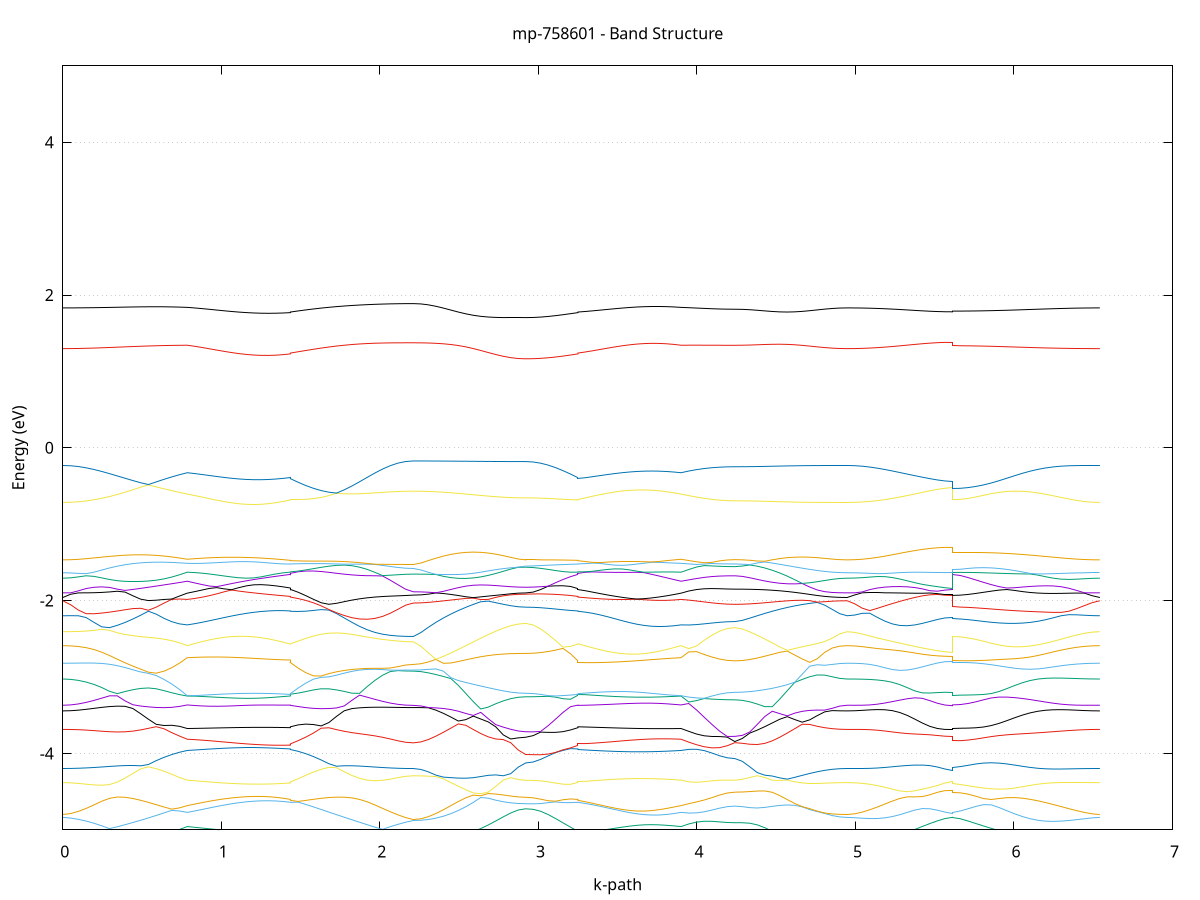 set title 'mp-758601 - Band Structure'
set xlabel 'k-path'
set ylabel 'Energy (eV)'
set grid y
set yrange [-5:5]
set terminal png size 800,600
set output 'mp-758601_bands_gnuplot.png'
plot '-' using 1:2 with lines notitle, '-' using 1:2 with lines notitle, '-' using 1:2 with lines notitle, '-' using 1:2 with lines notitle, '-' using 1:2 with lines notitle, '-' using 1:2 with lines notitle, '-' using 1:2 with lines notitle, '-' using 1:2 with lines notitle, '-' using 1:2 with lines notitle, '-' using 1:2 with lines notitle, '-' using 1:2 with lines notitle, '-' using 1:2 with lines notitle, '-' using 1:2 with lines notitle, '-' using 1:2 with lines notitle, '-' using 1:2 with lines notitle, '-' using 1:2 with lines notitle, '-' using 1:2 with lines notitle, '-' using 1:2 with lines notitle, '-' using 1:2 with lines notitle, '-' using 1:2 with lines notitle, '-' using 1:2 with lines notitle, '-' using 1:2 with lines notitle, '-' using 1:2 with lines notitle, '-' using 1:2 with lines notitle, '-' using 1:2 with lines notitle, '-' using 1:2 with lines notitle, '-' using 1:2 with lines notitle, '-' using 1:2 with lines notitle, '-' using 1:2 with lines notitle, '-' using 1:2 with lines notitle, '-' using 1:2 with lines notitle, '-' using 1:2 with lines notitle, '-' using 1:2 with lines notitle, '-' using 1:2 with lines notitle, '-' using 1:2 with lines notitle, '-' using 1:2 with lines notitle, '-' using 1:2 with lines notitle, '-' using 1:2 with lines notitle, '-' using 1:2 with lines notitle, '-' using 1:2 with lines notitle, '-' using 1:2 with lines notitle, '-' using 1:2 with lines notitle, '-' using 1:2 with lines notitle, '-' using 1:2 with lines notitle, '-' using 1:2 with lines notitle, '-' using 1:2 with lines notitle, '-' using 1:2 with lines notitle, '-' using 1:2 with lines notitle, '-' using 1:2 with lines notitle, '-' using 1:2 with lines notitle, '-' using 1:2 with lines notitle, '-' using 1:2 with lines notitle, '-' using 1:2 with lines notitle, '-' using 1:2 with lines notitle, '-' using 1:2 with lines notitle, '-' using 1:2 with lines notitle, '-' using 1:2 with lines notitle, '-' using 1:2 with lines notitle, '-' using 1:2 with lines notitle, '-' using 1:2 with lines notitle, '-' using 1:2 with lines notitle, '-' using 1:2 with lines notitle, '-' using 1:2 with lines notitle, '-' using 1:2 with lines notitle, '-' using 1:2 with lines notitle, '-' using 1:2 with lines notitle, '-' using 1:2 with lines notitle, '-' using 1:2 with lines notitle, '-' using 1:2 with lines notitle, '-' using 1:2 with lines notitle
0.000000 -50.295921
0.049086 -50.295921
0.098173 -50.295921
0.147259 -50.295921
0.196345 -50.295821
0.245431 -50.295721
0.294518 -50.295621
0.343604 -50.295521
0.392690 -50.295321
0.441776 -50.295121
0.490863 -50.294921
0.539949 -50.294721
0.589035 -50.294421
0.638122 -50.294021
0.687208 -50.293721
0.736294 -50.293321
0.785380 -50.292921
0.785380 -50.292921
0.831834 -50.292921
0.878287 -50.292921
0.924741 -50.292921
0.971194 -50.292921
1.017647 -50.292921
1.064101 -50.292921
1.110554 -50.292921
1.157008 -50.292821
1.203461 -50.292821
1.249914 -50.292821
1.296368 -50.292821
1.342821 -50.292821
1.389275 -50.292821
1.435728 -50.292821
1.435728 -50.292821
1.435728 -50.293021
1.435728 -50.293021
1.484221 -50.293421
1.532714 -50.293721
1.581207 -50.294121
1.629700 -50.294421
1.678193 -50.294721
1.726686 -50.294921
1.775179 -50.295221
1.823672 -50.295321
1.872166 -50.295521
1.920659 -50.295621
1.969152 -50.295721
2.017645 -50.295821
2.066138 -50.295821
2.114631 -50.295921
2.163124 -50.295921
2.211617 -50.295921
2.211617 -50.295921
2.258837 -50.295921
2.306058 -50.295721
2.353279 -50.295521
2.400500 -50.295221
2.447720 -50.294821
2.494941 -50.294421
2.542162 -50.293821
2.589382 -50.293321
2.636603 -50.292821
2.683824 -50.292321
2.731044 -50.291821
2.778265 -50.291421
2.825486 -50.291121
2.872706 -50.290921
2.919927 -50.290921
2.919927 -50.290921
2.967033 -50.290921
3.014140 -50.291121
3.061246 -50.291321
3.108352 -50.291621
3.155459 -50.292021
3.202565 -50.292421
3.249671 -50.292821
3.249671 -50.293021
3.296125 -50.292921
3.342578 -50.292921
3.389032 -50.293021
3.435485 -50.293021
3.481939 -50.293021
3.528392 -50.292921
3.574845 -50.292921
3.621299 -50.292921
3.667752 -50.292921
3.714206 -50.292921
3.760659 -50.292921
3.807112 -50.292921
3.853566 -50.292921
3.900019 -50.292921
3.900019 -50.292921
3.948489 -50.292521
3.996960 -50.292121
4.045430 -50.291721
4.093900 -50.291421
4.142371 -50.291121
4.190841 -50.290921
4.239311 -50.290921
4.239311 -50.290921
4.286532 -50.290921
4.333753 -50.291121
4.380973 -50.291421
4.428194 -50.291821
4.475415 -50.292321
4.522635 -50.292821
4.569856 -50.293321
4.617077 -50.293821
4.664297 -50.294321
4.711518 -50.294821
4.758739 -50.295221
4.805959 -50.295521
4.853180 -50.295721
4.900401 -50.295921
4.947621 -50.295921
4.947621 -50.295921
4.995090 -50.295921
5.042558 -50.295921
5.090026 -50.295821
5.137495 -50.295621
5.184963 -50.295521
5.232431 -50.295321
5.279900 -50.295121
5.327368 -50.295021
5.374836 -50.294821
5.422305 -50.294621
5.469773 -50.294521
5.517241 -50.294421
5.564710 -50.294321
5.612178 -50.294321
5.612178 -50.294321
5.661112 -50.294321
5.710046 -50.294321
5.758980 -50.294421
5.807914 -50.294521
5.856848 -50.294621
5.905783 -50.294721
5.954717 -50.294821
6.003651 -50.294921
6.052585 -50.295121
6.101519 -50.295221
6.150453 -50.295321
6.199387 -50.295521
6.248321 -50.295621
6.297255 -50.295721
6.346190 -50.295821
6.395124 -50.295821
6.444058 -50.295921
6.492992 -50.295921
6.541926 -50.295921
e
0.000000 -50.275321
0.049086 -50.275321
0.098173 -50.275221
0.147259 -50.275121
0.196345 -50.275021
0.245431 -50.274921
0.294518 -50.274721
0.343604 -50.274421
0.392690 -50.274321
0.441776 -50.274721
0.490863 -50.275121
0.539949 -50.275521
0.589035 -50.276021
0.638122 -50.276521
0.687208 -50.277021
0.736294 -50.277621
0.785380 -50.278221
0.785380 -50.278221
0.831834 -50.278221
0.878287 -50.278221
0.924741 -50.278221
0.971194 -50.278221
1.017647 -50.278221
1.064101 -50.278221
1.110554 -50.278221
1.157008 -50.278221
1.203461 -50.278221
1.249914 -50.278321
1.296368 -50.278321
1.342821 -50.278321
1.389275 -50.278321
1.435728 -50.278321
1.435728 -50.278321
1.435728 -50.278121
1.435728 -50.278121
1.484221 -50.277521
1.532714 -50.277021
1.581207 -50.276421
1.629700 -50.275921
1.678193 -50.275521
1.726686 -50.275121
1.775179 -50.274721
1.823672 -50.274321
1.872166 -50.274521
1.920659 -50.274721
1.969152 -50.274921
2.017645 -50.275121
2.066138 -50.275221
2.114631 -50.275321
2.163124 -50.275321
2.211617 -50.275321
2.211617 -50.275321
2.258837 -50.275521
2.306058 -50.276021
2.353279 -50.276521
2.400500 -50.277121
2.447720 -50.277621
2.494941 -50.278221
2.542162 -50.278721
2.589382 -50.279221
2.636603 -50.279621
2.683824 -50.280021
2.731044 -50.280321
2.778265 -50.280521
2.825486 -50.280721
2.872706 -50.280821
2.919927 -50.280821
2.919927 -50.280821
2.967033 -50.280721
3.014140 -50.280521
3.061246 -50.280221
3.108352 -50.279821
3.155459 -50.279321
3.202565 -50.278821
3.249671 -50.278321
3.249671 -50.278121
3.296125 -50.278121
3.342578 -50.278121
3.389032 -50.278121
3.435485 -50.278121
3.481939 -50.278121
3.528392 -50.278121
3.574845 -50.278121
3.621299 -50.278121
3.667752 -50.278221
3.714206 -50.278221
3.760659 -50.278221
3.807112 -50.278221
3.853566 -50.278221
3.900019 -50.278221
3.900019 -50.278221
3.948489 -50.278721
3.996960 -50.279321
4.045430 -50.279821
4.093900 -50.280221
4.142371 -50.280521
4.190841 -50.280721
4.239311 -50.280821
4.239311 -50.280821
4.286532 -50.280821
4.333753 -50.280721
4.380973 -50.280521
4.428194 -50.280321
4.475415 -50.279921
4.522635 -50.279621
4.569856 -50.279221
4.617077 -50.278721
4.664297 -50.278221
4.711518 -50.277621
4.758739 -50.277021
4.805959 -50.276521
4.853180 -50.275921
4.900401 -50.275521
4.947621 -50.275321
4.947621 -50.275321
4.995090 -50.275321
5.042558 -50.275521
5.090026 -50.275721
5.137495 -50.275921
5.184963 -50.276221
5.232431 -50.276421
5.279900 -50.276721
5.327368 -50.277021
5.374836 -50.277221
5.422305 -50.277521
5.469773 -50.277721
5.517241 -50.277821
5.564710 -50.277921
5.612178 -50.277921
5.612178 -50.277921
5.661112 -50.277921
5.710046 -50.277921
5.758980 -50.277821
5.807914 -50.277721
5.856848 -50.277521
5.905783 -50.277421
5.954717 -50.277221
6.003651 -50.277021
6.052585 -50.276821
6.101519 -50.276621
6.150453 -50.276421
6.199387 -50.276221
6.248321 -50.276021
6.297255 -50.275821
6.346190 -50.275721
6.395124 -50.275521
6.444058 -50.275421
6.492992 -50.275321
6.541926 -50.275321
e
0.000000 -50.273021
0.049086 -50.273021
0.098173 -50.273121
0.147259 -50.273221
0.196345 -50.273321
0.245431 -50.273521
0.294518 -50.273721
0.343604 -50.274021
0.392690 -50.274221
0.441776 -50.273821
0.490863 -50.273521
0.539949 -50.273121
0.589035 -50.272721
0.638122 -50.272221
0.687208 -50.271721
0.736294 -50.271121
0.785380 -50.270621
0.785380 -50.270621
0.831834 -50.270621
0.878287 -50.270621
0.924741 -50.270621
0.971194 -50.270521
1.017647 -50.270521
1.064101 -50.270521
1.110554 -50.270521
1.157008 -50.270521
1.203461 -50.270521
1.249914 -50.270521
1.296368 -50.270521
1.342821 -50.270521
1.389275 -50.270521
1.435728 -50.270521
1.435728 -50.270521
1.435728 -50.270721
1.435728 -50.270721
1.484221 -50.271221
1.532714 -50.271821
1.581207 -50.272321
1.629700 -50.272721
1.678193 -50.273221
1.726686 -50.273521
1.775179 -50.273921
1.823672 -50.274221
1.872166 -50.274021
1.920659 -50.273821
1.969152 -50.273521
2.017645 -50.273421
2.066138 -50.273221
2.114631 -50.273121
2.163124 -50.273121
2.211617 -50.273021
2.211617 -50.273021
2.258837 -50.272821
2.306058 -50.272421
2.353279 -50.271921
2.400500 -50.271321
2.447720 -50.270721
2.494941 -50.270221
2.542162 -50.269621
2.589382 -50.269221
2.636603 -50.268721
2.683824 -50.268421
2.731044 -50.268121
2.778265 -50.267821
2.825486 -50.267721
2.872706 -50.267621
2.919927 -50.267521
2.919927 -50.267521
2.967033 -50.267621
3.014140 -50.267921
3.061246 -50.268321
3.108352 -50.268821
3.155459 -50.269421
3.202565 -50.269921
3.249671 -50.270521
3.249671 -50.270721
3.296125 -50.270721
3.342578 -50.270721
3.389032 -50.270721
3.435485 -50.270721
3.481939 -50.270721
3.528392 -50.270721
3.574845 -50.270621
3.621299 -50.270621
3.667752 -50.270621
3.714206 -50.270621
3.760659 -50.270621
3.807112 -50.270621
3.853566 -50.270621
3.900019 -50.270621
3.900019 -50.270621
3.948489 -50.270021
3.996960 -50.269521
4.045430 -50.268921
4.093900 -50.268421
4.142371 -50.267921
4.190841 -50.267621
4.239311 -50.267521
4.239311 -50.267521
4.286532 -50.267521
4.333753 -50.267621
4.380973 -50.267821
4.428194 -50.268121
4.475415 -50.268421
4.522635 -50.268721
4.569856 -50.269121
4.617077 -50.269621
4.664297 -50.270121
4.711518 -50.270721
4.758739 -50.271321
4.805959 -50.271821
4.853180 -50.272421
4.900401 -50.272821
4.947621 -50.273021
4.947621 -50.273021
4.995090 -50.273021
5.042558 -50.272821
5.090026 -50.272621
5.137495 -50.272421
5.184963 -50.272221
5.232431 -50.271921
5.279900 -50.271621
5.327368 -50.271421
5.374836 -50.271121
5.422305 -50.270921
5.469773 -50.270721
5.517241 -50.270621
5.564710 -50.270521
5.612178 -50.270521
5.612178 -50.270521
5.661112 -50.270521
5.710046 -50.270521
5.758980 -50.270621
5.807914 -50.270721
5.856848 -50.270921
5.905783 -50.271021
5.954717 -50.271221
6.003651 -50.271421
6.052585 -50.271621
6.101519 -50.271821
6.150453 -50.272021
6.199387 -50.272121
6.248321 -50.272321
6.297255 -50.272521
6.346190 -50.272721
6.395124 -50.272821
6.444058 -50.272921
6.492992 -50.273021
6.541926 -50.273021
e
0.000000 -50.258721
0.049086 -50.258721
0.098173 -50.258821
0.147259 -50.258821
0.196345 -50.258821
0.245431 -50.258921
0.294518 -50.258921
0.343604 -50.259021
0.392690 -50.259121
0.441776 -50.259321
0.490863 -50.259421
0.539949 -50.259721
0.589035 -50.259921
0.638122 -50.260221
0.687208 -50.260521
0.736294 -50.260921
0.785380 -50.261321
0.785380 -50.261321
0.831834 -50.261321
0.878287 -50.261321
0.924741 -50.261321
0.971194 -50.261321
1.017647 -50.261321
1.064101 -50.261321
1.110554 -50.261321
1.157008 -50.261321
1.203461 -50.261421
1.249914 -50.261421
1.296368 -50.261421
1.342821 -50.261421
1.389275 -50.261421
1.435728 -50.261421
1.435728 -50.261421
1.435728 -50.261221
1.435728 -50.261221
1.484221 -50.260821
1.532714 -50.260521
1.581207 -50.260221
1.629700 -50.259921
1.678193 -50.259621
1.726686 -50.259421
1.775179 -50.259321
1.823672 -50.259121
1.872166 -50.259021
1.920659 -50.258921
1.969152 -50.258921
2.017645 -50.258821
2.066138 -50.258821
2.114631 -50.258821
2.163124 -50.258821
2.211617 -50.258721
2.211617 -50.258721
2.258837 -50.258821
2.306058 -50.258921
2.353279 -50.259221
2.400500 -50.259521
2.447720 -50.259921
2.494941 -50.260321
2.542162 -50.260821
2.589382 -50.261421
2.636603 -50.261921
2.683824 -50.262421
2.731044 -50.262921
2.778265 -50.263321
2.825486 -50.263621
2.872706 -50.263821
2.919927 -50.263821
2.919927 -50.263821
2.967033 -50.263721
3.014140 -50.263521
3.061246 -50.263121
3.108352 -50.262721
3.155459 -50.262221
3.202565 -50.261821
3.249671 -50.261421
3.249671 -50.261221
3.296125 -50.261221
3.342578 -50.261221
3.389032 -50.261221
3.435485 -50.261321
3.481939 -50.261321
3.528392 -50.261321
3.574845 -50.261321
3.621299 -50.261321
3.667752 -50.261321
3.714206 -50.261321
3.760659 -50.261321
3.807112 -50.261321
3.853566 -50.261321
3.900019 -50.261321
3.900019 -50.261321
3.948489 -50.261721
3.996960 -50.262221
4.045430 -50.262621
4.093900 -50.263121
4.142371 -50.263521
4.190841 -50.263821
4.239311 -50.263921
4.239311 -50.263921
4.286532 -50.263821
4.333753 -50.263621
4.380973 -50.263321
4.428194 -50.262921
4.475415 -50.262421
4.522635 -50.261921
4.569856 -50.261421
4.617077 -50.260821
4.664297 -50.260321
4.711518 -50.259921
4.758739 -50.259521
4.805959 -50.259121
4.853180 -50.258921
4.900401 -50.258821
4.947621 -50.258721
4.947621 -50.258721
4.995090 -50.258821
5.042558 -50.258821
5.090026 -50.258921
5.137495 -50.259021
5.184963 -50.259121
5.232431 -50.259321
5.279900 -50.259421
5.327368 -50.259621
5.374836 -50.259821
5.422305 -50.259921
5.469773 -50.260121
5.517241 -50.260221
5.564710 -50.260221
5.612178 -50.260321
5.612178 -50.260321
5.661112 -50.260321
5.710046 -50.260221
5.758980 -50.260221
5.807914 -50.260121
5.856848 -50.260021
5.905783 -50.259921
5.954717 -50.259721
6.003651 -50.259621
6.052585 -50.259521
6.101519 -50.259421
6.150453 -50.259321
6.199387 -50.259121
6.248321 -50.259021
6.297255 -50.258921
6.346190 -50.258921
6.395124 -50.258821
6.444058 -50.258821
6.492992 -50.258721
6.541926 -50.258721
e
0.000000 -49.801921
0.049086 -49.801921
0.098173 -49.801621
0.147259 -49.801321
0.196345 -49.800821
0.245431 -49.800121
0.294518 -49.799421
0.343604 -49.798521
0.392690 -49.797621
0.441776 -49.796621
0.490863 -49.795521
0.539949 -49.795521
0.589035 -49.796621
0.638122 -49.797721
0.687208 -49.798821
0.736294 -49.799821
0.785380 -49.800721
0.785380 -49.800721
0.831834 -49.800721
0.878287 -49.800721
0.924741 -49.800821
0.971194 -49.800821
1.017647 -49.800821
1.064101 -49.800821
1.110554 -49.800821
1.157008 -49.800821
1.203461 -49.800821
1.249914 -49.800821
1.296368 -49.800821
1.342821 -49.800921
1.389275 -49.800921
1.435728 -49.800921
1.435728 -49.800921
1.435728 -49.800521
1.435728 -49.800521
1.484221 -49.799621
1.532714 -49.798621
1.581207 -49.797621
1.629700 -49.796521
1.678193 -49.795421
1.726686 -49.795721
1.775179 -49.796721
1.823672 -49.797721
1.872166 -49.798621
1.920659 -49.799521
1.969152 -49.800221
2.017645 -49.800821
2.066138 -49.801321
2.114631 -49.801621
2.163124 -49.801921
2.211617 -49.801921
2.211617 -49.801921
2.258837 -49.802021
2.306058 -49.802021
2.353279 -49.802221
2.400500 -49.802321
2.447720 -49.802521
2.494941 -49.802721
2.542162 -49.802921
2.589382 -49.803221
2.636603 -49.803421
2.683824 -49.803621
2.731044 -49.803721
2.778265 -49.803921
2.825486 -49.804021
2.872706 -49.804021
2.919927 -49.804021
2.919927 -49.804021
2.967033 -49.804021
3.014140 -49.803821
3.061246 -49.803421
3.108352 -49.803021
3.155459 -49.802421
3.202565 -49.801721
3.249671 -49.800921
3.249671 -49.800521
3.296125 -49.800621
3.342578 -49.800621
3.389032 -49.800621
3.435485 -49.800621
3.481939 -49.800621
3.528392 -49.800621
3.574845 -49.800621
3.621299 -49.800621
3.667752 -49.800721
3.714206 -49.800721
3.760659 -49.800721
3.807112 -49.800721
3.853566 -49.800721
3.900019 -49.800721
3.900019 -49.800721
3.948489 -49.801521
3.996960 -49.802321
4.045430 -49.802921
4.093900 -49.803421
4.142371 -49.803721
4.190841 -49.804021
4.239311 -49.804021
4.239311 -49.804021
4.286532 -49.804021
4.333753 -49.803921
4.380973 -49.803821
4.428194 -49.803721
4.475415 -49.803521
4.522635 -49.803421
4.569856 -49.803221
4.617077 -49.802921
4.664297 -49.802721
4.711518 -49.802521
4.758739 -49.802321
4.805959 -49.802221
4.853180 -49.802021
4.900401 -49.802021
4.947621 -49.801921
4.947621 -49.801921
4.995090 -49.801921
5.042558 -49.801821
5.090026 -49.801621
5.137495 -49.801321
5.184963 -49.800921
5.232431 -49.800521
5.279900 -49.800021
5.327368 -49.799421
5.374836 -49.798821
5.422305 -49.798221
5.469773 -49.797521
5.517241 -49.796821
5.564710 -49.796321
5.612178 -49.796021
5.612178 -49.796021
5.661112 -49.796221
5.710046 -49.796521
5.758980 -49.797021
5.807914 -49.797521
5.856848 -49.798021
5.905783 -49.798421
5.954717 -49.798921
6.003651 -49.799321
6.052585 -49.799821
6.101519 -49.800221
6.150453 -49.800521
6.199387 -49.800821
6.248321 -49.801121
6.297255 -49.801421
6.346190 -49.801621
6.395124 -49.801721
6.444058 -49.801821
6.492992 -49.801921
6.541926 -49.801921
e
0.000000 -49.788021
0.049086 -49.788021
0.098173 -49.788321
0.147259 -49.788621
0.196345 -49.789221
0.245431 -49.789821
0.294518 -49.790621
0.343604 -49.791421
0.392690 -49.792421
0.441776 -49.793421
0.490863 -49.794421
0.539949 -49.794421
0.589035 -49.793321
0.638122 -49.792321
0.687208 -49.791221
0.736294 -49.790221
0.785380 -49.789321
0.785380 -49.789321
0.831834 -49.789221
0.878287 -49.789221
0.924741 -49.789221
0.971194 -49.789221
1.017647 -49.789221
1.064101 -49.789221
1.110554 -49.789221
1.157008 -49.789221
1.203461 -49.789121
1.249914 -49.789121
1.296368 -49.789121
1.342821 -49.789121
1.389275 -49.789121
1.435728 -49.789121
1.435728 -49.789121
1.435728 -49.789421
1.435728 -49.789421
1.484221 -49.790421
1.532714 -49.791421
1.581207 -49.792421
1.629700 -49.793521
1.678193 -49.794621
1.726686 -49.794321
1.775179 -49.793321
1.823672 -49.792321
1.872166 -49.791321
1.920659 -49.790521
1.969152 -49.789821
2.017645 -49.789121
2.066138 -49.788621
2.114631 -49.788321
2.163124 -49.788021
2.211617 -49.788021
2.211617 -49.788021
2.258837 -49.787921
2.306058 -49.787921
2.353279 -49.787721
2.400500 -49.787621
2.447720 -49.787421
2.494941 -49.787221
2.542162 -49.787021
2.589382 -49.786821
2.636603 -49.786521
2.683824 -49.786421
2.731044 -49.786221
2.778265 -49.786121
2.825486 -49.786021
2.872706 -49.785921
2.919927 -49.785921
2.919927 -49.785921
2.967033 -49.786021
3.014140 -49.786221
3.061246 -49.786521
3.108352 -49.787021
3.155459 -49.787621
3.202565 -49.788321
3.249671 -49.789121
3.249671 -49.789421
3.296125 -49.789421
3.342578 -49.789421
3.389032 -49.789421
3.435485 -49.789421
3.481939 -49.789421
3.528392 -49.789321
3.574845 -49.789321
3.621299 -49.789321
3.667752 -49.789321
3.714206 -49.789321
3.760659 -49.789321
3.807112 -49.789321
3.853566 -49.789321
3.900019 -49.789321
3.900019 -49.789321
3.948489 -49.788421
3.996960 -49.787721
4.045430 -49.787021
4.093900 -49.786521
4.142371 -49.786221
4.190841 -49.786021
4.239311 -49.785921
4.239311 -49.785921
4.286532 -49.785921
4.333753 -49.786021
4.380973 -49.786121
4.428194 -49.786221
4.475415 -49.786421
4.522635 -49.786521
4.569856 -49.786721
4.617077 -49.787021
4.664297 -49.787221
4.711518 -49.787421
4.758739 -49.787621
4.805959 -49.787721
4.853180 -49.787921
4.900401 -49.787921
4.947621 -49.788021
4.947621 -49.788021
4.995090 -49.788021
5.042558 -49.788121
5.090026 -49.788421
5.137495 -49.788621
5.184963 -49.789021
5.232431 -49.789521
5.279900 -49.790021
5.327368 -49.790521
5.374836 -49.791221
5.422305 -49.791821
5.469773 -49.792521
5.517241 -49.793121
5.564710 -49.793721
5.612178 -49.794021
5.612178 -49.794021
5.661112 -49.793821
5.710046 -49.793521
5.758980 -49.793021
5.807914 -49.792521
5.856848 -49.792021
5.905783 -49.791521
5.954717 -49.791121
6.003651 -49.790621
6.052585 -49.790221
6.101519 -49.789821
6.150453 -49.789421
6.199387 -49.789121
6.248321 -49.788821
6.297255 -49.788521
6.346190 -49.788321
6.395124 -49.788221
6.444058 -49.788121
6.492992 -49.788021
6.541926 -49.788021
e
0.000000 -22.507221
0.049086 -22.506621
0.098173 -22.504821
0.147259 -22.502021
0.196345 -22.498221
0.245431 -22.493421
0.294518 -22.487921
0.343604 -22.481721
0.392690 -22.475321
0.441776 -22.468721
0.490863 -22.461821
0.539949 -22.455221
0.589035 -22.448821
0.638122 -22.442721
0.687208 -22.437121
0.736294 -22.432021
0.785380 -22.427621
0.785380 -22.427621
0.831834 -22.427521
0.878287 -22.426421
0.924741 -22.424621
0.971194 -22.422021
1.017647 -22.418621
1.064101 -22.414721
1.110554 -22.410321
1.157008 -22.405721
1.203461 -22.401221
1.249914 -22.396821
1.296368 -22.393021
1.342821 -22.389921
1.389275 -22.387721
1.435728 -22.386521
1.435728 -22.386521
1.435728 -22.387621
1.435728 -22.387621
1.484221 -22.391521
1.532714 -22.395821
1.581207 -22.400521
1.629700 -22.405521
1.678193 -22.410821
1.726686 -22.416421
1.775179 -22.422021
1.823672 -22.427521
1.872166 -22.432921
1.920659 -22.437921
1.969152 -22.442321
2.017645 -22.446321
2.066138 -22.449521
2.114631 -22.451821
2.163124 -22.453221
2.211617 -22.453721
2.211617 -22.453721
2.258837 -22.453021
2.306058 -22.450521
2.353279 -22.446721
2.400500 -22.441521
2.447720 -22.435221
2.494941 -22.427921
2.542162 -22.419921
2.589382 -22.411621
2.636603 -22.403521
2.683824 -22.395821
2.731044 -22.388721
2.778265 -22.382921
2.825486 -22.378621
2.872706 -22.375821
2.919927 -22.374921
2.919927 -22.374921
2.967033 -22.375121
3.014140 -22.375821
3.061246 -22.377021
3.108352 -22.378621
3.155459 -22.380721
3.202565 -22.383321
3.249671 -22.386521
3.249671 -22.387621
3.296125 -22.387821
3.342578 -22.389121
3.389032 -22.391421
3.435485 -22.394621
3.481939 -22.398421
3.528392 -22.402621
3.574845 -22.407021
3.621299 -22.411421
3.667752 -22.415621
3.714206 -22.419421
3.760659 -22.422621
3.807112 -22.425021
3.853566 -22.426821
3.900019 -22.427621
3.900019 -22.427621
3.948489 -22.423721
3.996960 -22.420421
4.045430 -22.417721
4.093900 -22.415621
4.142371 -22.414121
4.190841 -22.413321
4.239311 -22.413021
4.239311 -22.413021
4.286532 -22.414221
4.333753 -22.417521
4.380973 -22.422921
4.428194 -22.430021
4.475415 -22.438321
4.522635 -22.447721
4.569856 -22.457521
4.617077 -22.467321
4.664297 -22.476721
4.711518 -22.485321
4.758739 -22.492821
4.805959 -22.498821
4.853180 -22.503421
4.900401 -22.506321
4.947621 -22.507221
4.947621 -22.507221
4.995090 -22.506521
5.042558 -22.504521
5.090026 -22.501321
5.137495 -22.497021
5.184963 -22.491921
5.232431 -22.486221
5.279900 -22.480021
5.327368 -22.473821
5.374836 -22.467921
5.422305 -22.462521
5.469773 -22.458021
5.517241 -22.454521
5.564710 -22.452321
5.612178 -22.451621
5.612178 -22.407121
5.661112 -22.407921
5.710046 -22.410021
5.758980 -22.413421
5.807914 -22.418121
5.856848 -22.424021
5.905783 -22.430721
5.954717 -22.438221
6.003651 -22.446121
6.052585 -22.454321
6.101519 -22.462621
6.150453 -22.470621
6.199387 -22.478221
6.248321 -22.485221
6.297255 -22.491621
6.346190 -22.496921
6.395124 -22.501321
6.444058 -22.504521
6.492992 -22.506621
6.541926 -22.507221
e
0.000000 -21.978821
0.049086 -21.978921
0.098173 -21.978921
0.147259 -21.979021
0.196345 -21.979021
0.245431 -21.979221
0.294518 -21.979321
0.343604 -21.979421
0.392690 -21.979421
0.441776 -21.979421
0.490863 -21.979421
0.539949 -21.979221
0.589035 -21.979021
0.638122 -21.978821
0.687208 -21.978521
0.736294 -21.978121
0.785380 -21.977721
0.785380 -21.977721
0.831834 -21.978521
0.878287 -21.980221
0.924741 -21.982821
0.971194 -21.986121
1.017647 -21.990021
1.064101 -21.994321
1.110554 -21.999021
1.157008 -22.003721
1.203461 -22.008121
1.249914 -22.012221
1.296368 -22.015721
1.342821 -22.018421
1.389275 -22.019921
1.435728 -22.020421
1.435728 -22.020421
1.435728 -22.020421
1.435728 -22.020421
1.484221 -22.020521
1.532714 -22.020621
1.581207 -22.020621
1.629700 -22.020621
1.678193 -22.020721
1.726686 -22.020721
1.775179 -22.020821
1.823672 -22.020721
1.872166 -22.020621
1.920659 -22.020621
1.969152 -22.020621
2.017645 -22.020521
2.066138 -22.020421
2.114631 -22.020421
2.163124 -22.020421
2.211617 -22.020421
2.211617 -22.020421
2.258837 -22.020421
2.306058 -22.020321
2.353279 -22.020321
2.400500 -22.020321
2.447720 -22.020221
2.494941 -22.020221
2.542162 -22.020121
2.589382 -22.020121
2.636603 -22.020121
2.683824 -22.020121
2.731044 -22.020021
2.778265 -22.020021
2.825486 -22.020121
2.872706 -22.020221
2.919927 -22.020121
2.919927 -22.020121
2.967033 -22.020121
3.014140 -22.020121
3.061246 -22.020221
3.108352 -22.020221
3.155459 -22.020321
3.202565 -22.020321
3.249671 -22.020421
3.249671 -22.020421
3.296125 -22.019421
3.342578 -22.017221
3.389032 -22.014221
3.435485 -22.010421
3.481939 -22.005921
3.528392 -22.001121
3.574845 -21.996321
3.621299 -21.991721
3.667752 -21.987521
3.714206 -21.983821
3.760659 -21.980921
3.807112 -21.978921
3.853566 -21.977821
3.900019 -21.977721
3.900019 -21.977721
3.948489 -21.977321
3.996960 -21.977021
4.045430 -21.976621
4.093900 -21.976421
4.142371 -21.976221
4.190841 -21.976021
4.239311 -21.975921
4.239311 -21.975921
4.286532 -21.975921
4.333753 -21.976021
4.380973 -21.976121
4.428194 -21.976321
4.475415 -21.976521
4.522635 -21.976821
4.569856 -21.977121
4.617077 -21.977421
4.664297 -21.977721
4.711518 -21.978021
4.758739 -21.978321
4.805959 -21.978521
4.853180 -21.978721
4.900401 -21.978821
4.947621 -21.978821
4.947621 -21.978821
4.995090 -21.978921
5.042558 -21.978821
5.090026 -21.978921
5.137495 -21.978821
5.184963 -21.978821
5.232431 -21.978921
5.279900 -21.979021
5.327368 -21.979121
5.374836 -21.979221
5.422305 -21.979321
5.469773 -21.979321
5.517241 -21.979321
5.564710 -21.979321
5.612178 -21.979321
5.612178 -22.020721
5.661112 -22.020421
5.710046 -22.019521
5.758980 -22.018021
5.807914 -22.015921
5.856848 -22.013521
5.905783 -22.010721
5.954717 -22.007521
6.003651 -22.004221
6.052585 -22.000821
6.101519 -21.997421
6.150453 -21.994021
6.199387 -21.990821
6.248321 -21.987821
6.297255 -21.985221
6.346190 -21.983021
6.395124 -21.981321
6.444058 -21.980021
6.492992 -21.979121
6.541926 -21.978821
e
0.000000 -21.632921
0.049086 -21.632221
0.098173 -21.630321
0.147259 -21.627221
0.196345 -21.622821
0.245431 -21.617221
0.294518 -21.610421
0.343604 -21.602321
0.392690 -21.593121
0.441776 -21.583121
0.490863 -21.572021
0.539949 -21.577821
0.589035 -21.597721
0.638122 -21.617321
0.687208 -21.635921
0.736294 -21.653621
0.785380 -21.669921
0.785380 -21.669921
0.831834 -21.669821
0.878287 -21.668721
0.924741 -21.666521
0.971194 -21.663521
1.017647 -21.659721
1.064101 -21.655121
1.110554 -21.650121
1.157008 -21.644821
1.203461 -21.639521
1.249914 -21.634521
1.296368 -21.630121
1.342821 -21.626521
1.389275 -21.624021
1.435728 -21.622921
1.435728 -21.622921
1.435728 -21.617321
1.435728 -21.617321
1.484221 -21.602621
1.532714 -21.586821
1.581207 -21.570121
1.629700 -21.552921
1.678193 -21.535421
1.726686 -21.537721
1.775179 -21.547721
1.823672 -21.556821
1.872166 -21.564921
1.920659 -21.572121
1.969152 -21.578321
2.017645 -21.583521
2.066138 -21.587421
2.114631 -21.590221
2.163124 -21.592021
2.211617 -21.592521
2.211617 -21.592521
2.258837 -21.593521
2.306058 -21.596121
2.353279 -21.600321
2.400500 -21.606021
2.447720 -21.612821
2.494941 -21.620421
2.542162 -21.628521
2.589382 -21.636721
2.636603 -21.644821
2.683824 -21.652421
2.731044 -21.659021
2.778265 -21.664621
2.825486 -21.668721
2.872706 -21.671321
2.919927 -21.672121
2.919927 -21.672121
2.967033 -21.671021
3.014140 -21.667921
3.061246 -21.662621
3.108352 -21.655321
3.155459 -21.646221
3.202565 -21.635321
3.249671 -21.622921
3.249671 -21.617321
3.296125 -21.618021
3.342578 -21.620121
3.389032 -21.623421
3.435485 -21.627921
3.481939 -21.633021
3.528392 -21.638421
3.574845 -21.644221
3.621299 -21.649821
3.667752 -21.655121
3.714206 -21.659721
3.760659 -21.663721
3.807112 -21.666721
3.853566 -21.668921
3.900019 -21.669921
3.900019 -21.669921
3.948489 -21.684221
3.996960 -21.696921
4.045430 -21.707521
4.093900 -21.715921
4.142371 -21.722221
4.190841 -21.725921
4.239311 -21.727121
4.239311 -21.727121
4.286532 -21.725921
4.333753 -21.722721
4.380973 -21.717521
4.428194 -21.710621
4.475415 -21.702521
4.522635 -21.693321
4.569856 -21.683721
4.617077 -21.673921
4.664297 -21.664421
4.711518 -21.655621
4.758739 -21.647921
4.805959 -21.641521
4.853180 -21.636821
4.900401 -21.633921
4.947621 -21.632921
4.947621 -21.632921
4.995090 -21.632721
5.042558 -21.632321
5.090026 -21.631521
5.137495 -21.630421
5.184963 -21.628921
5.232431 -21.627021
5.279900 -21.624621
5.327368 -21.621621
5.374836 -21.618021
5.422305 -21.613921
5.469773 -21.609521
5.517241 -21.605321
5.564710 -21.601921
5.612178 -21.600621
5.612178 -21.559621
5.661112 -21.560421
5.710046 -21.562621
5.758980 -21.565921
5.807914 -21.570221
5.856848 -21.575321
5.905783 -21.580721
5.954717 -21.586421
6.003651 -21.592321
6.052585 -21.598121
6.101519 -21.603821
6.150453 -21.609221
6.199387 -21.614321
6.248321 -21.618921
6.297255 -21.623021
6.346190 -21.626421
6.395124 -21.629221
6.444058 -21.631221
6.492992 -21.632421
6.541926 -21.632921
e
0.000000 -21.423321
0.049086 -21.425321
0.098173 -21.431121
0.147259 -21.440221
0.196345 -21.452221
0.245431 -21.466421
0.294518 -21.482321
0.343604 -21.499821
0.392690 -21.518421
0.441776 -21.537821
0.490863 -21.557721
0.539949 -21.560221
0.589035 -21.547821
0.638122 -21.534921
0.687208 -21.521821
0.736294 -21.508621
0.785380 -21.495721
0.785380 -21.495721
0.831834 -21.494221
0.878287 -21.492121
0.924741 -21.489421
0.971194 -21.486421
1.017647 -21.483221
1.064101 -21.479821
1.110554 -21.476421
1.157008 -21.473121
1.203461 -21.470221
1.249914 -21.467721
1.296368 -21.465921
1.342821 -21.464921
1.389275 -21.464521
1.435728 -21.465121
1.435728 -21.465121
1.435728 -21.469921
1.435728 -21.469921
1.484221 -21.481221
1.532714 -21.492821
1.581207 -21.504521
1.629700 -21.515921
1.678193 -21.527121
1.726686 -21.517921
1.775179 -21.500721
1.823672 -21.484021
1.872166 -21.468121
1.920659 -21.453321
1.969152 -21.439921
2.017645 -21.428221
2.066138 -21.418421
2.114631 -21.410921
2.163124 -21.406121
2.211617 -21.404621
2.211617 -21.404621
2.258837 -21.404821
2.306058 -21.405421
2.353279 -21.406521
2.400500 -21.407821
2.447720 -21.409421
2.494941 -21.411221
2.542162 -21.412921
2.589382 -21.414621
2.636603 -21.416321
2.683824 -21.417921
2.731044 -21.419121
2.778265 -21.420021
2.825486 -21.420921
2.872706 -21.421421
2.919927 -21.421521
2.919927 -21.421521
2.967033 -21.422621
3.014140 -21.425821
3.061246 -21.430821
3.108352 -21.437621
3.155459 -21.445721
3.202565 -21.454921
3.249671 -21.465121
3.249671 -21.469921
3.296125 -21.471621
3.342578 -21.474121
3.389032 -21.477121
3.435485 -21.480421
3.481939 -21.483621
3.528392 -21.486821
3.574845 -21.489821
3.621299 -21.492321
3.667752 -21.494421
3.714206 -21.495821
3.760659 -21.496721
3.807112 -21.497021
3.853566 -21.496721
3.900019 -21.495721
3.900019 -21.495721
3.948489 -21.483621
3.996960 -21.472321
4.045430 -21.462121
4.093900 -21.453421
4.142371 -21.446821
4.190841 -21.442521
4.239311 -21.441021
4.239311 -21.441021
4.286532 -21.440921
4.333753 -21.440421
4.380973 -21.439521
4.428194 -21.438321
4.475415 -21.436921
4.522635 -21.435321
4.569856 -21.433421
4.617077 -21.431721
4.664297 -21.429921
4.711518 -21.428121
4.758739 -21.426521
4.805959 -21.425121
4.853180 -21.424221
4.900401 -21.423621
4.947621 -21.423321
4.947621 -21.423321
4.995090 -21.424721
5.042558 -21.428821
5.090026 -21.435321
5.137495 -21.443721
5.184963 -21.453821
5.232431 -21.465021
5.279900 -21.477021
5.327368 -21.489421
5.374836 -21.501921
5.422305 -21.513821
5.469773 -21.524821
5.517241 -21.533921
5.564710 -21.540221
5.612178 -21.542521
5.612178 -21.509021
5.661112 -21.508321
5.710046 -21.506221
5.758980 -21.502821
5.807914 -21.498621
5.856848 -21.493721
5.905783 -21.488221
5.954717 -21.482121
6.003651 -21.475921
6.052585 -21.469421
6.101519 -21.462921
6.150453 -21.456221
6.199387 -21.449821
6.248321 -21.443721
6.297255 -21.438021
6.346190 -21.433121
6.395124 -21.429021
6.444058 -21.425921
6.492992 -21.424021
6.541926 -21.423321
e
0.000000 -21.308921
0.049086 -21.307921
0.098173 -21.305021
0.147259 -21.300721
0.196345 -21.295421
0.245431 -21.289621
0.294518 -21.283521
0.343604 -21.277221
0.392690 -21.270821
0.441776 -21.264621
0.490863 -21.258521
0.539949 -21.262321
0.589035 -21.268021
0.638122 -21.274021
0.687208 -21.280221
0.736294 -21.286521
0.785380 -21.292821
0.785380 -21.292821
0.831834 -21.293421
0.878287 -21.294521
0.924741 -21.296221
0.971194 -21.298521
1.017647 -21.301021
1.064101 -21.303921
1.110554 -21.307121
1.157008 -21.310321
1.203461 -21.313421
1.249914 -21.316221
1.296368 -21.318621
1.342821 -21.320321
1.389275 -21.321221
1.435728 -21.321421
1.435728 -21.321421
1.435728 -21.320021
1.435728 -21.320021
1.484221 -21.316821
1.532714 -21.313821
1.581207 -21.310821
1.629700 -21.307821
1.678193 -21.305221
1.726686 -21.302721
1.775179 -21.301221
1.823672 -21.304721
1.872166 -21.308321
1.920659 -21.311921
1.969152 -21.315521
2.017645 -21.318921
2.066138 -21.322121
2.114631 -21.324621
2.163124 -21.326421
2.211617 -21.327021
2.211617 -21.327021
2.258837 -21.327021
2.306058 -21.327021
2.353279 -21.327021
2.400500 -21.327221
2.447720 -21.327621
2.494941 -21.328221
2.542162 -21.328821
2.589382 -21.329721
2.636603 -21.330821
2.683824 -21.332021
2.731044 -21.333221
2.778265 -21.334221
2.825486 -21.335121
2.872706 -21.335721
2.919927 -21.335921
2.919927 -21.335921
2.967033 -21.335421
3.014140 -21.334121
3.061246 -21.332321
3.108352 -21.330021
3.155459 -21.327221
3.202565 -21.324321
3.249671 -21.321421
3.249671 -21.320021
3.296125 -21.319021
3.342578 -21.317221
3.389032 -21.315021
3.435485 -21.312421
3.481939 -21.309521
3.528392 -21.306421
3.574845 -21.303521
3.621299 -21.300821
3.667752 -21.298421
3.714206 -21.296221
3.760659 -21.294521
3.807112 -21.293421
3.853566 -21.292821
3.900019 -21.292821
3.900019 -21.292821
3.948489 -21.298921
3.996960 -21.304921
4.045430 -21.310321
4.093900 -21.315121
4.142371 -21.318921
4.190841 -21.321321
4.239311 -21.322221
4.239311 -21.322221
4.286532 -21.322021
4.333753 -21.321521
4.380973 -21.320521
4.428194 -21.319321
4.475415 -21.317721
4.522635 -21.316221
4.569856 -21.314721
4.617077 -21.313321
4.664297 -21.312121
4.711518 -21.311121
4.758739 -21.310321
4.805959 -21.309621
4.853180 -21.309321
4.900401 -21.309021
4.947621 -21.308921
4.947621 -21.308921
4.995090 -21.308321
5.042558 -21.306421
5.090026 -21.303521
5.137495 -21.299821
5.184963 -21.295721
5.232431 -21.291421
5.279900 -21.286921
5.327368 -21.282521
5.374836 -21.278121
5.422305 -21.273721
5.469773 -21.269521
5.517241 -21.265521
5.564710 -21.261921
5.612178 -21.260021
5.612178 -21.299521
5.661112 -21.299621
5.710046 -21.299521
5.758980 -21.299021
5.807914 -21.298621
5.856848 -21.298221
5.905783 -21.297821
5.954717 -21.297721
6.003651 -21.297721
6.052585 -21.298121
6.101519 -21.298821
6.150453 -21.299621
6.199387 -21.300921
6.248321 -21.302321
6.297255 -21.303821
6.346190 -21.305421
6.395124 -21.306921
6.444058 -21.308021
6.492992 -21.308721
6.541926 -21.308921
e
0.000000 -21.228121
0.049086 -21.228421
0.098173 -21.229221
0.147259 -21.230821
0.196345 -21.232921
0.245431 -21.235721
0.294518 -21.238921
0.343604 -21.242721
0.392690 -21.247021
0.441776 -21.251721
0.490863 -21.256821
0.539949 -21.252521
0.589035 -21.246821
0.638122 -21.241321
0.687208 -21.236221
0.736294 -21.231521
0.785380 -21.227221
0.785380 -21.227221
0.831834 -21.227321
0.878287 -21.228521
0.924741 -21.230821
0.971194 -21.234121
1.017647 -21.238321
1.064101 -21.243321
1.110554 -21.248721
1.157008 -21.254421
1.203461 -21.260221
1.249914 -21.265621
1.296368 -21.270421
1.342821 -21.274421
1.389275 -21.277321
1.435728 -21.278821
1.435728 -21.278821
1.435728 -21.279921
1.435728 -21.279921
1.484221 -21.282421
1.532714 -21.285121
1.581207 -21.288021
1.629700 -21.291121
1.678193 -21.294321
1.726686 -21.297721
1.775179 -21.300421
1.823672 -21.298221
1.872166 -21.296421
1.920659 -21.294821
1.969152 -21.293321
2.017645 -21.292221
2.066138 -21.291321
2.114631 -21.290721
2.163124 -21.290221
2.211617 -21.290121
2.211617 -21.290121
2.258837 -21.289921
2.306058 -21.289221
2.353279 -21.287921
2.400500 -21.286421
2.447720 -21.284621
2.494941 -21.282621
2.542162 -21.280621
2.589382 -21.278721
2.636603 -21.276821
2.683824 -21.275121
2.731044 -21.273521
2.778265 -21.272421
2.825486 -21.271621
2.872706 -21.271021
2.919927 -21.270821
2.919927 -21.270821
2.967033 -21.271021
3.014140 -21.271621
3.061246 -21.272421
3.108352 -21.273521
3.155459 -21.275021
3.202565 -21.276721
3.249671 -21.278821
3.249671 -21.279921
3.296125 -21.279321
3.342578 -21.277521
3.389032 -21.274221
3.435485 -21.270021
3.481939 -21.264821
3.528392 -21.259221
3.574845 -21.253421
3.621299 -21.247621
3.667752 -21.242321
3.714206 -21.237521
3.760659 -21.233421
3.807112 -21.230221
3.853566 -21.228121
3.900019 -21.227221
3.900019 -21.227221
3.948489 -21.223421
3.996960 -21.220121
4.045430 -21.217321
4.093900 -21.215221
4.142371 -21.213621
4.190841 -21.212721
4.239311 -21.212421
4.239311 -21.212421
4.286532 -21.212521
4.333753 -21.212921
4.380973 -21.213621
4.428194 -21.214621
4.475415 -21.215821
4.522635 -21.217321
4.569856 -21.218821
4.617077 -21.220521
4.664297 -21.222121
4.711518 -21.223821
4.758739 -21.225221
4.805959 -21.226221
4.853180 -21.227221
4.900401 -21.227921
4.947621 -21.228121
4.947621 -21.228121
4.995090 -21.228221
5.042558 -21.228621
5.090026 -21.229421
5.137495 -21.230421
5.184963 -21.231721
5.232431 -21.233521
5.279900 -21.235421
5.327368 -21.237721
5.374836 -21.240221
5.422305 -21.243021
5.469773 -21.246021
5.517241 -21.249121
5.564710 -21.252221
5.612178 -21.253921
5.612178 -21.298021
5.661112 -21.297421
5.710046 -21.295921
5.758980 -21.293621
5.807914 -21.290621
5.856848 -21.287021
5.905783 -21.282721
5.954717 -21.277821
6.003651 -21.272421
6.052585 -21.266821
6.101519 -21.261021
6.150453 -21.255321
6.199387 -21.249721
6.248321 -21.244521
6.297255 -21.239721
6.346190 -21.235721
6.395124 -21.232421
6.444058 -21.230021
6.492992 -21.228621
6.541926 -21.228121
e
0.000000 -6.063321
0.049086 -6.063221
0.098173 -6.063021
0.147259 -6.062821
0.196345 -6.062821
0.245431 -6.063021
0.294518 -6.063621
0.343604 -6.064521
0.392690 -6.065621
0.441776 -6.066721
0.490863 -6.067721
0.539949 -6.068321
0.589035 -6.068621
0.638122 -6.068421
0.687208 -6.067921
0.736294 -6.067221
0.785380 -6.066621
0.785380 -6.066621
0.831834 -6.069621
0.878287 -6.073221
0.924741 -6.077121
0.971194 -6.081021
1.017647 -6.084721
1.064101 -6.088121
1.110554 -6.090921
1.157008 -6.093321
1.203461 -6.095021
1.249914 -6.096221
1.296368 -6.096921
1.342821 -6.097121
1.389275 -6.096821
1.435728 -6.095921
1.435728 -6.095921
1.435728 -6.093721
1.435728 -6.093721
1.484221 -6.088621
1.532714 -6.082521
1.581207 -6.075321
1.629700 -6.066721
1.678193 -6.056621
1.726686 -6.045121
1.775179 -6.032421
1.823672 -6.018721
1.872166 -6.004621
1.920659 -5.990721
1.969152 -5.977821
2.017645 -5.966321
2.066138 -5.956921
2.114631 -5.949921
2.163124 -5.945721
2.211617 -5.944221
2.211617 -5.944221
2.258837 -5.946821
2.306058 -5.954221
2.353279 -5.965921
2.400500 -5.980921
2.447720 -5.998021
2.494941 -6.015921
2.542162 -6.033721
2.589382 -6.050421
2.636603 -6.065621
2.683824 -6.079021
2.731044 -6.090421
2.778265 -6.099521
2.825486 -6.106321
2.872706 -6.110421
2.919927 -6.111821
2.919927 -6.111821
2.967033 -6.111421
3.014140 -6.110321
3.061246 -6.108521
3.108352 -6.106121
3.155459 -6.103321
3.202565 -6.099921
3.249671 -6.095921
3.249671 -6.093721
3.296125 -6.092021
3.342578 -6.089821
3.389032 -6.087121
3.435485 -6.083821
3.481939 -6.080221
3.528392 -6.076421
3.574845 -6.072621
3.621299 -6.069221
3.667752 -6.066321
3.714206 -6.064221
3.760659 -6.063121
3.807112 -6.063221
3.853566 -6.064421
3.900019 -6.066621
3.900019 -6.066621
3.948489 -6.066021
3.996960 -6.065721
4.045430 -6.065721
4.093900 -6.065821
4.142371 -6.066121
4.190841 -6.066321
4.239311 -6.066321
4.239311 -6.066321
4.286532 -6.067221
4.333753 -6.069421
4.380973 -6.072321
4.428194 -6.075121
4.475415 -6.077221
4.522635 -6.078021
4.569856 -6.077521
4.617077 -6.075721
4.664297 -6.073121
4.711518 -6.070221
4.758739 -6.067621
4.805959 -6.065521
4.853180 -6.064221
4.900401 -6.063521
4.947621 -6.063321
4.947621 -6.063321
4.995090 -6.063321
5.042558 -6.063321
5.090026 -6.063321
5.137495 -6.063321
5.184963 -6.063221
5.232431 -6.062821
5.279900 -6.062221
5.327368 -6.061321
5.374836 -6.060121
5.422305 -6.058721
5.469773 -6.057221
5.517241 -6.056021
5.564710 -6.055121
5.612178 -6.054821
5.612178 -6.050621
5.661112 -6.050521
5.710046 -6.050221
5.758980 -6.049621
5.807914 -6.049021
5.856848 -6.048321
5.905783 -6.047721
5.954717 -6.047221
6.003651 -6.046921
6.052585 -6.047121
6.101519 -6.047721
6.150453 -6.048821
6.199387 -6.050421
6.248321 -6.052421
6.297255 -6.054821
6.346190 -6.057321
6.395124 -6.059621
6.444058 -6.061621
6.492992 -6.062821
6.541926 -6.063321
e
0.000000 -5.731821
0.049086 -5.731721
0.098173 -5.731421
0.147259 -5.730921
0.196345 -5.730021
0.245431 -5.728821
0.294518 -5.727221
0.343604 -5.725821
0.392690 -5.725121
0.441776 -5.726121
0.490863 -5.730321
0.539949 -5.738621
0.589035 -5.751921
0.638122 -5.769721
0.687208 -5.791121
0.736294 -5.814721
0.785380 -5.838821
0.785380 -5.838821
0.831834 -5.843321
0.878287 -5.847521
0.924741 -5.851421
0.971194 -5.854721
1.017647 -5.857421
1.064101 -5.859221
1.110554 -5.860221
1.157008 -5.860421
1.203461 -5.859621
1.249914 -5.858121
1.296368 -5.855821
1.342821 -5.853021
1.389275 -5.849721
1.435728 -5.846121
1.435728 -5.846121
1.435728 -5.834321
1.435728 -5.834321
1.484221 -5.806521
1.532714 -5.778021
1.581207 -5.750221
1.629700 -5.724921
1.678193 -5.703421
1.726686 -5.686721
1.775179 -5.674821
1.823672 -5.666621
1.872166 -5.661021
1.920659 -5.656721
1.969152 -5.653221
2.017645 -5.650021
2.066138 -5.647221
2.114631 -5.644921
2.163124 -5.643521
2.211617 -5.642921
2.211617 -5.642921
2.258837 -5.654921
2.306058 -5.682521
2.353279 -5.715121
2.400500 -5.748121
2.447720 -5.779821
2.494941 -5.809521
2.542162 -5.836921
2.589382 -5.861721
2.636603 -5.883521
2.683824 -5.902121
2.731044 -5.917221
2.778265 -5.928821
2.825486 -5.936921
2.872706 -5.941721
2.919927 -5.943221
2.919927 -5.943221
2.967033 -5.941121
3.014140 -5.934821
3.061246 -5.924321
3.108352 -5.909921
3.155459 -5.891821
3.202565 -5.870421
3.249671 -5.846121
3.249671 -5.834321
3.296125 -5.830621
3.342578 -5.827021
3.389032 -5.823921
3.435485 -5.821321
3.481939 -5.819521
3.528392 -5.818421
3.574845 -5.818321
3.621299 -5.819021
3.667752 -5.820721
3.714206 -5.823221
3.760659 -5.826421
3.807112 -5.830221
3.853566 -5.834421
3.900019 -5.838821
3.900019 -5.838821
3.948489 -5.861921
3.996960 -5.883021
4.045430 -5.901521
4.093900 -5.916421
4.142371 -5.927421
4.190841 -5.934221
4.239311 -5.936421
4.239311 -5.936421
4.286532 -5.934321
4.333753 -5.928321
4.380973 -5.919121
4.428194 -5.907721
4.475415 -5.895121
4.522635 -5.881821
4.569856 -5.868321
4.617077 -5.854321
4.664297 -5.839421
4.711518 -5.822621
4.758739 -5.803421
4.805959 -5.781621
4.853180 -5.758921
4.900401 -5.739821
4.947621 -5.731821
4.947621 -5.731821
4.995090 -5.734121
5.042558 -5.740221
5.090026 -5.748321
5.137495 -5.757021
5.184963 -5.765721
5.232431 -5.774421
5.279900 -5.783521
5.327368 -5.792821
5.374836 -5.802421
5.422305 -5.811521
5.469773 -5.819621
5.517241 -5.826021
5.564710 -5.830021
5.612178 -5.831421
5.612178 -5.819221
5.661112 -5.818321
5.710046 -5.815321
5.758980 -5.810721
5.807914 -5.804521
5.856848 -5.797421
5.905783 -5.789621
5.954717 -5.781821
6.003651 -5.774321
6.052585 -5.767621
6.101519 -5.762021
6.150453 -5.757321
6.199387 -5.753521
6.248321 -5.750121
6.297255 -5.746721
6.346190 -5.743021
6.395124 -5.739221
6.444058 -5.735521
6.492992 -5.732821
6.541926 -5.731821
e
0.000000 -5.536421
0.049086 -5.535021
0.098173 -5.530721
0.147259 -5.523721
0.196345 -5.513921
0.245431 -5.501621
0.294518 -5.486921
0.343604 -5.470321
0.392690 -5.452221
0.441776 -5.433221
0.490863 -5.420921
0.539949 -5.414521
0.589035 -5.403321
0.638122 -5.388221
0.687208 -5.371121
0.736294 -5.354321
0.785380 -5.339521
0.785380 -5.339521
0.831834 -5.348721
0.878287 -5.358921
0.924741 -5.369421
0.971194 -5.379921
1.017647 -5.389821
1.064101 -5.398621
1.110554 -5.406221
1.157008 -5.412221
1.203461 -5.416321
1.249914 -5.418521
1.296368 -5.418621
1.342821 -5.416621
1.389275 -5.412721
1.435728 -5.406721
1.435728 -5.406721
1.435728 -5.404021
1.435728 -5.404021
1.484221 -5.404121
1.532714 -5.405921
1.581207 -5.410221
1.629700 -5.416521
1.678193 -5.422221
1.726686 -5.424821
1.775179 -5.423021
1.823672 -5.418821
1.872166 -5.433121
1.920659 -5.445721
1.969152 -5.456121
2.017645 -5.464121
2.066138 -5.469921
2.114631 -5.473721
2.163124 -5.475921
2.211617 -5.476521
2.211617 -5.476521
2.258837 -5.462421
2.306058 -5.428521
2.353279 -5.385921
2.400500 -5.356321
2.447720 -5.367421
2.494941 -5.378321
2.542162 -5.388321
2.589382 -5.396921
2.636603 -5.403721
2.683824 -5.408421
2.731044 -5.411021
2.778265 -5.411621
2.825486 -5.410821
2.872706 -5.409421
2.919927 -5.408821
2.919927 -5.408821
2.967033 -5.408821
3.014140 -5.408721
3.061246 -5.408521
3.108352 -5.408121
3.155459 -5.407721
3.202565 -5.407221
3.249671 -5.406721
3.249671 -5.404021
3.296125 -5.395521
3.342578 -5.385721
3.389032 -5.375021
3.435485 -5.363921
3.481939 -5.352921
3.528392 -5.342721
3.574845 -5.334021
3.621299 -5.327221
3.667752 -5.322921
3.714206 -5.321221
3.760659 -5.322221
3.807112 -5.325821
3.853566 -5.331721
3.900019 -5.339521
3.900019 -5.339521
3.948489 -5.327421
3.996960 -5.317821
4.045430 -5.310121
4.093900 -5.304121
4.142371 -5.299821
4.190841 -5.297121
4.239311 -5.296221
4.239311 -5.296221
4.286532 -5.299221
4.333753 -5.307021
4.380973 -5.317221
4.428194 -5.327821
4.475415 -5.337821
4.522635 -5.346221
4.569856 -5.352621
4.617077 -5.356921
4.664297 -5.358821
4.711518 -5.369921
4.758739 -5.413021
4.805959 -5.456121
4.853180 -5.495321
4.900401 -5.524921
4.947621 -5.536421
4.947621 -5.536421
4.995090 -5.532121
5.042558 -5.520921
5.090026 -5.506621
5.137495 -5.493121
5.184963 -5.482821
5.232431 -5.475721
5.279900 -5.470121
5.327368 -5.464821
5.374836 -5.459621
5.422305 -5.455621
5.469773 -5.453321
5.517241 -5.452421
5.564710 -5.452021
5.612178 -5.452021
5.612178 -5.476321
5.661112 -5.477821
5.710046 -5.480621
5.758980 -5.482821
5.807914 -5.483621
5.856848 -5.482821
5.905783 -5.480421
5.954717 -5.476521
6.003651 -5.471421
6.052585 -5.465521
6.101519 -5.459721
6.150453 -5.455621
6.199387 -5.455621
6.248321 -5.462021
6.297255 -5.474821
6.346190 -5.491221
6.395124 -5.508221
6.444058 -5.522921
6.492992 -5.532921
6.541926 -5.536421
e
0.000000 -5.345221
0.049086 -5.348021
0.098173 -5.355621
0.147259 -5.366621
0.196345 -5.379221
0.245431 -5.391921
0.294518 -5.403421
0.343604 -5.412821
0.392690 -5.419421
0.441776 -5.422321
0.490863 -5.413721
0.539949 -5.393921
0.589035 -5.374221
0.638122 -5.354321
0.687208 -5.334421
0.736294 -5.314321
0.785380 -5.294121
0.785380 -5.294121
0.831834 -5.299521
0.878287 -5.305321
0.924741 -5.311621
0.971194 -5.318421
1.017647 -5.325421
1.064101 -5.332321
1.110554 -5.338921
1.157008 -5.344521
1.203461 -5.348821
1.249914 -5.351221
1.296368 -5.351421
1.342821 -5.349121
1.389275 -5.344321
1.435728 -5.337321
1.435728 -5.337321
1.435728 -5.336221
1.435728 -5.336221
1.484221 -5.341421
1.532714 -5.347421
1.581207 -5.354721
1.629700 -5.363721
1.678193 -5.375021
1.726686 -5.388521
1.775179 -5.403521
1.823672 -5.417021
1.872166 -5.407421
1.920659 -5.395221
1.969152 -5.381221
2.017645 -5.366521
2.066138 -5.352421
2.114631 -5.340421
2.163124 -5.332321
2.211617 -5.329421
2.211617 -5.329421
2.258837 -5.331421
2.306058 -5.337321
2.353279 -5.346021
2.400500 -5.340021
2.447720 -5.293621
2.494941 -5.248121
2.542162 -5.207521
2.589382 -5.223021
2.636603 -5.240421
2.683824 -5.258721
2.731044 -5.276821
2.778265 -5.293421
2.825486 -5.307321
2.872706 -5.316721
2.919927 -5.320021
2.919927 -5.320021
2.967033 -5.320421
3.014140 -5.321621
3.061246 -5.323521
3.108352 -5.326121
3.155459 -5.329321
3.202565 -5.333121
3.249671 -5.337321
3.249671 -5.336221
3.296125 -5.326921
3.342578 -5.316821
3.389032 -5.306721
3.435485 -5.297321
3.481939 -5.289221
3.528392 -5.283021
3.574845 -5.278921
3.621299 -5.276921
3.667752 -5.276821
3.714206 -5.278421
3.760659 -5.281221
3.807112 -5.284921
3.853566 -5.289221
3.900019 -5.294121
3.900019 -5.294121
3.948489 -5.274121
3.996960 -5.254321
4.045430 -5.235421
4.093900 -5.218021
4.142371 -5.203621
4.190841 -5.193921
4.239311 -5.190421
4.239311 -5.190421
4.286532 -5.186921
4.333753 -5.177521
4.380973 -5.164721
4.428194 -5.185321
4.475415 -5.213921
4.522635 -5.241121
4.569856 -5.267721
4.617077 -5.296321
4.664297 -5.330221
4.711518 -5.358621
4.758739 -5.356521
4.805959 -5.353121
4.853180 -5.349321
4.900401 -5.346421
4.947621 -5.345221
4.947621 -5.345221
4.995090 -5.347421
5.042558 -5.353321
5.090026 -5.361721
5.137495 -5.371221
5.184963 -5.380621
5.232431 -5.389421
5.279900 -5.396621
5.327368 -5.401721
5.374836 -5.403421
5.422305 -5.401121
5.469773 -5.395321
5.517241 -5.388321
5.564710 -5.382621
5.612178 -5.380421
5.612178 -5.445021
5.661112 -5.441521
5.710046 -5.432621
5.758980 -5.420921
5.807914 -5.408021
5.856848 -5.395521
5.905783 -5.384921
5.954717 -5.377421
6.003651 -5.373621
6.052585 -5.373421
6.101519 -5.375621
6.150453 -5.378821
6.199387 -5.380621
6.248321 -5.378921
6.297255 -5.373421
6.346190 -5.365921
6.395124 -5.358021
6.444058 -5.351321
6.492992 -5.346821
6.541926 -5.345221
e
0.000000 -5.147421
0.049086 -5.164621
0.098173 -5.184121
0.147259 -5.200721
0.196345 -5.213421
0.245431 -5.221321
0.294518 -5.223721
0.343604 -5.220321
0.392690 -5.210621
0.441776 -5.194521
0.490863 -5.172321
0.539949 -5.153221
0.589035 -5.170221
0.638122 -5.178921
0.687208 -5.178921
0.736294 -5.170621
0.785380 -5.155821
0.785380 -5.155821
0.831834 -5.168021
0.878287 -5.179721
0.924741 -5.190421
0.971194 -5.199521
1.017647 -5.206921
1.064101 -5.212221
1.110554 -5.215521
1.157008 -5.216621
1.203461 -5.215721
1.249914 -5.212721
1.296368 -5.207821
1.342821 -5.201321
1.389275 -5.193521
1.435728 -5.184421
1.435728 -5.184421
1.435728 -5.196221
1.435728 -5.196221
1.484221 -5.230621
1.532714 -5.256521
1.581207 -5.270321
1.629700 -5.270521
1.678193 -5.257821
1.726686 -5.245421
1.775179 -5.255021
1.823672 -5.258621
1.872166 -5.257321
1.920659 -5.251921
1.969152 -5.242721
2.017645 -5.230221
2.066138 -5.214921
2.114631 -5.198221
2.163124 -5.183021
2.211617 -5.176121
2.211617 -5.176121
2.258837 -5.175821
2.306058 -5.175321
2.353279 -5.175821
2.400500 -5.178821
2.447720 -5.184921
2.494941 -5.194621
2.542162 -5.204821
2.589382 -5.164821
2.636603 -5.128521
2.683824 -5.096221
2.731044 -5.067621
2.778265 -5.043321
2.825486 -5.024521
2.872706 -5.012321
2.919927 -5.008121
2.919927 -5.008121
2.967033 -5.012021
3.014140 -5.023921
3.061246 -5.044321
3.108352 -5.072621
3.155459 -5.107421
3.202565 -5.145821
3.249671 -5.184421
3.249671 -5.196221
3.296125 -5.186421
3.342578 -5.176121
3.389032 -5.165721
3.435485 -5.155421
3.481939 -5.145621
3.528392 -5.136721
3.574845 -5.129121
3.621299 -5.123621
3.667752 -5.120921
3.714206 -5.121621
3.760659 -5.126121
3.807112 -5.133821
3.853566 -5.144121
3.900019 -5.155821
3.900019 -5.155821
3.948489 -5.138321
3.996960 -5.122121
4.045430 -5.110721
4.093900 -5.104621
4.142371 -5.102521
4.190841 -5.102221
4.239311 -5.102321
4.239311 -5.102321
4.286532 -5.109821
4.333753 -5.129621
4.380973 -5.156221
4.428194 -5.150821
4.475415 -5.137121
4.522635 -5.124921
4.569856 -5.115321
4.617077 -5.141321
4.664297 -5.161821
4.711518 -5.169121
4.758739 -5.166421
4.805959 -5.157821
4.853180 -5.147421
4.900401 -5.144621
4.947621 -5.147421
4.947621 -5.147421
4.995090 -5.160321
5.042558 -5.174021
5.090026 -5.181221
5.137495 -5.178821
5.184963 -5.166221
5.232431 -5.149121
5.279900 -5.143921
5.327368 -5.155821
5.374836 -5.174621
5.422305 -5.194521
5.469773 -5.212721
5.517241 -5.227421
5.564710 -5.237021
5.612178 -5.240421
5.612178 -5.188721
5.661112 -5.188921
5.710046 -5.189321
5.758980 -5.189821
5.807914 -5.189821
5.856848 -5.188621
5.905783 -5.185321
5.954717 -5.179621
6.003651 -5.171921
6.052585 -5.164621
6.101519 -5.161521
6.150453 -5.165121
6.199387 -5.172221
6.248321 -5.177821
6.297255 -5.179521
6.346190 -5.177021
6.395124 -5.171021
6.444058 -5.162721
6.492992 -5.153521
6.541926 -5.147421
e
0.000000 -5.135721
0.049086 -5.116821
0.098173 -5.092121
0.147259 -5.066521
0.196345 -5.040521
0.245431 -5.014321
0.294518 -4.987821
0.343604 -5.023421
0.392690 -5.061821
0.441776 -5.097521
0.490863 -5.128521
0.539949 -5.144521
0.589035 -5.111821
0.638122 -5.075421
0.687208 -5.036521
0.736294 -4.996521
0.785380 -4.957821
0.785380 -4.957821
0.831834 -4.967521
0.878287 -4.977421
0.924741 -4.987321
0.971194 -4.996821
1.017647 -5.005621
1.064101 -5.013521
1.110554 -5.020221
1.157008 -5.025421
1.203461 -5.029121
1.249914 -5.031121
1.296368 -5.031221
1.342821 -5.029421
1.389275 -5.025621
1.435728 -5.019821
1.435728 -5.019821
1.435728 -5.038421
1.435728 -5.038421
1.484221 -5.088921
1.532714 -5.133921
1.581207 -5.172721
1.629700 -5.204521
1.678193 -5.228821
1.726686 -5.234321
1.775179 -5.202121
1.823672 -5.163321
1.872166 -5.120421
1.920659 -5.076121
1.969152 -5.033121
2.017645 -4.997121
2.066138 -5.027021
2.114631 -5.054321
2.163124 -5.075821
2.211617 -5.084821
2.211617 -5.084821
2.258837 -5.087521
2.306058 -5.093221
2.353279 -5.098021
2.400500 -5.098421
2.447720 -5.092421
2.494941 -5.078521
2.542162 -5.056021
2.589382 -5.024421
2.636603 -4.984121
2.683824 -4.936821
2.731044 -4.884821
2.778265 -4.831221
2.825486 -4.780721
2.872706 -4.741221
2.919927 -4.725421
2.919927 -4.725421
2.967033 -4.732421
3.014140 -4.757521
3.061246 -4.800221
3.108352 -4.852821
3.155459 -4.909221
3.202565 -4.965621
3.249671 -5.019821
3.249671 -5.038421
3.296125 -5.030421
3.342578 -5.020421
3.389032 -5.008421
3.435485 -4.995021
3.481939 -4.980521
3.528392 -4.965921
3.574845 -4.952421
3.621299 -4.941721
3.667752 -4.935021
3.714206 -4.933121
3.760659 -4.935521
3.807112 -4.941121
3.853566 -4.948821
3.900019 -4.957821
3.900019 -4.957821
3.948489 -4.924221
3.996960 -4.899821
4.045430 -4.888421
4.093900 -4.889321
4.142371 -4.896821
4.190841 -4.904421
4.239311 -4.907521
4.239311 -4.907521
4.286532 -4.907821
4.333753 -4.914221
4.380973 -4.935821
4.428194 -4.973021
4.475415 -5.018521
4.522635 -5.065221
4.569856 -5.107821
4.617077 -5.109221
4.664297 -5.107421
4.711518 -5.110421
4.758739 -5.117621
4.805959 -5.127321
4.853180 -5.137321
4.900401 -5.139021
4.947621 -5.135721
4.947621 -5.135721
4.995090 -5.121821
5.042558 -5.104821
5.090026 -5.091421
5.137495 -5.083821
5.184963 -5.082421
5.232431 -5.082321
5.279900 -5.067921
5.327368 -5.035221
5.374836 -4.995821
5.422305 -4.956021
5.469773 -4.918321
5.517241 -4.883521
5.564710 -4.853121
5.612178 -4.837121
5.612178 -4.839821
5.661112 -4.855321
5.710046 -4.885221
5.758980 -4.917921
5.807914 -4.950321
5.856848 -4.981421
5.905783 -5.010421
5.954717 -5.037021
6.003651 -5.060521
6.052585 -5.079621
6.101519 -5.091821
6.150453 -5.095921
6.199387 -5.095921
6.248321 -5.096421
6.297255 -5.099421
6.346190 -5.104921
6.395124 -5.112221
6.444058 -5.120821
6.492992 -5.129821
6.541926 -5.135721
e
0.000000 -4.838021
0.049086 -4.846321
0.098173 -4.863421
0.147259 -4.886121
0.196345 -4.914321
0.245431 -4.947621
0.294518 -4.984621
0.343604 -4.960921
0.392690 -4.933421
0.441776 -4.905121
0.490863 -4.875621
0.539949 -4.844821
0.589035 -4.812721
0.638122 -4.779421
0.687208 -4.745921
0.736294 -4.754421
0.785380 -4.772321
0.785380 -4.772321
0.831834 -4.754121
0.878287 -4.734421
0.924741 -4.714421
0.971194 -4.694821
1.017647 -4.676421
1.064101 -4.659921
1.110554 -4.645721
1.157008 -4.634221
1.203461 -4.626021
1.249914 -4.621221
1.296368 -4.620221
1.342821 -4.622921
1.389275 -4.629521
1.435728 -4.639821
1.435728 -4.639821
1.435728 -4.640821
1.435728 -4.640821
1.484221 -4.638121
1.532714 -4.667821
1.581207 -4.700521
1.629700 -4.734221
1.678193 -4.768221
1.726686 -4.802021
1.775179 -4.835521
1.823672 -4.868621
1.872166 -4.901421
1.920659 -4.933921
1.969152 -4.965821
2.017645 -4.993721
2.066138 -4.959021
2.114631 -4.928621
2.163124 -4.901121
2.211617 -4.878621
2.211617 -4.878621
2.258837 -4.875321
2.306058 -4.865321
2.353279 -4.847921
2.400500 -4.822721
2.447720 -4.789221
2.494941 -4.747721
2.542162 -4.698221
2.589382 -4.641321
2.636603 -4.577521
2.683824 -4.586521
2.731044 -4.612521
2.778265 -4.632821
2.825486 -4.647321
2.872706 -4.656021
2.919927 -4.658921
2.919927 -4.658921
2.967033 -4.660221
3.014140 -4.657321
3.061246 -4.644921
3.108352 -4.635221
3.155459 -4.643821
3.202565 -4.645021
3.249671 -4.639821
3.249671 -4.640821
3.296125 -4.655421
3.342578 -4.672921
3.389032 -4.692521
3.435485 -4.713521
3.481939 -4.734921
3.528392 -4.755821
3.574845 -4.774821
3.621299 -4.790621
3.667752 -4.801721
3.714206 -4.807221
3.760659 -4.806521
3.807112 -4.799721
3.853566 -4.787921
3.900019 -4.772321
3.900019 -4.772321
3.948489 -4.781221
3.996960 -4.778821
4.045430 -4.764921
4.093900 -4.742321
4.142371 -4.717321
4.190841 -4.697621
4.239311 -4.690021
4.239311 -4.690021
4.286532 -4.697321
4.333753 -4.710321
4.380973 -4.714721
4.428194 -4.707021
4.475415 -4.693421
4.522635 -4.680921
4.569856 -4.675121
4.617077 -4.679921
4.664297 -4.699821
4.711518 -4.735521
4.758739 -4.762221
4.805959 -4.786621
4.853180 -4.813421
4.900401 -4.831521
4.947621 -4.838021
4.947621 -4.838021
4.995090 -4.842021
5.042558 -4.848721
5.090026 -4.853221
5.137495 -4.852521
5.184963 -4.844221
5.232431 -4.827321
5.279900 -4.802621
5.327368 -4.772321
5.374836 -4.741621
5.422305 -4.722221
5.469773 -4.725021
5.517241 -4.744221
5.564710 -4.768321
5.612178 -4.782721
5.612178 -4.769021
5.661112 -4.753821
5.710046 -4.724721
5.758980 -4.694621
5.807914 -4.670821
5.856848 -4.673921
5.905783 -4.708521
5.954717 -4.750221
6.003651 -4.790521
6.052585 -4.826221
6.101519 -4.855121
6.150453 -4.875521
6.199387 -4.887121
6.248321 -4.890321
6.297255 -4.886721
6.346190 -4.878621
6.395124 -4.867921
6.444058 -4.855921
6.492992 -4.844221
6.541926 -4.838021
e
0.000000 -4.800121
0.049086 -4.787821
0.098173 -4.759421
0.147259 -4.720521
0.196345 -4.674521
0.245431 -4.627121
0.294518 -4.588621
0.343604 -4.570921
0.392690 -4.574221
0.441776 -4.590421
0.490863 -4.613821
0.539949 -4.641621
0.589035 -4.671421
0.638122 -4.701521
0.687208 -4.729921
0.736294 -4.713221
0.785380 -4.683521
0.785380 -4.683521
0.831834 -4.663721
0.878287 -4.644521
0.924741 -4.626421
0.971194 -4.609921
1.017647 -4.595521
1.064101 -4.583321
1.110554 -4.573821
1.157008 -4.567121
1.203461 -4.563521
1.249914 -4.563321
1.296368 -4.566921
1.342821 -4.574621
1.389275 -4.586521
1.435728 -4.602321
1.435728 -4.602321
1.435728 -4.614821
1.435728 -4.614821
1.484221 -4.629221
1.532714 -4.615421
1.581207 -4.601221
1.629700 -4.588321
1.678193 -4.578221
1.726686 -4.572621
1.775179 -4.573321
1.823672 -4.582621
1.872166 -4.602721
1.920659 -4.634421
1.969152 -4.675121
2.017645 -4.719921
2.066138 -4.764221
2.114631 -4.805021
2.163124 -4.840521
2.211617 -4.866021
2.211617 -4.866021
2.258837 -4.856121
2.306058 -4.828421
2.353279 -4.787621
2.400500 -4.738221
2.447720 -4.684221
2.494941 -4.630121
2.542162 -4.581821
2.589382 -4.546121
2.636603 -4.554821
2.683824 -4.525121
2.731044 -4.532521
2.778265 -4.544621
2.825486 -4.558021
2.872706 -4.569621
2.919927 -4.574721
2.919927 -4.574721
2.967033 -4.581921
3.014140 -4.599421
3.061246 -4.619421
3.108352 -4.626121
3.155459 -4.607021
3.202565 -4.596621
3.249671 -4.602321
3.249671 -4.614821
3.296125 -4.633121
3.342578 -4.653621
3.389032 -4.675121
3.435485 -4.696521
3.481939 -4.716521
3.528392 -4.733821
3.574845 -4.746921
3.621299 -4.754421
3.667752 -4.755221
3.714206 -4.749221
3.760659 -4.737321
3.807112 -4.721421
3.853566 -4.703021
3.900019 -4.683521
3.900019 -4.683521
3.948489 -4.658521
3.996960 -4.635921
4.045430 -4.610621
4.093900 -4.579721
4.142371 -4.546321
4.190841 -4.518721
4.239311 -4.507521
4.239311 -4.507521
4.286532 -4.505521
4.333753 -4.499921
4.380973 -4.493121
4.428194 -4.491621
4.475415 -4.509521
4.522635 -4.552321
4.569856 -4.604821
4.617077 -4.655621
4.664297 -4.696921
4.711518 -4.723621
4.758739 -4.755221
4.805959 -4.780521
4.853180 -4.792021
4.900401 -4.798221
4.947621 -4.800121
4.947621 -4.800121
4.995090 -4.791021
5.042558 -4.768821
5.090026 -4.738421
5.137495 -4.702521
5.184963 -4.663621
5.232431 -4.624721
5.279900 -4.589921
5.327368 -4.568821
5.374836 -4.568621
5.422305 -4.565621
5.469773 -4.541821
5.517241 -4.509221
5.564710 -4.487521
5.612178 -4.481021
5.612178 -4.510821
5.661112 -4.516321
5.710046 -4.533321
5.758980 -4.560621
5.807914 -4.591521
5.856848 -4.603521
5.905783 -4.591121
5.954717 -4.580021
6.003651 -4.578621
6.052585 -4.586521
6.101519 -4.601121
6.150453 -4.620621
6.199387 -4.643621
6.248321 -4.669321
6.297255 -4.696321
6.346190 -4.723521
6.395124 -4.749421
6.444058 -4.772721
6.492992 -4.791521
6.541926 -4.800121
e
0.000000 -4.382721
0.049086 -4.385421
0.098173 -4.392921
0.147259 -4.403021
0.196345 -4.412621
0.245431 -4.416921
0.294518 -4.407721
0.343604 -4.375721
0.392690 -4.323821
0.441776 -4.263321
0.490863 -4.202321
0.539949 -4.176021
0.589035 -4.199521
0.638122 -4.233121
0.687208 -4.273621
0.736294 -4.315121
0.785380 -4.350421
0.785380 -4.350421
0.831834 -4.357921
0.878287 -4.365821
0.924741 -4.373821
0.971194 -4.381321
1.017647 -4.388021
1.064101 -4.393521
1.110554 -4.397721
1.157008 -4.400721
1.203461 -4.402321
1.249914 -4.402521
1.296368 -4.401121
1.342821 -4.398121
1.389275 -4.393321
1.435728 -4.387121
1.435728 -4.387121
1.435728 -4.372321
1.435728 -4.372321
1.484221 -4.332321
1.532714 -4.286921
1.581207 -4.243621
1.629700 -4.207921
1.678193 -4.182621
1.726686 -4.187521
1.775179 -4.240221
1.823672 -4.288621
1.872166 -4.326821
1.920659 -4.350321
1.969152 -4.358221
2.017645 -4.352421
2.066138 -4.336921
2.114631 -4.317021
2.163124 -4.299921
2.211617 -4.293121
2.211617 -4.293121
2.258837 -4.294321
2.306058 -4.297921
2.353279 -4.303521
2.400500 -4.332421
2.447720 -4.381921
2.494941 -4.430321
2.542162 -4.476021
2.589382 -4.517821
2.636603 -4.527721
2.683824 -4.507321
2.731044 -4.431321
2.778265 -4.350321
2.825486 -4.317421
2.872706 -4.342021
2.919927 -4.352421
2.919927 -4.352421
2.967033 -4.353721
3.014140 -4.359521
3.061246 -4.371921
3.108352 -4.388821
3.155459 -4.403221
3.202565 -4.405121
3.249671 -4.387121
3.249671 -4.372321
3.296125 -4.365721
3.342578 -4.358621
3.389032 -4.351421
3.435485 -4.344821
3.481939 -4.339021
3.528392 -4.334521
3.574845 -4.331321
3.621299 -4.329621
3.667752 -4.329521
3.714206 -4.330921
3.760659 -4.333821
3.807112 -4.338121
3.853566 -4.343721
3.900019 -4.350421
3.900019 -4.350421
3.948489 -4.372221
3.996960 -4.378021
4.045430 -4.371021
4.093900 -4.359321
4.142371 -4.351321
4.190841 -4.349921
4.239311 -4.350921
4.239311 -4.350921
4.286532 -4.340021
4.333753 -4.315121
4.380973 -4.292521
4.428194 -4.315221
4.475415 -4.351421
4.522635 -4.353821
4.569856 -4.348221
4.617077 -4.371721
4.664297 -4.386521
4.711518 -4.392621
4.758739 -4.392621
4.805959 -4.389721
4.853180 -4.386321
4.900401 -4.383721
4.947621 -4.382721
4.947621 -4.382721
4.995090 -4.384921
5.042558 -4.391821
5.090026 -4.403921
5.137495 -4.421421
5.184963 -4.443421
5.232431 -4.467921
5.279900 -4.491021
5.327368 -4.502021
5.374836 -4.489921
5.422305 -4.468421
5.469773 -4.446221
5.517241 -4.420321
5.564710 -4.388221
5.612178 -4.370121
5.612178 -4.400421
5.661112 -4.407321
5.710046 -4.423021
5.758980 -4.439621
5.807914 -4.453321
5.856848 -4.463221
5.905783 -4.468121
5.954717 -4.465421
6.003651 -4.454021
6.052585 -4.437021
6.101519 -4.419121
6.150453 -4.403421
6.199387 -4.391921
6.248321 -4.385021
6.297255 -4.381721
6.346190 -4.380921
6.395124 -4.381221
6.444058 -4.381921
6.492992 -4.382521
6.541926 -4.382721
e
0.000000 -4.197921
0.049086 -4.197021
0.098173 -4.194421
0.147259 -4.190321
0.196345 -4.184721
0.245431 -4.178121
0.294518 -4.171021
0.343604 -4.164321
0.392690 -4.159421
0.441776 -4.158121
0.490863 -4.162721
0.539949 -4.145621
0.589035 -4.095321
0.638122 -4.052021
0.687208 -4.015421
0.736294 -3.985121
0.785380 -3.961621
0.785380 -3.961621
0.831834 -3.955721
0.878287 -3.949521
0.924741 -3.943421
0.971194 -3.937721
1.017647 -3.932621
1.064101 -3.928521
1.110554 -3.925621
1.157008 -3.924121
1.203461 -3.924121
1.249914 -3.925521
1.296368 -3.928221
1.342821 -3.932021
1.389275 -3.936621
1.435728 -3.941721
1.435728 -3.941721
1.435728 -3.949521
1.435728 -3.949521
1.484221 -3.972421
1.532714 -4.003821
1.581207 -4.041921
1.629700 -4.086021
1.678193 -4.135021
1.726686 -4.167921
1.775179 -4.161821
1.823672 -4.162021
1.872166 -4.166021
1.920659 -4.172121
1.969152 -4.178821
2.017645 -4.185221
2.066138 -4.190721
2.114631 -4.194921
2.163124 -4.197521
2.211617 -4.198321
2.211617 -4.198321
2.258837 -4.210221
2.306058 -4.241521
2.353279 -4.284321
2.400500 -4.310421
2.447720 -4.317721
2.494941 -4.323521
2.542162 -4.324921
2.589382 -4.318221
2.636603 -4.303121
2.683824 -4.287121
2.731044 -4.281621
2.778265 -4.293121
2.825486 -4.265521
2.872706 -4.180521
2.919927 -4.125321
2.919927 -4.125321
2.967033 -4.112621
3.014140 -4.078721
3.061246 -4.033421
3.108352 -3.989021
3.155459 -3.961121
3.202565 -3.937821
3.249671 -3.941721
3.249671 -3.949521
3.296125 -3.955021
3.342578 -3.960421
3.389032 -3.965421
3.435485 -3.969921
3.481939 -3.973621
3.528392 -3.976521
3.574845 -3.978421
3.621299 -3.979221
3.667752 -3.978921
3.714206 -3.977521
3.760659 -3.975021
3.807112 -3.971421
3.853566 -3.966921
3.900019 -3.961621
3.900019 -3.961621
3.948489 -3.947221
3.996960 -3.946121
4.045430 -3.963021
4.093900 -3.995021
4.142371 -4.030521
4.190841 -4.057621
4.239311 -4.067721
4.239311 -4.067721
4.286532 -4.104221
4.333753 -4.176221
4.380973 -4.251421
4.428194 -4.285221
4.475415 -4.296521
4.522635 -4.320521
4.569856 -4.337321
4.617077 -4.313521
4.664297 -4.287721
4.711518 -4.262721
4.758739 -4.240421
4.805959 -4.222121
4.853180 -4.208721
4.900401 -4.200621
4.947621 -4.197921
4.947621 -4.197921
4.995090 -4.198021
5.042558 -4.197821
5.090026 -4.196021
5.137495 -4.191521
5.184963 -4.184221
5.232431 -4.175321
5.279900 -4.166121
5.327368 -4.158221
5.374836 -4.153121
5.422305 -4.152921
5.469773 -4.160421
5.517241 -4.178521
5.564710 -4.204321
5.612178 -4.219321
5.612178 -4.180321
5.661112 -4.173221
5.710046 -4.156521
5.758980 -4.138821
5.807914 -4.126721
5.856848 -4.122921
5.905783 -4.127321
5.954717 -4.138121
6.003651 -4.152821
6.052585 -4.168821
6.101519 -4.183421
6.150453 -4.194921
6.199387 -4.201921
6.248321 -4.204821
6.297255 -4.204621
6.346190 -4.202921
6.395124 -4.200821
6.444058 -4.199221
6.492992 -4.198221
6.541926 -4.197921
e
0.000000 -3.686221
0.049086 -3.687021
0.098173 -3.689821
0.147259 -3.694921
0.196345 -3.701921
0.245431 -3.709721
0.294518 -3.716321
0.343604 -3.719621
0.392690 -3.717421
0.441776 -3.708521
0.490863 -3.692721
0.539949 -3.671921
0.589035 -3.650521
0.638122 -3.677721
0.687208 -3.728321
0.736294 -3.773321
0.785380 -3.814721
0.785380 -3.814721
0.831834 -3.819921
0.878287 -3.826521
0.924741 -3.834021
0.971194 -3.842321
1.017647 -3.850921
1.064101 -3.859421
1.110554 -3.867721
1.157008 -3.875321
1.203461 -3.881921
1.249914 -3.887321
1.296368 -3.891021
1.342821 -3.893221
1.389275 -3.893521
1.435728 -3.892121
1.435728 -3.892121
1.435728 -3.875621
1.435728 -3.875621
1.484221 -3.833821
1.532714 -3.787321
1.581207 -3.733621
1.629700 -3.670421
1.678193 -3.664621
1.726686 -3.689121
1.775179 -3.710721
1.823672 -3.728221
1.872166 -3.742521
1.920659 -3.755921
1.969152 -3.770821
2.017645 -3.789221
2.066138 -3.811621
2.114631 -3.835321
2.163124 -3.854521
2.211617 -3.862021
2.211617 -3.862021
2.258837 -3.850121
2.306058 -3.818521
2.353279 -3.774721
2.400500 -3.724121
2.447720 -3.669921
2.494941 -3.614121
2.542162 -3.631921
2.589382 -3.687721
2.636603 -3.740221
2.683824 -3.783721
2.731044 -3.811321
2.778265 -3.819421
2.825486 -3.860221
2.872706 -3.955821
2.919927 -4.014521
2.919927 -4.014521
2.967033 -4.017021
3.014140 -4.017921
3.061246 -4.008921
3.108352 -3.987821
3.155459 -3.953221
3.202565 -3.928221
3.249671 -3.892121
3.249671 -3.875621
3.296125 -3.871821
3.342578 -3.866521
3.389032 -3.860021
3.435485 -3.852521
3.481939 -3.844521
3.528392 -3.836321
3.574845 -3.828421
3.621299 -3.821421
3.667752 -3.815621
3.714206 -3.811521
3.760659 -3.809421
3.807112 -3.809221
3.853566 -3.811021
3.900019 -3.814721
3.900019 -3.814721
3.948489 -3.852421
3.996960 -3.886121
4.045430 -3.912821
4.093900 -3.927721
4.142371 -3.924921
4.190841 -3.900121
4.239311 -3.859821
4.239311 -3.859821
4.286532 -3.867721
4.333753 -3.880421
4.380973 -3.883721
4.428194 -3.869021
4.475415 -3.835621
4.522635 -3.788621
4.569856 -3.734321
4.617077 -3.676821
4.664297 -3.618421
4.711518 -3.621121
4.758739 -3.645321
4.805959 -3.663721
4.853180 -3.676421
4.900401 -3.683821
4.947621 -3.686221
4.947621 -3.686221
4.995090 -3.686121
5.042558 -3.686721
5.090026 -3.689621
5.137495 -3.696321
5.184963 -3.706821
5.232431 -3.719121
5.279900 -3.731021
5.327368 -3.740421
5.374836 -3.746621
5.422305 -3.750921
5.469773 -3.756621
5.517241 -3.765821
5.564710 -3.775021
5.612178 -3.778521
5.612178 -3.836221
5.661112 -3.833521
5.710046 -3.825521
5.758980 -3.812521
5.807914 -3.796421
5.856848 -3.780221
5.905783 -3.766921
5.954717 -3.757121
6.003651 -3.749721
6.052585 -3.743321
6.101519 -3.737121
6.150453 -3.730621
6.199387 -3.723521
6.248321 -3.715921
6.297255 -3.708321
6.346190 -3.701021
6.395124 -3.694821
6.444058 -3.690121
6.492992 -3.687221
6.541926 -3.686221
e
0.000000 -3.443821
0.049086 -3.441321
0.098173 -3.434121
0.147259 -3.423321
0.196345 -3.410521
0.245431 -3.397721
0.294518 -3.387221
0.343604 -3.381521
0.392690 -3.383921
0.441776 -3.412521
0.490863 -3.480321
0.539949 -3.552721
0.589035 -3.619321
0.638122 -3.635021
0.687208 -3.632121
0.736294 -3.645721
0.785380 -3.674421
0.785380 -3.674421
0.831834 -3.672921
0.878287 -3.671121
0.924741 -3.669221
0.971194 -3.667121
1.017647 -3.665121
1.064101 -3.663321
1.110554 -3.661621
1.157008 -3.660421
1.203461 -3.659521
1.249914 -3.659121
1.296368 -3.659321
1.342821 -3.660121
1.389275 -3.661421
1.435728 -3.663321
1.435728 -3.663321
1.435728 -3.651921
1.435728 -3.651921
1.484221 -3.627121
1.532714 -3.616621
1.581207 -3.622321
1.629700 -3.640421
1.678193 -3.596721
1.726686 -3.515521
1.775179 -3.442721
1.823672 -3.413621
1.872166 -3.403521
1.920659 -3.398121
1.969152 -3.395621
2.017645 -3.395321
2.066138 -3.396521
2.114631 -3.398321
2.163124 -3.399721
2.211617 -3.400321
2.211617 -3.400321
2.258837 -3.400521
2.306058 -3.402921
2.353279 -3.433721
2.400500 -3.475521
2.447720 -3.523721
2.494941 -3.576521
2.542162 -3.558121
2.589382 -3.512121
2.636603 -3.550021
2.683824 -3.587921
2.731044 -3.652321
2.778265 -3.757721
2.825486 -3.811421
2.872706 -3.796821
2.919927 -3.788621
2.919927 -3.788621
2.967033 -3.767721
3.014140 -3.721421
3.061246 -3.724921
3.108352 -3.724821
3.155459 -3.715621
3.202565 -3.693521
3.249671 -3.663321
3.249671 -3.651921
3.296125 -3.654521
3.342578 -3.657321
3.389032 -3.660421
3.435485 -3.663421
3.481939 -3.666421
3.528392 -3.669121
3.574845 -3.671521
3.621299 -3.673521
3.667752 -3.675021
3.714206 -3.675921
3.760659 -3.676321
3.807112 -3.676221
3.853566 -3.675521
3.900019 -3.674421
3.900019 -3.674421
3.948489 -3.711221
3.996960 -3.746321
4.045430 -3.769521
4.093900 -3.778521
4.142371 -3.779521
4.190841 -3.786621
4.239311 -3.845321
4.239311 -3.845321
4.286532 -3.804521
4.333753 -3.734021
4.380973 -3.695021
4.428194 -3.650121
4.475415 -3.601621
4.522635 -3.552921
4.569856 -3.519021
4.617077 -3.557021
4.664297 -3.591521
4.711518 -3.561021
4.758739 -3.506021
4.805959 -3.456521
4.853180 -3.440121
4.900401 -3.442721
4.947621 -3.443821
4.947621 -3.443821
4.995090 -3.441821
5.042558 -3.436621
5.090026 -3.430521
5.137495 -3.426721
5.184963 -3.428721
5.232431 -3.440321
5.279900 -3.464921
5.327368 -3.503321
5.374836 -3.551921
5.422305 -3.602921
5.469773 -3.646421
5.517241 -3.674021
5.564710 -3.686421
5.612178 -3.689621
5.612178 -3.670921
5.661112 -3.670621
5.710046 -3.669221
5.758980 -3.664821
5.807914 -3.654721
5.856848 -3.635821
5.905783 -3.607321
5.954717 -3.571921
6.003651 -3.534321
6.052585 -3.499121
6.101519 -3.469921
6.150453 -3.448621
6.199387 -3.435421
6.248321 -3.429021
6.297255 -3.427821
6.346190 -3.430221
6.395124 -3.434621
6.444058 -3.439321
6.492992 -3.442621
6.541926 -3.443821
e
0.000000 -3.369921
0.049086 -3.365521
0.098173 -3.352821
0.147259 -3.332521
0.196345 -3.306621
0.245431 -3.277321
0.294518 -3.247021
0.343604 -3.246721
0.392690 -3.312321
0.441776 -3.363021
0.490863 -3.380221
0.539949 -3.391021
0.589035 -3.398721
0.638122 -3.401421
0.687208 -3.397221
0.736294 -3.385121
0.785380 -3.365821
0.785380 -3.365821
0.831834 -3.373221
0.878287 -3.379021
0.924741 -3.382421
0.971194 -3.383321
1.017647 -3.381821
1.064101 -3.378621
1.110554 -3.374521
1.157008 -3.370721
1.203461 -3.368021
1.249914 -3.366821
1.296368 -3.366921
1.342821 -3.367521
1.389275 -3.368121
1.435728 -3.368021
1.435728 -3.368021
1.435728 -3.371421
1.435728 -3.371421
1.484221 -3.386621
1.532714 -3.400921
1.581207 -3.410621
1.629700 -3.414721
1.678193 -3.413121
1.726686 -3.405121
1.775179 -3.379221
1.823672 -3.305421
1.872166 -3.237421
1.920659 -3.264721
1.969152 -3.292621
2.017645 -3.318921
2.066138 -3.341421
2.114631 -3.358121
2.163124 -3.368221
2.211617 -3.371521
2.211617 -3.371521
2.258837 -3.378921
2.306058 -3.399021
2.353279 -3.404521
2.400500 -3.412121
2.447720 -3.426121
2.494941 -3.447821
2.542162 -3.477121
2.589382 -3.503621
2.636603 -3.463021
2.683824 -3.546121
2.731044 -3.623721
2.778265 -3.656121
2.825486 -3.684521
2.872706 -3.706921
2.919927 -3.716821
2.919927 -3.716821
2.967033 -3.718121
3.014140 -3.713021
3.061246 -3.637921
3.108352 -3.552021
3.155459 -3.463721
3.202565 -3.388921
3.249671 -3.368021
3.249671 -3.371421
3.296125 -3.369621
3.342578 -3.366921
3.389032 -3.363421
3.435485 -3.359321
3.481939 -3.355021
3.528392 -3.350621
3.574845 -3.346721
3.621299 -3.343821
3.667752 -3.342221
3.714206 -3.342721
3.760659 -3.345521
3.807112 -3.350721
3.853566 -3.357921
3.900019 -3.365821
3.900019 -3.365821
3.948489 -3.347121
3.996960 -3.429921
4.045430 -3.525421
4.093900 -3.619321
4.142371 -3.707721
4.190841 -3.778121
4.239311 -3.777421
4.239311 -3.777421
4.286532 -3.764321
4.333753 -3.719321
4.380973 -3.620221
4.428194 -3.517121
4.475415 -3.448421
4.522635 -3.479421
4.569856 -3.508621
4.617077 -3.473221
4.664297 -3.449421
4.711518 -3.436921
4.758739 -3.432921
4.805959 -3.433221
4.853180 -3.410321
4.900401 -3.380921
4.947621 -3.369921
4.947621 -3.369921
4.995090 -3.370121
5.042558 -3.369621
5.090026 -3.365821
5.137495 -3.356121
5.184963 -3.341021
5.232431 -3.322421
5.279900 -3.302821
5.327368 -3.284621
5.374836 -3.272421
5.422305 -3.279221
5.469773 -3.310221
5.517241 -3.343621
5.564710 -3.367121
5.612178 -3.375621
5.612178 -3.365521
5.661112 -3.360721
5.710046 -3.346921
5.758980 -3.325221
5.807914 -3.298721
5.856848 -3.274321
5.905783 -3.262821
5.954717 -3.263121
6.003651 -3.269921
6.052585 -3.281121
6.101519 -3.295421
6.150453 -3.311521
6.199387 -3.328021
6.248321 -3.343221
6.297255 -3.355621
6.346190 -3.364021
6.395124 -3.368421
6.444058 -3.369921
6.492992 -3.370021
6.541926 -3.369921
e
0.000000 -3.026521
0.049086 -3.030921
0.098173 -3.044221
0.147259 -3.066221
0.196345 -3.097221
0.245431 -3.137421
0.294518 -3.187321
0.343604 -3.217521
0.392690 -3.190321
0.441776 -3.166921
0.490863 -3.149721
0.539949 -3.143621
0.589035 -3.154121
0.638122 -3.178121
0.687208 -3.206021
0.736294 -3.230521
0.785380 -3.249321
0.785380 -3.249321
0.831834 -3.250321
0.878287 -3.255121
0.924741 -3.259921
0.971194 -3.264821
1.017647 -3.269721
1.064101 -3.274321
1.110554 -3.277821
1.157008 -3.279621
1.203461 -3.279121
1.249914 -3.276021
1.296368 -3.270721
1.342821 -3.263921
1.389275 -3.256221
1.435728 -3.248421
1.435728 -3.248421
1.435728 -3.225421
1.435728 -3.225421
1.484221 -3.210821
1.532714 -3.191021
1.581207 -3.169221
1.629700 -3.154421
1.678193 -3.155221
1.726686 -3.168921
1.775179 -3.188721
1.823672 -3.211921
1.872166 -3.214021
1.920659 -3.124721
1.969152 -3.043921
2.017645 -2.976321
2.066138 -2.928221
2.114631 -2.916721
2.163124 -2.921421
2.211617 -2.923021
2.211617 -2.923021
2.258837 -2.929521
2.306058 -2.945821
2.353279 -2.967721
2.400500 -2.993121
2.447720 -3.020021
2.494941 -3.109721
2.542162 -3.215621
2.589382 -3.322821
2.636603 -3.418621
2.683824 -3.394021
2.731044 -3.350421
2.778265 -3.312721
2.825486 -3.283721
2.872706 -3.265321
2.919927 -3.259121
2.919927 -3.259121
2.967033 -3.258321
3.014140 -3.256121
3.061246 -3.252821
3.108352 -3.264021
3.155459 -3.284121
3.202565 -3.291621
3.249671 -3.248421
3.249671 -3.225421
3.296125 -3.231421
3.342578 -3.237721
3.389032 -3.244021
3.435485 -3.249821
3.481939 -3.255021
3.528392 -3.259221
3.574845 -3.262321
3.621299 -3.264121
3.667752 -3.264521
3.714206 -3.263621
3.760659 -3.261521
3.807112 -3.258321
3.853566 -3.254121
3.900019 -3.249321
3.900019 -3.249321
3.948489 -3.327521
3.996960 -3.309521
4.045430 -3.282121
4.093900 -3.289021
4.142371 -3.294321
4.190841 -3.297721
4.239311 -3.298821
4.239311 -3.298821
4.286532 -3.305721
4.333753 -3.325121
4.380973 -3.354121
4.428194 -3.388021
4.475415 -3.388521
4.522635 -3.289121
4.569856 -3.180121
4.617077 -3.070921
4.664297 -3.032021
4.711518 -2.996821
4.758739 -2.973321
4.805959 -2.975521
4.853180 -2.996821
4.900401 -3.018021
4.947621 -3.026521
4.947621 -3.026521
4.995090 -3.026921
5.042558 -3.028521
5.090026 -3.032221
5.137495 -3.038921
5.184963 -3.050321
5.232431 -3.069421
5.279900 -3.099821
5.327368 -3.140021
5.374836 -3.181921
5.422305 -3.208121
5.469773 -3.209621
5.517241 -3.204121
5.564710 -3.199721
5.612178 -3.198121
5.612178 -3.238021
5.661112 -3.237521
5.710046 -3.236021
5.758980 -3.233421
5.807914 -3.228621
5.856848 -3.216721
5.905783 -3.189921
5.954717 -3.152221
6.003651 -3.112321
6.052585 -3.075621
6.101519 -3.046421
6.150453 -3.027121
6.199387 -3.017221
6.248321 -3.013921
6.297255 -3.014421
6.346190 -3.016921
6.395124 -3.020221
6.444058 -3.023421
6.492992 -3.025721
6.541926 -3.026521
e
0.000000 -2.819721
0.049086 -2.819121
0.098173 -2.817921
0.147259 -2.816821
0.196345 -2.817621
0.245431 -2.822421
0.294518 -2.833321
0.343604 -2.851321
0.392690 -2.876121
0.441776 -2.905321
0.490863 -2.933721
0.539949 -2.952221
0.589035 -2.980321
0.638122 -3.031221
0.687208 -3.091821
0.736294 -3.163421
0.785380 -3.245121
0.785380 -3.245121
0.831834 -3.244021
0.878287 -3.238421
0.924741 -3.233021
0.971194 -3.227821
1.017647 -3.223121
1.064101 -3.219221
1.110554 -3.216221
1.157008 -3.214321
1.203461 -3.213621
1.249914 -3.214121
1.296368 -3.215921
1.342821 -3.218821
1.389275 -3.222921
1.435728 -3.227921
1.435728 -3.227921
1.435728 -3.217621
1.435728 -3.217621
1.484221 -3.144921
1.532714 -3.080721
1.581207 -3.028121
1.629700 -3.004321
1.678193 -2.998221
1.726686 -2.976021
1.775179 -2.949721
1.823672 -2.926321
1.872166 -2.909421
1.920659 -2.900521
1.969152 -2.899221
2.017645 -2.903321
2.066138 -2.910121
2.114631 -2.910921
2.163124 -2.909521
2.211617 -2.909821
2.211617 -2.909821
2.258837 -2.907121
2.306058 -2.900121
2.353279 -2.894821
2.400500 -2.923421
2.447720 -3.008221
2.494941 -3.046621
2.542162 -3.071721
2.589382 -3.095421
2.636603 -3.118121
2.683824 -3.140321
2.731044 -3.161821
2.778265 -3.181621
2.825486 -3.198021
2.872706 -3.209121
2.919927 -3.213021
2.919927 -3.213021
2.967033 -3.216721
3.014140 -3.227521
3.061246 -3.243921
3.108352 -3.248421
3.155459 -3.243121
3.202565 -3.236621
3.249671 -3.227921
3.249671 -3.217621
3.296125 -3.210521
3.342578 -3.203921
3.389032 -3.198021
3.435485 -3.193521
3.481939 -3.190721
3.528392 -3.190221
3.574845 -3.192321
3.621299 -3.197321
3.667752 -3.204721
3.714206 -3.213721
3.760659 -3.223021
3.807112 -3.231721
3.853566 -3.239121
3.900019 -3.245121
3.900019 -3.245121
3.948489 -3.263021
3.996960 -3.273521
4.045430 -3.279021
4.093900 -3.249521
4.142371 -3.224321
4.190841 -3.207021
4.239311 -3.200821
4.239311 -3.200821
4.286532 -3.198321
4.333753 -3.191321
4.380973 -3.180221
4.428194 -3.165721
4.475415 -3.148121
4.522635 -3.126621
4.569856 -3.100221
4.617077 -3.068221
4.664297 -2.963221
4.711518 -2.859021
4.758739 -2.839621
4.805959 -2.846421
4.853180 -2.835621
4.900401 -2.824121
4.947621 -2.819721
4.947621 -2.819721
4.995090 -2.820721
5.042558 -2.824921
5.090026 -2.835021
5.137495 -2.853421
5.184963 -2.878421
5.232431 -2.901821
5.279900 -2.913321
5.327368 -2.908621
5.374836 -2.891421
5.422305 -2.867321
5.469773 -2.841121
5.517241 -2.817221
5.564710 -2.799921
5.612178 -2.793421
5.612178 -2.809821
5.661112 -2.810021
5.710046 -2.811821
5.758980 -2.816921
5.807914 -2.826421
5.856848 -2.839321
5.905783 -2.854521
5.954717 -2.870421
6.003651 -2.884921
6.052585 -2.895221
6.101519 -2.898821
6.150453 -2.894321
6.199387 -2.882721
6.248321 -2.867821
6.297255 -2.852921
6.346190 -2.840321
6.395124 -2.830821
6.444058 -2.824421
6.492992 -2.820821
6.541926 -2.819721
e
0.000000 -2.590021
0.049086 -2.592621
0.098173 -2.600921
0.147259 -2.616121
0.196345 -2.640321
0.245431 -2.674821
0.294518 -2.718621
0.343604 -2.766821
0.392690 -2.813921
0.441776 -2.857021
0.490863 -2.897021
0.539949 -2.936821
0.589035 -2.949921
0.638122 -2.923921
0.687208 -2.878421
0.736294 -2.818121
0.785380 -2.747221
0.785380 -2.747221
0.831834 -2.742921
0.878287 -2.739921
0.924741 -2.738321
0.971194 -2.738221
1.017647 -2.739521
1.064101 -2.742121
1.110554 -2.745921
1.157008 -2.750521
1.203461 -2.755721
1.249914 -2.761121
1.296368 -2.766421
1.342821 -2.771121
1.389275 -2.775021
1.435728 -2.777921
1.435728 -2.777921
1.435728 -2.810321
1.435728 -2.810321
1.484221 -2.883421
1.532714 -2.943021
1.581207 -2.985021
1.629700 -2.987021
1.678193 -2.955621
1.726686 -2.932121
1.775179 -2.914521
1.823672 -2.901821
1.872166 -2.893121
1.920659 -2.888121
1.969152 -2.886321
2.017645 -2.886221
2.066138 -2.882521
2.114631 -2.863521
2.163124 -2.843221
2.211617 -2.835721
2.211617 -2.835721
2.258837 -2.826621
2.306058 -2.802821
2.353279 -2.769621
2.400500 -2.820521
2.447720 -2.816721
2.494941 -2.797321
2.542162 -2.775221
2.589382 -2.753821
2.636603 -2.734821
2.683824 -2.719321
2.731044 -2.707521
2.778265 -2.699521
2.825486 -2.694721
2.872706 -2.692321
2.919927 -2.691521
2.919927 -2.691521
2.967033 -2.688721
3.014140 -2.680221
3.061246 -2.666621
3.108352 -2.648321
3.155459 -2.625821
3.202565 -2.695421
3.249671 -2.777921
3.249671 -2.810321
3.296125 -2.811821
3.342578 -2.811921
3.389032 -2.810621
3.435485 -2.808021
3.481939 -2.804221
3.528392 -2.799321
3.574845 -2.793521
3.621299 -2.787021
3.667752 -2.780021
3.714206 -2.772821
3.760659 -2.765621
3.807112 -2.758821
3.853566 -2.752621
3.900019 -2.747221
3.900019 -2.747221
3.948489 -2.671421
3.996960 -2.667921
4.045430 -2.704921
4.093900 -2.737921
4.142371 -2.764621
4.190841 -2.782421
4.239311 -2.788721
4.239311 -2.788721
4.286532 -2.784121
4.333753 -2.770921
4.380973 -2.751421
4.428194 -2.727921
4.475415 -2.702621
4.522635 -2.676721
4.569856 -2.660021
4.617077 -2.712921
4.664297 -2.763321
4.711518 -2.808121
4.758739 -2.761321
4.805959 -2.677421
4.853180 -2.621321
4.900401 -2.596421
4.947621 -2.590021
4.947621 -2.590021
4.995090 -2.593421
5.042558 -2.602721
5.090026 -2.615221
5.137495 -2.627121
5.184963 -2.636721
5.232431 -2.645521
5.279900 -2.656421
5.327368 -2.670221
5.374836 -2.685921
5.422305 -2.701321
5.469773 -2.714221
5.517241 -2.723421
5.564710 -2.728221
5.612178 -2.729421
5.612178 -2.786521
5.661112 -2.786921
5.710046 -2.787421
5.758980 -2.786121
5.807914 -2.782521
5.856848 -2.777421
5.905783 -2.771921
5.954717 -2.766521
6.003651 -2.760521
6.052585 -2.751821
6.101519 -2.738221
6.150453 -2.718921
6.199387 -2.695821
6.248321 -2.671421
6.297255 -2.648221
6.346190 -2.627821
6.395124 -2.611421
6.444058 -2.599521
6.492992 -2.592321
6.541926 -2.590021
e
0.000000 -2.407121
0.049086 -2.406321
0.098173 -2.403721
0.147259 -2.398621
0.196345 -2.389721
0.245431 -2.375421
0.294518 -2.388621
0.343604 -2.421121
0.392690 -2.443521
0.441776 -2.459321
0.490863 -2.471121
0.539949 -2.481021
0.589035 -2.491221
0.638122 -2.504521
0.687208 -2.524521
0.736294 -2.553221
0.785380 -2.589321
0.785380 -2.589321
0.831834 -2.562521
0.878287 -2.537021
0.924741 -2.514321
0.971194 -2.495321
1.017647 -2.480821
1.064101 -2.471221
1.110554 -2.466921
1.157008 -2.467821
1.203461 -2.473921
1.249914 -2.485121
1.296368 -2.500921
1.342821 -2.520721
1.389275 -2.543721
1.435728 -2.569021
1.435728 -2.569021
1.435728 -2.565121
1.435728 -2.565121
1.484221 -2.530221
1.532714 -2.495021
1.581207 -2.463721
1.629700 -2.440121
1.678193 -2.426621
1.726686 -2.423321
1.775179 -2.429121
1.823672 -2.442021
1.872166 -2.459221
1.920659 -2.477221
1.969152 -2.493621
2.017645 -2.507621
2.066138 -2.519621
2.114631 -2.529721
2.163124 -2.536921
2.211617 -2.539521
2.211617 -2.539521
2.258837 -2.596921
2.306058 -2.682721
2.353279 -2.768421
2.400500 -2.730021
2.447720 -2.686121
2.494941 -2.639221
2.542162 -2.590521
2.589382 -2.541221
2.636603 -2.492321
2.683824 -2.445121
2.731044 -2.401021
2.778265 -2.361621
2.825486 -2.329121
2.872706 -2.306921
2.919927 -2.298821
2.919927 -2.298821
2.967033 -2.318521
3.014140 -2.370421
3.061246 -2.441621
3.108352 -2.523221
3.155459 -2.609321
3.202565 -2.599221
3.249671 -2.569021
3.249671 -2.565121
3.296125 -2.591921
3.342578 -2.618121
3.389032 -2.642721
3.435485 -2.664321
3.481939 -2.681921
3.528392 -2.694221
3.574845 -2.700621
3.621299 -2.700521
3.667752 -2.694021
3.714206 -2.681321
3.760659 -2.663321
3.807112 -2.641121
3.853566 -2.616021
3.900019 -2.589321
3.900019 -2.589321
3.948489 -2.628621
3.996960 -2.594221
4.045430 -2.520121
4.093900 -2.454021
4.142371 -2.400721
4.190841 -2.365721
4.239311 -2.353421
4.239311 -2.353421
4.286532 -2.371821
4.333753 -2.409421
4.380973 -2.453921
4.428194 -2.502421
4.475415 -2.553621
4.522635 -2.606521
4.569856 -2.651521
4.617077 -2.627521
4.664297 -2.605021
4.711518 -2.583921
4.758739 -2.562421
4.805959 -2.535321
4.853180 -2.491721
4.900401 -2.436321
4.947621 -2.407121
4.947621 -2.407121
4.995090 -2.415821
5.042558 -2.437121
5.090026 -2.462821
5.137495 -2.488221
5.184963 -2.511721
5.232431 -2.534021
5.279900 -2.556121
5.327368 -2.578221
5.374836 -2.599721
5.422305 -2.620121
5.469773 -2.638921
5.517241 -2.655821
5.564710 -2.668821
5.612178 -2.674121
5.612178 -2.471021
5.661112 -2.475421
5.710046 -2.488021
5.758980 -2.507621
5.807914 -2.531921
5.856848 -2.557621
5.905783 -2.580721
5.954717 -2.597321
6.003651 -2.605121
6.052585 -2.603721
6.101519 -2.594421
6.150453 -2.578521
6.199387 -2.557521
6.248321 -2.532621
6.297255 -2.505121
6.346190 -2.477021
6.395124 -2.450521
6.444058 -2.428021
6.492992 -2.412621
6.541926 -2.407121
e
0.000000 -2.198321
0.049086 -2.197821
0.098173 -2.198321
0.147259 -2.221921
0.196345 -2.284321
0.245431 -2.343121
0.294518 -2.353821
0.343604 -2.324021
0.392690 -2.286121
0.441776 -2.241321
0.490863 -2.191621
0.539949 -2.139021
0.589035 -2.177321
0.638122 -2.231521
0.687208 -2.276021
0.736294 -2.304721
0.785380 -2.317821
0.785380 -2.317821
0.831834 -2.302221
0.878287 -2.284021
0.924741 -2.264021
0.971194 -2.243121
1.017647 -2.222121
1.064101 -2.202021
1.110554 -2.183521
1.157008 -2.167121
1.203461 -2.153521
1.249914 -2.142821
1.296368 -2.135321
1.342821 -2.131321
1.389275 -2.131221
1.435728 -2.135421
1.435728 -2.135421
1.435728 -2.140021
1.435728 -2.140021
1.484221 -2.141921
1.532714 -2.138321
1.581207 -2.128921
1.629700 -2.117621
1.678193 -2.124121
1.726686 -2.169521
1.775179 -2.227021
1.823672 -2.284421
1.872166 -2.337321
1.920659 -2.381921
1.969152 -2.416221
2.017645 -2.439921
2.066138 -2.455021
2.114631 -2.463821
2.163124 -2.468221
2.211617 -2.469521
2.211617 -2.469521
2.258837 -2.418021
2.306058 -2.349021
2.353279 -2.285121
2.400500 -2.227721
2.447720 -2.176421
2.494941 -2.130121
2.542162 -2.088021
2.589382 -2.049721
2.636603 -2.015021
2.683824 -2.006621
2.731044 -2.027521
2.778265 -2.048221
2.825486 -2.066821
2.872706 -2.080621
2.919927 -2.085921
2.919927 -2.085921
2.967033 -2.087721
3.014140 -2.093021
3.061246 -2.100921
3.108352 -2.110221
3.155459 -2.119921
3.202565 -2.128721
3.249671 -2.135421
3.249671 -2.140021
3.296125 -2.150821
3.342578 -2.166521
3.389032 -2.186821
3.435485 -2.210721
3.481939 -2.236821
3.528392 -2.263221
3.574845 -2.287921
3.621299 -2.309121
3.667752 -2.325221
3.714206 -2.335421
3.760659 -2.339321
3.807112 -2.337221
3.853566 -2.329721
3.900019 -2.317821
3.900019 -2.317821
3.948489 -2.319421
3.996960 -2.313921
4.045430 -2.304521
4.093900 -2.293821
4.142371 -2.284021
4.190841 -2.277121
4.239311 -2.274621
4.239311 -2.274621
4.286532 -2.258921
4.333753 -2.229421
4.380973 -2.198121
4.428194 -2.167921
4.475415 -2.139421
4.522635 -2.113321
4.569856 -2.089821
4.617077 -2.069121
4.664297 -2.051321
4.711518 -2.036321
4.758739 -2.024021
4.805959 -2.059421
4.853180 -2.114621
4.900401 -2.170421
4.947621 -2.198321
4.947621 -2.198321
4.995090 -2.189221
5.042558 -2.166721
5.090026 -2.164821
5.137495 -2.218921
5.184963 -2.268021
5.232431 -2.304821
5.279900 -2.325321
5.327368 -2.328821
5.374836 -2.318421
5.422305 -2.298221
5.469773 -2.272921
5.517241 -2.247121
5.564710 -2.226921
5.612178 -2.219021
5.612178 -2.237621
5.661112 -2.240721
5.710046 -2.249021
5.758980 -2.260421
5.807914 -2.272621
5.856848 -2.283721
5.905783 -2.292321
5.954717 -2.297421
6.003651 -2.298321
6.052585 -2.294521
6.101519 -2.285421
6.150453 -2.270721
6.199387 -2.250321
6.248321 -2.225021
6.297255 -2.198321
6.346190 -2.184221
6.395124 -2.186021
6.444058 -2.191521
6.492992 -2.196421
6.541926 -2.198321
e
0.000000 -2.002121
0.049086 -2.053621
0.098173 -2.124121
0.147259 -2.171121
0.196345 -2.172021
0.245431 -2.163421
0.294518 -2.151121
0.343604 -2.136221
0.392690 -2.119821
0.441776 -2.104721
0.490863 -2.100421
0.539949 -2.126121
0.589035 -2.085621
0.638122 -2.033321
0.687208 -1.984121
0.736294 -1.979221
0.785380 -1.984321
0.785380 -1.984321
0.831834 -1.972121
0.878287 -1.955621
0.924741 -1.935321
0.971194 -1.911521
1.017647 -1.885121
1.064101 -1.861421
1.110554 -1.875221
1.157008 -1.887521
1.203461 -1.898621
1.249914 -1.908821
1.296368 -1.918421
1.342821 -1.927621
1.389275 -1.936521
1.435728 -1.945121
1.435728 -1.945121
1.435728 -1.954021
1.435728 -1.954021
1.484221 -1.972721
1.532714 -1.997321
1.581207 -2.029021
1.629700 -2.068521
1.678193 -2.115821
1.726686 -2.158221
1.775179 -2.194921
1.823672 -2.223521
1.872166 -2.240421
1.920659 -2.244121
1.969152 -2.233121
2.017645 -2.206621
2.066138 -2.165121
2.114631 -2.112721
2.163124 -2.059421
2.211617 -2.031821
2.211617 -2.031821
2.258837 -2.029521
2.306058 -2.023121
2.353279 -2.013921
2.400500 -2.003521
2.447720 -1.992721
2.494941 -1.982021
2.542162 -1.971521
2.589382 -1.967221
2.636603 -1.986321
2.683824 -1.984121
2.731044 -1.957821
2.778265 -1.937521
2.825486 -1.924621
2.872706 -1.918021
2.919927 -1.915921
2.919927 -1.915921
2.967033 -1.912821
3.014140 -1.912421
3.061246 -1.914621
3.108352 -1.918621
3.155459 -1.924721
3.202565 -1.933221
3.249671 -1.945121
3.249671 -1.954021
3.296125 -1.962221
3.342578 -1.969721
3.389032 -1.976221
3.435485 -1.981421
3.481939 -1.984721
3.528392 -1.986021
3.574845 -1.984821
3.621299 -1.980921
3.667752 -1.988621
3.714206 -1.994321
3.760659 -1.997121
3.807112 -1.996621
3.853566 -1.992421
3.900019 -1.984321
3.900019 -1.984321
3.948489 -1.993321
3.996960 -2.004721
4.045430 -2.017121
4.093900 -2.029121
4.142371 -2.039321
4.190841 -2.046321
4.239311 -2.048721
4.239311 -2.048721
4.286532 -2.047221
4.333753 -2.042921
4.380973 -2.036321
4.428194 -2.028221
4.475415 -2.019321
4.522635 -2.010621
4.569856 -2.002921
4.617077 -1.997221
4.664297 -1.995221
4.711518 -2.000321
4.758739 -2.019521
4.805959 -2.014521
4.853180 -2.007621
4.900401 -2.003521
4.947621 -2.002121
4.947621 -2.002121
4.995090 -2.041321
5.042558 -2.098721
5.090026 -2.130621
5.137495 -2.101421
5.184963 -2.069721
5.232431 -2.039121
5.279900 -2.010121
5.327368 -1.983121
5.374836 -1.958621
5.422305 -1.937621
5.469773 -1.923921
5.517241 -1.919821
5.564710 -1.928821
5.612178 -1.937121
5.612178 -2.083221
5.661112 -2.084621
5.710046 -2.088721
5.758980 -2.094721
5.807914 -2.101821
5.856848 -2.109621
5.905783 -2.117421
5.954717 -2.124821
6.003651 -2.131421
6.052585 -2.137321
6.101519 -2.142221
6.150453 -2.146621
6.199387 -2.150621
6.248321 -2.154121
6.297255 -2.154421
6.346190 -2.138821
6.395124 -2.105021
6.444058 -2.066021
6.492992 -2.027121
6.541926 -2.002121
e
0.000000 -1.959421
0.049086 -1.917221
0.098173 -1.898821
0.147259 -1.898521
0.196345 -1.896721
0.245431 -1.892921
0.294518 -1.886521
0.343604 -1.877621
0.392690 -1.888521
0.441776 -1.936521
0.490863 -1.980921
0.539949 -1.999521
0.589035 -1.994621
0.638122 -1.985121
0.687208 -1.979421
0.736294 -1.939821
0.785380 -1.902521
0.785380 -1.902521
0.831834 -1.882521
0.878287 -1.861621
0.924741 -1.840521
0.971194 -1.830221
1.017647 -1.846221
1.064101 -1.857421
1.110554 -1.830321
1.157008 -1.807421
1.203461 -1.793521
1.249914 -1.791121
1.296368 -1.796721
1.342821 -1.806721
1.389275 -1.819721
1.435728 -1.835321
1.435728 -1.835321
1.435728 -1.853021
1.435728 -1.853021
1.484221 -1.890221
1.532714 -1.934921
1.581207 -1.983121
1.629700 -2.027821
1.678193 -2.048321
1.726686 -2.035421
1.775179 -2.013921
1.823672 -1.993521
1.872166 -1.976621
1.920659 -1.963421
1.969152 -1.953621
2.017645 -1.946521
2.066138 -1.941421
2.114631 -1.937521
2.163124 -1.933221
2.211617 -1.927921
2.211617 -1.927921
2.258837 -1.924821
2.306058 -1.915421
2.353279 -1.899821
2.400500 -1.907021
2.447720 -1.919221
2.494941 -1.933421
2.542162 -1.949521
2.589382 -1.961121
2.636603 -1.950921
2.683824 -1.940921
2.731044 -1.931121
2.778265 -1.921121
2.825486 -1.910721
2.872706 -1.902421
2.919927 -1.899421
2.919927 -1.899421
2.967033 -1.888721
3.014140 -1.855321
3.061246 -1.811921
3.108352 -1.806521
3.155459 -1.805821
3.202565 -1.814421
3.249671 -1.835321
3.249671 -1.853021
3.296125 -1.870621
3.342578 -1.889321
3.389032 -1.908021
3.435485 -1.925921
3.481939 -1.942421
3.528392 -1.957121
3.574845 -1.969821
3.621299 -1.980321
3.667752 -1.974321
3.714206 -1.964921
3.760659 -1.952721
3.807112 -1.938121
3.853566 -1.921221
3.900019 -1.902521
3.900019 -1.902521
3.948489 -1.874421
3.996960 -1.855521
4.045430 -1.845321
4.093900 -1.842421
4.142371 -1.844421
4.190841 -1.848021
4.239311 -1.849821
4.239311 -1.849821
4.286532 -1.850321
4.333753 -1.851821
4.380973 -1.854521
4.428194 -1.858521
4.475415 -1.864121
4.522635 -1.871521
4.569856 -1.880821
4.617077 -1.891921
4.664297 -1.904721
4.711518 -1.918821
4.758739 -1.933021
4.805959 -1.944721
4.853180 -1.952821
4.900401 -1.957721
4.947621 -1.959421
4.947621 -1.959421
4.995090 -1.926321
5.042558 -1.897921
5.090026 -1.897521
5.137495 -1.897521
5.184963 -1.897821
5.232431 -1.898721
5.279900 -1.900121
5.327368 -1.901821
5.374836 -1.903421
5.422305 -1.903721
5.469773 -1.900421
5.517241 -1.908621
5.564710 -1.919221
5.612178 -1.919221
5.612178 -1.931921
5.661112 -1.928521
5.710046 -1.919421
5.758980 -1.906321
5.807914 -1.891321
5.856848 -1.876221
5.905783 -1.862421
5.954717 -1.854921
6.003651 -1.866821
6.052585 -1.881821
6.101519 -1.893521
6.150453 -1.901321
6.199387 -1.905421
6.248321 -1.906421
6.297255 -1.905221
6.346190 -1.903221
6.395124 -1.901221
6.444058 -1.902221
6.492992 -1.935621
6.541926 -1.959421
e
0.000000 -1.898321
0.049086 -1.898521
0.098173 -1.872321
0.147259 -1.842021
0.196345 -1.825421
0.245431 -1.820321
0.294518 -1.827221
0.343604 -1.849921
0.392690 -1.866621
0.441776 -1.853921
0.490863 -1.839921
0.539949 -1.825221
0.589035 -1.810121
0.638122 -1.794821
0.687208 -1.779221
0.736294 -1.763221
0.785380 -1.746321
0.785380 -1.746321
0.831834 -1.768521
0.878287 -1.789721
0.924741 -1.809521
0.971194 -1.817221
1.017647 -1.797421
1.064101 -1.777621
1.110554 -1.758821
1.157008 -1.741221
1.203461 -1.724921
1.249914 -1.709821
1.296368 -1.695721
1.342821 -1.682421
1.389275 -1.669621
1.435728 -1.657121
1.435728 -1.657121
1.435728 -1.642521
1.435728 -1.642521
1.484221 -1.623021
1.532714 -1.613121
1.581207 -1.612421
1.629700 -1.619021
1.678193 -1.629921
1.726686 -1.642221
1.775179 -1.653821
1.823672 -1.663421
1.872166 -1.670321
1.920659 -1.674021
1.969152 -1.674621
2.017645 -1.678121
2.066138 -1.733321
2.114631 -1.793321
2.163124 -1.851621
2.211617 -1.884621
2.211617 -1.884621
2.258837 -1.886021
2.306058 -1.890321
2.353279 -1.897321
2.400500 -1.878621
2.447720 -1.854321
2.494941 -1.830321
2.542162 -1.810821
2.589382 -1.798821
2.636603 -1.794921
2.683824 -1.797121
2.731044 -1.803121
2.778265 -1.810621
2.825486 -1.817821
2.872706 -1.823121
2.919927 -1.825021
2.919927 -1.825021
2.967033 -1.823221
3.014140 -1.818421
3.061246 -1.811221
3.108352 -1.765821
3.155459 -1.723521
3.202565 -1.686721
3.249671 -1.657121
3.249671 -1.642521
3.296125 -1.629021
3.342578 -1.624621
3.389032 -1.627021
3.435485 -1.629021
3.481939 -1.630121
3.528392 -1.630521
3.574845 -1.630221
3.621299 -1.629421
3.667752 -1.634421
3.714206 -1.655721
3.760659 -1.677921
3.807112 -1.700721
3.853566 -1.723621
3.900019 -1.746321
3.900019 -1.746321
3.948489 -1.728721
3.996960 -1.711421
4.045430 -1.696321
4.093900 -1.685321
4.142371 -1.678921
4.190841 -1.676021
4.239311 -1.675221
4.239311 -1.675221
4.286532 -1.682921
4.333753 -1.700921
4.380973 -1.722321
4.428194 -1.742821
4.475415 -1.760021
4.522635 -1.772721
4.569856 -1.779821
4.617077 -1.781021
4.664297 -1.776421
4.711518 -1.822221
4.758739 -1.860121
4.805959 -1.882821
4.853180 -1.893321
4.900401 -1.897321
4.947621 -1.898321
4.947621 -1.898321
4.995090 -1.898221
5.042558 -1.886721
5.090026 -1.856121
5.137495 -1.835621
5.184963 -1.823421
5.232431 -1.817521
5.279900 -1.816321
5.327368 -1.819621
5.374836 -1.828921
5.422305 -1.846621
5.469773 -1.870521
5.517241 -1.876721
5.564710 -1.862621
5.612178 -1.849421
5.612178 -1.657921
5.661112 -1.671021
5.710046 -1.698121
5.758980 -1.729321
5.807914 -1.760921
5.856848 -1.790821
5.905783 -1.817221
5.954717 -1.835121
6.003651 -1.831521
6.052585 -1.822521
6.101519 -1.814721
6.150453 -1.808921
6.199387 -1.806121
6.248321 -1.808021
6.297255 -1.818121
6.346190 -1.838421
6.395124 -1.866721
6.444058 -1.897621
6.492992 -1.898521
6.541926 -1.898321
e
0.000000 -1.706421
0.049086 -1.702021
0.098173 -1.689321
0.147259 -1.675121
0.196345 -1.682721
0.245431 -1.702321
0.294518 -1.723421
0.343604 -1.739421
0.392690 -1.747721
0.441776 -1.750321
0.490863 -1.749021
0.539949 -1.743621
0.589035 -1.733121
0.638122 -1.716021
0.687208 -1.691921
0.736294 -1.661821
0.785380 -1.627921
0.785380 -1.627921
0.831834 -1.632921
0.878287 -1.641021
0.924741 -1.651721
0.971194 -1.664221
1.017647 -1.677521
1.064101 -1.690321
1.110554 -1.700821
1.157008 -1.706421
1.203461 -1.702821
1.249914 -1.689021
1.296368 -1.670121
1.342821 -1.651421
1.389275 -1.636621
1.435728 -1.627521
1.435728 -1.627521
1.435728 -1.623621
1.435728 -1.623621
1.484221 -1.613321
1.532714 -1.598521
1.581207 -1.581421
1.629700 -1.564421
1.678193 -1.549521
1.726686 -1.538721
1.775179 -1.535021
1.823672 -1.543121
1.872166 -1.562321
1.920659 -1.591521
1.969152 -1.630321
2.017645 -1.672221
2.066138 -1.667421
2.114631 -1.661221
2.163124 -1.655521
2.211617 -1.653121
2.211617 -1.653121
2.258837 -1.653621
2.306058 -1.654821
2.353279 -1.658321
2.400500 -1.682121
2.447720 -1.699021
2.494941 -1.708421
2.542162 -1.709721
2.589382 -1.703421
2.636603 -1.689821
2.683824 -1.669921
2.731044 -1.645021
2.778265 -1.616821
2.825486 -1.587421
2.872706 -1.564621
2.919927 -1.562521
2.919927 -1.562521
2.967033 -1.567321
3.014140 -1.577921
3.061246 -1.591521
3.108352 -1.606521
3.155459 -1.619921
3.202565 -1.627921
3.249671 -1.627521
3.249671 -1.623621
3.296125 -1.622821
3.342578 -1.615921
3.389032 -1.603321
3.435485 -1.592121
3.481939 -1.584621
3.528392 -1.586021
3.574845 -1.597621
3.621299 -1.614721
3.667752 -1.628221
3.714206 -1.626921
3.760659 -1.625721
3.807112 -1.625021
3.853566 -1.625521
3.900019 -1.627921
3.900019 -1.627921
3.948489 -1.593221
3.996960 -1.560521
4.045430 -1.542021
4.093900 -1.545721
4.142371 -1.550721
4.190841 -1.554121
4.239311 -1.555321
4.239311 -1.555321
4.286532 -1.547621
4.333753 -1.533221
4.380973 -1.549621
4.428194 -1.572721
4.475415 -1.602421
4.522635 -1.638321
4.569856 -1.680021
4.617077 -1.726221
4.664297 -1.775021
4.711518 -1.766521
4.758739 -1.752721
4.805959 -1.736921
4.853180 -1.721721
4.900401 -1.710521
4.947621 -1.706421
4.947621 -1.706421
4.995090 -1.704721
5.042558 -1.699821
5.090026 -1.692121
5.137495 -1.685221
5.184963 -1.686121
5.232431 -1.698121
5.279900 -1.717321
5.327368 -1.740921
5.374836 -1.765721
5.422305 -1.787221
5.469773 -1.803521
5.517241 -1.817421
5.564710 -1.831321
5.612178 -1.843721
5.612178 -1.631421
5.661112 -1.630721
5.710046 -1.631221
5.758980 -1.633021
5.807914 -1.635721
5.856848 -1.638821
5.905783 -1.642221
5.954717 -1.645521
6.003651 -1.648321
6.052585 -1.650421
6.101519 -1.651521
6.150453 -1.665821
6.199387 -1.687421
6.248321 -1.706521
6.297255 -1.719021
6.346190 -1.722721
6.395124 -1.719621
6.444058 -1.713721
6.492992 -1.708521
6.541926 -1.706421
e
0.000000 -1.635321
0.049086 -1.637521
0.098173 -1.643621
0.147259 -1.647221
0.196345 -1.628321
0.245431 -1.600021
0.294518 -1.572821
0.343604 -1.549321
0.392690 -1.530321
0.441776 -1.515821
0.490863 -1.505621
0.539949 -1.499421
0.589035 -1.496721
0.638122 -1.497121
0.687208 -1.500121
0.736294 -1.505321
0.785380 -1.512121
0.785380 -1.512121
0.831834 -1.513321
0.878287 -1.511921
0.924741 -1.508321
0.971194 -1.503221
1.017647 -1.497821
1.064101 -1.493121
1.110554 -1.490221
1.157008 -1.490021
1.203461 -1.492721
1.249914 -1.498321
1.296368 -1.506021
1.342821 -1.513921
1.389275 -1.519821
1.435728 -1.521621
1.435728 -1.521621
1.435728 -1.520021
1.435728 -1.520021
1.484221 -1.517721
1.532714 -1.516321
1.581207 -1.515821
1.629700 -1.516121
1.678193 -1.517421
1.726686 -1.519821
1.775179 -1.522821
1.823672 -1.523221
1.872166 -1.523021
1.920659 -1.523321
1.969152 -1.526121
2.017645 -1.539621
2.066138 -1.553321
2.114631 -1.566121
2.163124 -1.575821
2.211617 -1.579621
2.211617 -1.579621
2.258837 -1.598521
2.306058 -1.629321
2.353279 -1.656521
2.400500 -1.658321
2.447720 -1.659321
2.494941 -1.658121
2.542162 -1.652921
2.589382 -1.642521
2.636603 -1.627821
2.683824 -1.611021
2.731044 -1.594921
2.778265 -1.581221
2.825486 -1.570921
2.872706 -1.561221
2.919927 -1.548821
2.919927 -1.548821
2.967033 -1.545921
3.014140 -1.541221
3.061246 -1.536521
3.108352 -1.532221
3.155459 -1.528221
3.202565 -1.524621
3.249671 -1.521621
3.249671 -1.520021
3.296125 -1.515521
3.342578 -1.508721
3.389032 -1.512921
3.435485 -1.525421
3.481939 -1.535621
3.528392 -1.538221
3.574845 -1.532121
3.621299 -1.521821
3.667752 -1.510421
3.714206 -1.498921
3.760659 -1.499021
3.807112 -1.504121
3.853566 -1.508721
3.900019 -1.512121
3.900019 -1.512121
3.948489 -1.519621
3.996960 -1.526521
4.045430 -1.522221
4.093900 -1.513721
4.142371 -1.518321
4.190841 -1.519921
4.239311 -1.520221
4.239311 -1.520221
4.286532 -1.523521
4.333753 -1.529121
4.380973 -1.507021
4.428194 -1.494121
4.475415 -1.508821
4.522635 -1.524821
4.569856 -1.541721
4.617077 -1.558721
4.664297 -1.575421
4.711518 -1.591221
4.758739 -1.605521
4.805959 -1.617821
4.853180 -1.627221
4.900401 -1.633221
4.947621 -1.635321
4.947621 -1.635321
4.995090 -1.636221
5.042558 -1.638821
5.090026 -1.642921
5.137495 -1.646721
5.184963 -1.645821
5.232431 -1.639821
5.279900 -1.633721
5.327368 -1.629921
5.374836 -1.628521
5.422305 -1.628921
5.469773 -1.630421
5.517241 -1.632021
5.564710 -1.633321
5.612178 -1.633821
5.612178 -1.596421
5.661112 -1.589821
5.710046 -1.578721
5.758980 -1.571021
5.807914 -1.568821
5.856848 -1.571821
5.905783 -1.579621
5.954717 -1.591321
6.003651 -1.606321
6.052585 -1.624121
6.101519 -1.644221
6.150453 -1.651321
6.199387 -1.649921
6.248321 -1.647221
6.297255 -1.643921
6.346190 -1.640421
6.395124 -1.637621
6.444058 -1.635921
6.492992 -1.635321
6.541926 -1.635321
e
0.000000 -1.466721
0.049086 -1.464821
0.098173 -1.459521
0.147259 -1.451421
0.196345 -1.441621
0.245431 -1.431121
0.294518 -1.421121
0.343604 -1.412321
0.392690 -1.405621
0.441776 -1.401421
0.490863 -1.400221
0.539949 -1.402321
0.589035 -1.407721
0.638122 -1.416321
0.687208 -1.428121
0.736294 -1.442521
0.785380 -1.458721
0.785380 -1.458721
0.831834 -1.451121
0.878287 -1.444621
0.924741 -1.439521
0.971194 -1.435821
1.017647 -1.433421
1.064101 -1.432621
1.110554 -1.433121
1.157008 -1.435021
1.203461 -1.438321
1.249914 -1.442921
1.296368 -1.448721
1.342821 -1.455621
1.389275 -1.463721
1.435728 -1.472721
1.435728 -1.472721
1.435728 -1.477321
1.435728 -1.477321
1.484221 -1.480221
1.532714 -1.482221
1.581207 -1.483021
1.629700 -1.482921
1.678193 -1.483321
1.726686 -1.485021
1.775179 -1.488821
1.823672 -1.494921
1.872166 -1.503321
1.920659 -1.513821
1.969152 -1.524021
2.017645 -1.524921
2.066138 -1.525721
2.114631 -1.526521
2.163124 -1.527021
2.211617 -1.527221
2.211617 -1.527221
2.258837 -1.507921
2.306058 -1.476021
2.353279 -1.444921
2.400500 -1.417521
2.447720 -1.395221
2.494941 -1.378821
2.542162 -1.368721
2.589382 -1.365221
2.636603 -1.368121
2.683824 -1.377221
2.731044 -1.391821
2.778265 -1.411221
2.825486 -1.433721
2.872706 -1.455521
2.919927 -1.466421
2.919927 -1.466421
2.967033 -1.466421
3.014140 -1.466621
3.061246 -1.466921
3.108352 -1.467621
3.155459 -1.468821
3.202565 -1.470521
3.249671 -1.472721
3.249671 -1.477321
3.296125 -1.488321
3.342578 -1.500321
3.389032 -1.501821
3.435485 -1.495821
3.481939 -1.491321
3.528392 -1.488521
3.574845 -1.487621
3.621299 -1.488321
3.667752 -1.490721
3.714206 -1.494421
3.760659 -1.487721
3.807112 -1.477221
3.853566 -1.467521
3.900019 -1.458721
3.900019 -1.458721
3.948489 -1.475521
3.996960 -1.491421
4.045430 -1.504721
4.093900 -1.499521
4.142371 -1.480321
4.190841 -1.468121
4.239311 -1.463921
4.239311 -1.463921
4.286532 -1.466021
4.333753 -1.472121
4.380973 -1.481721
4.428194 -1.485121
4.475415 -1.465621
4.522635 -1.449821
4.569856 -1.438221
4.617077 -1.431421
4.664297 -1.429321
4.711518 -1.431721
4.758739 -1.438021
4.805959 -1.446921
4.853180 -1.456321
4.900401 -1.463821
4.947621 -1.466721
4.947621 -1.466721
4.995090 -1.464521
5.042558 -1.458321
5.090026 -1.448221
5.137495 -1.434621
5.184963 -1.418221
5.232431 -1.399921
5.279900 -1.380921
5.327368 -1.362221
5.374836 -1.344921
5.422305 -1.329721
5.469773 -1.317421
5.517241 -1.308221
5.564710 -1.302721
5.612178 -1.300821
5.612178 -1.370421
5.661112 -1.370321
5.710046 -1.370121
5.758980 -1.370321
5.807914 -1.371421
5.856848 -1.373821
5.905783 -1.377421
5.954717 -1.382521
6.003651 -1.388721
6.052585 -1.396021
6.101519 -1.404121
6.150453 -1.412921
6.199387 -1.422221
6.248321 -1.431621
6.297255 -1.440921
6.346190 -1.449421
6.395124 -1.456721
6.444058 -1.462221
6.492992 -1.465521
6.541926 -1.466721
e
0.000000 -0.715121
0.049086 -0.712921
0.098173 -0.706221
0.147259 -0.695321
0.196345 -0.680021
0.245431 -0.660721
0.294518 -0.637521
0.343604 -0.610821
0.392690 -0.581121
0.441776 -0.549121
0.490863 -0.515321
0.539949 -0.484721
0.589035 -0.511121
0.638122 -0.536321
0.687208 -0.560421
0.736294 -0.583421
0.785380 -0.605421
0.785380 -0.605421
0.831834 -0.624521
0.878287 -0.644721
0.924741 -0.665421
0.971194 -0.685421
1.017647 -0.703921
1.064101 -0.719721
1.110554 -0.731921
1.157008 -0.739621
1.203461 -0.742221
1.249914 -0.739321
1.296368 -0.731221
1.342821 -0.718421
1.389275 -0.701821
1.435728 -0.682521
1.435728 -0.682521
1.435728 -0.676221
1.435728 -0.676221
1.484221 -0.676721
1.532714 -0.673421
1.581207 -0.664721
1.629700 -0.649221
1.678193 -0.625421
1.726686 -0.594721
1.775179 -0.601821
1.823672 -0.603521
1.872166 -0.601121
1.920659 -0.596021
1.969152 -0.589621
2.017645 -0.582821
2.066138 -0.576621
2.114631 -0.571721
2.163124 -0.568521
2.211617 -0.567521
2.211617 -0.567521
2.258837 -0.568321
2.306058 -0.571021
2.353279 -0.575321
2.400500 -0.581021
2.447720 -0.588121
2.494941 -0.596221
2.542162 -0.605021
2.589382 -0.614121
2.636603 -0.623221
2.683824 -0.631921
2.731044 -0.639621
2.778265 -0.646221
2.825486 -0.651121
2.872706 -0.654221
2.919927 -0.655221
2.919927 -0.655221
2.967033 -0.656121
3.014140 -0.658821
3.061246 -0.662921
3.108352 -0.668021
3.155459 -0.673521
3.202565 -0.678621
3.249671 -0.682521
3.249671 -0.676221
3.296125 -0.654921
3.342578 -0.633421
3.389032 -0.612821
3.435485 -0.594121
3.481939 -0.578121
3.528392 -0.565521
3.574845 -0.556721
3.621299 -0.551921
3.667752 -0.551421
3.714206 -0.555021
3.760659 -0.562621
3.807112 -0.573921
3.853566 -0.588321
3.900019 -0.605421
3.900019 -0.605421
3.948489 -0.625521
3.996960 -0.644121
4.045430 -0.660521
4.093900 -0.674321
4.142371 -0.684821
4.190841 -0.691421
4.239311 -0.693621
4.239311 -0.693621
4.286532 -0.694121
4.333753 -0.695421
4.380973 -0.697321
4.428194 -0.699821
4.475415 -0.702621
4.522635 -0.705421
4.569856 -0.708121
4.617077 -0.710421
4.664297 -0.712221
4.711518 -0.713521
4.758739 -0.714321
4.805959 -0.714821
4.853180 -0.715021
4.900401 -0.715121
4.947621 -0.715121
4.947621 -0.715121
4.995090 -0.713621
5.042558 -0.709121
5.090026 -0.701821
5.137495 -0.691421
5.184963 -0.678321
5.232431 -0.662521
5.279900 -0.644621
5.327368 -0.624921
5.374836 -0.604121
5.422305 -0.582921
5.469773 -0.562321
5.517241 -0.543621
5.564710 -0.529221
5.612178 -0.523421
5.612178 -0.679421
5.661112 -0.674921
5.710046 -0.662221
5.758980 -0.643321
5.807914 -0.621321
5.856848 -0.600021
5.905783 -0.582721
5.954717 -0.571421
6.003651 -0.566821
6.052585 -0.568821
6.101519 -0.576821
6.150453 -0.590221
6.199387 -0.607621
6.248321 -0.627821
6.297255 -0.649121
6.346190 -0.669821
6.395124 -0.688221
6.444058 -0.702721
6.492992 -0.711921
6.541926 -0.715121
e
0.000000 -0.231321
0.049086 -0.234721
0.098173 -0.245021
0.147259 -0.261521
0.196345 -0.283321
0.245431 -0.309121
0.294518 -0.337721
0.343604 -0.367821
0.392690 -0.398221
0.441776 -0.428121
0.490863 -0.457121
0.539949 -0.480721
0.589035 -0.446121
0.638122 -0.412521
0.687208 -0.380821
0.736294 -0.351721
0.785380 -0.325921
0.785380 -0.325921
0.831834 -0.336921
0.878287 -0.349321
0.924741 -0.362321
0.971194 -0.375321
1.017647 -0.387621
1.064101 -0.398621
1.110554 -0.407421
1.157008 -0.413821
1.203461 -0.417221
1.249914 -0.417521
1.296368 -0.414521
1.342821 -0.408621
1.389275 -0.400021
1.435728 -0.389121
1.435728 -0.389121
1.435728 -0.403821
1.435728 -0.403821
1.484221 -0.450521
1.532714 -0.493321
1.581207 -0.530121
1.629700 -0.559521
1.678193 -0.580921
1.726686 -0.592321
1.775179 -0.550121
1.823672 -0.499921
1.872166 -0.444221
1.920659 -0.386221
1.969152 -0.329421
2.017645 -0.277421
2.066138 -0.233421
2.114631 -0.200021
2.163124 -0.179121
2.211617 -0.172021
2.211617 -0.172021
2.258837 -0.172121
2.306058 -0.172421
2.353279 -0.172921
2.400500 -0.173521
2.447720 -0.174221
2.494941 -0.175021
2.542162 -0.175821
2.589382 -0.176621
2.636603 -0.177421
2.683824 -0.178221
2.731044 -0.178821
2.778265 -0.179321
2.825486 -0.179721
2.872706 -0.179921
2.919927 -0.180021
2.919927 -0.180021
2.967033 -0.185321
3.014140 -0.200921
3.061246 -0.226021
3.108352 -0.259221
3.155459 -0.299021
3.202565 -0.343021
3.249671 -0.389121
3.249671 -0.403821
3.296125 -0.391221
3.342578 -0.377621
3.389032 -0.363621
3.435485 -0.349821
3.481939 -0.337021
3.528392 -0.325721
3.574845 -0.316421
3.621299 -0.309521
3.667752 -0.305321
3.714206 -0.303921
3.760659 -0.305421
3.807112 -0.309721
3.853566 -0.316621
3.900019 -0.325921
3.900019 -0.325921
3.948489 -0.303921
3.996960 -0.285721
4.045430 -0.271321
4.093900 -0.260621
4.142371 -0.253321
4.190841 -0.249021
4.239311 -0.247721
4.239311 -0.247721
4.286532 -0.247321
4.333753 -0.246421
4.380973 -0.244921
4.428194 -0.243121
4.475415 -0.241021
4.522635 -0.238921
4.569856 -0.236921
4.617077 -0.235221
4.664297 -0.233821
4.711518 -0.232721
4.758739 -0.232021
4.805959 -0.231621
4.853180 -0.231421
4.900401 -0.231321
4.947621 -0.231321
4.947621 -0.231321
4.995090 -0.233621
5.042558 -0.240521
5.090026 -0.251621
5.137495 -0.266221
5.184963 -0.283621
5.232431 -0.302821
5.279900 -0.323221
5.327368 -0.344021
5.374836 -0.364521
5.422305 -0.384521
5.469773 -0.403521
5.517241 -0.420521
5.564710 -0.433721
5.612178 -0.439121
5.612178 -0.533021
5.661112 -0.529921
5.710046 -0.520721
5.758980 -0.505821
5.807914 -0.485521
5.856848 -0.460221
5.905783 -0.430521
5.954717 -0.398121
6.003651 -0.365221
6.052585 -0.334021
6.101519 -0.306021
6.150453 -0.282321
6.199387 -0.263521
6.248321 -0.249721
6.297255 -0.240421
6.346190 -0.234921
6.395124 -0.232221
6.444058 -0.231321
6.492992 -0.231221
6.541926 -0.231321
e
0.000000 1.298679
0.049086 1.299179
0.098173 1.300579
0.147259 1.302979
0.196345 1.305979
0.245431 1.309579
0.294518 1.313479
0.343604 1.317679
0.392690 1.321779
0.441776 1.325879
0.490863 1.329679
0.539949 1.333179
0.589035 1.336279
0.638122 1.338779
0.687208 1.340779
0.736294 1.342179
0.785380 1.342979
0.785380 1.342979
0.831834 1.329279
0.878287 1.313679
0.924741 1.296779
0.971194 1.279579
1.017647 1.262879
1.064101 1.247279
1.110554 1.233679
1.157008 1.222579
1.203461 1.214679
1.249914 1.210379
1.296368 1.209779
1.342821 1.212879
1.389275 1.219779
1.435728 1.229879
1.435728 1.229879
1.435728 1.240679
1.435728 1.240679
1.484221 1.257379
1.532714 1.274079
1.581207 1.290279
1.629700 1.305579
1.678193 1.319679
1.726686 1.332179
1.775179 1.343179
1.823672 1.352279
1.872166 1.359679
1.920659 1.365279
1.969152 1.369379
2.017645 1.372079
2.066138 1.373679
2.114631 1.374579
2.163124 1.374979
2.211617 1.375079
2.211617 1.375079
2.258837 1.374379
2.306058 1.372179
2.353279 1.368179
2.400500 1.361879
2.447720 1.352479
2.494941 1.339179
2.542162 1.321479
2.589382 1.299479
2.636603 1.274279
2.683824 1.247479
2.731044 1.221479
2.778265 1.198479
2.825486 1.180479
2.872706 1.169079
2.919927 1.165279
2.919927 1.165279
2.967033 1.166779
3.014140 1.171379
3.061246 1.178779
3.108352 1.188779
3.155459 1.200979
3.202565 1.214779
3.249671 1.229879
3.249671 1.240679
3.296125 1.254779
3.342578 1.270579
3.389032 1.287479
3.435485 1.304479
3.481939 1.320879
3.528392 1.335679
3.574845 1.348379
3.621299 1.358179
3.667752 1.364679
3.714206 1.367679
3.760659 1.366779
3.807112 1.362179
3.853566 1.354179
3.900019 1.342979
3.900019 1.342979
3.948489 1.343479
3.996960 1.343579
4.045430 1.343379
4.093900 1.343079
4.142371 1.342679
4.190841 1.342379
4.239311 1.342279
4.239311 1.342279
4.286532 1.343179
4.333753 1.345579
4.380973 1.348979
4.428194 1.352579
4.475415 1.355279
4.522635 1.356179
4.569856 1.354179
4.617077 1.349079
4.664297 1.341379
4.711518 1.331879
4.758739 1.321779
4.805959 1.312479
4.853180 1.305079
4.900401 1.300279
4.947621 1.298679
4.947621 1.298679
4.995090 1.299479
5.042558 1.301879
5.090026 1.305979
5.137495 1.311479
5.184963 1.318279
5.232431 1.326279
5.279900 1.335079
5.327368 1.344479
5.374836 1.353779
5.422305 1.362679
5.469773 1.370379
5.517241 1.376479
5.564710 1.380379
5.612178 1.381779
5.612178 1.336479
5.661112 1.336179
5.710046 1.335179
5.758980 1.333679
5.807914 1.331579
5.856848 1.329079
5.905783 1.326179
5.954717 1.323079
6.003651 1.319879
6.052585 1.316579
6.101519 1.313379
6.150453 1.310479
6.199387 1.307679
6.248321 1.305279
6.297255 1.303279
6.346190 1.301579
6.395124 1.300279
6.444058 1.299379
6.492992 1.298779
6.541926 1.298679
e
0.000000 1.831579
0.049086 1.831779
0.098173 1.832379
0.147259 1.833379
0.196345 1.834679
0.245431 1.836279
0.294518 1.838079
0.343604 1.840079
0.392690 1.842079
0.441776 1.843879
0.490863 1.845379
0.539949 1.846379
0.589035 1.846679
0.638122 1.846179
0.687208 1.844579
0.736294 1.842079
0.785380 1.838579
0.785380 1.838579
0.831834 1.831179
0.878287 1.822579
0.924741 1.813279
0.971194 1.803579
1.017647 1.793979
1.064101 1.784979
1.110554 1.776979
1.157008 1.770379
1.203461 1.765379
1.249914 1.762179
1.296368 1.761079
1.342821 1.762079
1.389275 1.764979
1.435728 1.769879
1.435728 1.769879
1.435728 1.777679
1.435728 1.777679
1.484221 1.791879
1.532714 1.805279
1.581207 1.817779
1.629700 1.829179
1.678193 1.839379
1.726686 1.848479
1.775179 1.856379
1.823672 1.863279
1.872166 1.869279
1.920659 1.874279
1.969152 1.878579
2.017645 1.881879
2.066138 1.884579
2.114631 1.886379
2.163124 1.887479
2.211617 1.887879
2.211617 1.887879
2.258837 1.883779
2.306058 1.871779
2.353279 1.853079
2.400500 1.829579
2.447720 1.803479
2.494941 1.777479
2.542162 1.754179
2.589382 1.735079
2.636603 1.721279
2.683824 1.712279
2.731044 1.707379
2.778265 1.705179
2.825486 1.704579
2.872706 1.704579
2.919927 1.704679
2.919927 1.704679
2.967033 1.706479
3.014140 1.711579
3.061246 1.719679
3.108352 1.730279
3.155459 1.742579
3.202565 1.755979
3.249671 1.769879
3.249671 1.777679
3.296125 1.784879
3.342578 1.793279
3.389032 1.802379
3.435485 1.811779
3.481939 1.820979
3.528392 1.829579
3.574845 1.837179
3.621299 1.843279
3.667752 1.847579
3.714206 1.849979
3.760659 1.850179
3.807112 1.848279
3.853566 1.844379
3.900019 1.838579
3.900019 1.838579
3.948489 1.834379
3.996960 1.829779
4.045430 1.825179
4.093900 1.820879
4.142371 1.817379
4.190841 1.815179
4.239311 1.814379
4.239311 1.814379
4.286532 1.812679
4.333753 1.807879
4.380973 1.800679
4.428194 1.792579
4.475415 1.784979
4.522635 1.779579
4.569856 1.777679
4.617077 1.779979
4.664297 1.786079
4.711518 1.795079
4.758739 1.805479
4.805959 1.815679
4.853180 1.824079
4.900401 1.829679
4.947621 1.831579
4.947621 1.831579
4.995090 1.831179
5.042558 1.829879
5.090026 1.827779
5.137495 1.824679
5.184963 1.820779
5.232431 1.816079
5.279900 1.810779
5.327368 1.804879
5.374836 1.798979
5.422305 1.793179
5.469773 1.788079
5.517241 1.783979
5.564710 1.781379
5.612178 1.780479
5.612178 1.789679
5.661112 1.789979
5.710046 1.790679
5.758980 1.791879
5.807914 1.793579
5.856848 1.795679
5.905783 1.798179
5.954717 1.800979
6.003651 1.804079
6.052585 1.807479
6.101519 1.810979
6.150453 1.814479
6.199387 1.817879
6.248321 1.821079
6.297255 1.824079
6.346190 1.826679
6.395124 1.828779
6.444058 1.830279
6.492992 1.831279
6.541926 1.831579
e
0.000000 5.795879
0.049086 5.810979
0.098173 5.856079
0.147259 5.930379
0.196345 6.032679
0.245431 6.161479
0.294518 6.314779
0.343604 6.490379
0.392690 6.685879
0.441776 6.898779
0.490863 7.126379
0.539949 7.365479
0.589035 7.612379
0.638122 7.862179
0.687208 8.106479
0.736294 8.330379
0.785380 8.507179
0.785380 8.507179
0.831834 8.522179
0.878287 8.552579
0.924741 8.597779
0.971194 8.657379
1.017647 8.731179
1.064101 8.818179
1.110554 8.917579
1.157008 9.028479
1.203461 9.148879
1.249914 9.276279
1.296368 9.405979
1.342821 9.528379
1.389275 9.623279
1.435728 9.655879
1.435728 9.655879
1.435728 9.606479
1.435728 9.606479
1.484221 9.468879
1.532714 9.295879
1.581207 9.104079
1.629700 8.904879
1.678193 8.705479
1.726686 8.511179
1.775179 8.325379
1.823672 8.151479
1.872166 7.991679
1.920659 7.848379
1.969152 7.723579
2.017645 7.618979
2.066138 7.536079
2.114631 7.475979
2.163124 7.439679
2.211617 7.427479
2.211617 7.427479
2.258837 7.439579
2.306058 7.475579
2.353279 7.535079
2.400500 7.617179
2.447720 7.720579
2.494941 7.843979
2.542162 7.985779
2.589382 8.144279
2.636603 8.317679
2.683824 8.504279
2.731044 8.702279
2.778265 8.909479
2.825486 9.123179
2.872706 9.334579
2.919927 9.471779
2.919927 9.471779
2.967033 9.478479
3.014140 9.498579
3.061246 9.532579
3.108352 9.580779
3.155459 9.643479
3.202565 9.721079
3.249671 9.655879
3.249671 9.606479
3.296125 9.535779
3.342578 9.422379
3.389032 9.294479
3.435485 9.165979
3.481939 9.043179
3.528392 8.929879
3.574845 8.827679
3.621299 8.738279
3.667752 8.662579
3.714206 8.601179
3.760659 8.554679
3.807112 8.523479
3.853566 8.507579
3.900019 8.507179
3.900019 8.507179
3.948489 8.541979
3.996960 8.436579
4.045430 8.350279
4.093900 8.283079
4.142371 8.235179
4.190841 8.206479
4.239311 8.196879
4.239311 8.196879
4.286532 8.051279
4.333753 7.808879
4.380973 7.558979
4.428194 7.314979
4.475415 7.081279
4.522635 6.860479
4.569856 6.654679
4.617077 6.466079
4.664297 6.296979
4.711518 6.149279
4.758739 6.024979
4.805959 5.926179
4.853180 5.854279
4.900401 5.810479
4.947621 5.795879
4.947621 5.795879
4.995090 5.810179
5.042558 5.852979
5.090026 5.923479
5.137495 6.020579
5.184963 6.142779
5.232431 6.288379
5.279900 6.455279
5.327368 6.641179
5.374836 6.843279
5.422305 7.058279
5.469773 7.281279
5.517241 7.502579
5.564710 7.696379
5.612178 7.786779
5.612178 9.066879
5.661112 8.991779
5.710046 8.808679
5.758980 8.575079
5.807914 8.321279
5.856848 8.061079
5.905783 7.801879
5.954717 7.548079
6.003651 7.302779
6.052585 7.068579
6.101519 6.847879
6.150453 6.642779
6.199387 6.455479
6.248321 6.287979
6.297255 6.142179
6.346190 6.019979
6.395124 5.923079
6.444058 5.852779
6.492992 5.810179
6.541926 5.795879
e
0.000000 10.772779
0.049086 10.783979
0.098173 10.816279
0.147259 10.864179
0.196345 10.911979
0.245431 10.915579
0.294518 10.761479
0.343604 10.507079
0.392690 10.256979
0.441776 10.013679
0.490863 9.779679
0.539949 9.556779
0.589035 9.346979
0.638122 9.151779
0.687208 8.972379
0.736294 8.810179
0.785380 8.666079
0.785380 8.666079
0.831834 8.686979
0.878287 8.722979
0.924741 8.773679
0.971194 8.838379
1.017647 8.916479
1.064101 9.007079
1.110554 9.109379
1.157008 9.222379
1.203461 9.344579
1.249914 9.473979
1.296368 9.606879
1.342821 9.734079
1.389275 9.825479
1.435728 9.813479
1.435728 9.813479
1.435728 9.823079
1.435728 9.823079
1.484221 9.938779
1.532714 10.046579
1.581207 9.875779
1.629700 9.699979
1.678193 9.525279
1.726686 9.355479
1.775179 9.193279
1.823672 9.041079
1.872166 8.900679
1.920659 8.774179
1.969152 8.663279
2.017645 8.569779
2.066138 8.495179
2.114631 8.440879
2.163124 8.407779
2.211617 8.396679
2.211617 8.396679
2.258837 8.407079
2.306058 8.438179
2.353279 8.489079
2.400500 8.558879
2.447720 8.646279
2.494941 8.749579
2.542162 8.867179
2.589382 8.997179
2.636603 9.137779
2.683824 9.286879
2.731044 9.441779
2.778265 9.598479
2.825486 9.749179
2.872706 9.874079
2.919927 9.731379
2.919927 9.731379
2.967033 9.733779
3.014140 9.740179
3.061246 9.748779
3.108352 9.755279
3.155459 9.751679
3.202565 9.724279
3.249671 9.813479
3.249671 9.823079
3.296125 9.696879
3.342578 9.554879
3.389032 9.414579
3.435485 9.281679
3.481939 9.158879
3.528392 9.047779
3.574845 8.949179
3.621299 8.864179
3.667752 8.793179
3.714206 8.737079
3.760659 8.695979
3.807112 8.670479
3.853566 8.660579
3.900019 8.666079
3.900019 8.666079
3.948489 8.608179
3.996960 8.640179
4.045430 8.634079
4.093900 8.614979
4.142371 8.595879
4.190841 8.582679
4.239311 8.577979
4.239311 8.577979
4.286532 8.730679
4.333753 8.994379
4.380973 9.279779
4.428194 9.573679
4.475415 9.871779
4.522635 10.171179
4.569856 10.468379
4.617077 10.758779
4.664297 11.034879
4.711518 11.040479
4.758739 10.948779
4.805959 10.873679
4.853180 10.818079
4.900401 10.784179
4.947621 10.772779
4.947621 10.772779
4.995090 10.783579
5.042558 10.814779
5.090026 10.861279
5.137495 10.899179
5.184963 10.802979
5.232431 10.548079
5.279900 10.259079
5.327368 9.963079
5.374836 9.667279
5.422305 9.375979
5.469773 9.094079
5.517241 8.830979
5.564710 8.612279
5.612178 8.513679
5.612178 9.690779
5.661112 9.708079
5.710046 9.743579
5.758980 9.784179
5.807914 9.830079
5.856848 9.882379
5.905783 9.941579
5.954717 10.007379
6.003651 10.078879
6.052585 10.155079
6.101519 10.234779
6.150453 10.316679
6.199387 10.398979
6.248321 10.479779
6.297255 10.556679
6.346190 10.626679
6.395124 10.686779
6.444058 10.733179
6.492992 10.762679
6.541926 10.772779
e
0.000000 12.055879
0.049086 11.950579
0.098173 11.748779
0.147259 11.516879
0.196345 11.270579
0.245431 11.017179
0.294518 10.817179
0.343604 10.645279
0.392690 10.451279
0.441776 10.256879
0.490863 10.070579
0.539949 9.897079
0.589035 9.740179
0.638122 9.604479
0.687208 9.497379
0.736294 9.432979
0.785380 9.436979
0.785380 9.436979
0.831834 9.457579
0.878287 9.492179
0.924741 9.540479
0.971194 9.601979
1.017647 9.676179
1.064101 9.762479
1.110554 9.859779
1.157008 9.966879
1.203461 10.081679
1.249914 10.199679
1.296368 10.310179
1.342821 10.382979
1.389275 10.302879
1.435728 10.299379
1.435728 10.299379
1.435728 10.332579
1.435728 10.332579
1.484221 10.202579
1.532714 10.070079
1.581207 10.215879
1.629700 10.375379
1.678193 10.546779
1.726686 10.728679
1.775179 10.918679
1.823672 11.114379
1.872166 11.312479
1.920659 11.508579
1.969152 11.696879
2.017645 11.869879
2.066138 12.018179
2.114631 12.131879
2.163124 12.203079
2.211617 12.227379
2.211617 12.227379
2.258837 12.219379
2.306058 12.195079
2.353279 12.153679
2.400500 12.093079
2.447720 12.010379
2.494941 11.809879
2.542162 11.578879
2.589382 11.337479
2.636603 11.090379
2.683824 10.840679
2.731044 10.591279
2.778265 10.344179
2.825486 10.102279
2.872706 9.874479
2.919927 9.929079
2.919927 9.929079
2.967033 9.937079
3.014140 9.960979
3.061246 10.000379
3.108352 10.054679
3.155459 10.123179
3.202565 10.205079
3.249671 10.299379
3.249671 10.332579
3.296125 10.362079
3.342578 10.280779
3.389032 10.153479
3.435485 10.025179
3.481939 9.905179
3.528392 9.796579
3.574845 9.700979
3.621299 9.619379
3.667752 9.552079
3.714206 9.499579
3.760659 9.461779
3.807112 9.438879
3.853566 9.430579
3.900019 9.436979
3.900019 9.436979
3.948489 9.533979
3.996960 9.718779
4.045430 9.959279
4.093900 10.229079
4.142371 10.513179
4.190841 10.799379
4.239311 11.007779
4.239311 11.007779
4.286532 11.016179
4.333753 11.041179
4.380973 11.081279
4.428194 11.134479
4.475415 11.195979
4.522635 11.254379
4.569856 11.280379
4.617077 11.235279
4.664297 11.141779
4.711518 11.286479
4.758739 11.503979
4.805959 11.687179
4.853180 11.844379
4.900401 11.979979
4.947621 12.055879
4.947621 12.055879
4.995090 11.954879
5.042558 11.742279
5.090026 11.491879
5.137495 11.249179
5.184963 11.145679
5.232431 11.203779
5.279900 11.286679
5.327368 11.339779
5.374836 11.337679
5.422305 11.301279
5.469773 11.257679
5.517241 11.220779
5.564710 11.196679
5.612178 11.188379
5.612178 9.952679
5.661112 9.958779
5.710046 9.979879
5.758980 10.018679
5.807914 10.074979
5.856848 10.148079
5.905783 10.237479
5.954717 10.342179
6.003651 10.461279
6.052585 10.593779
6.101519 10.737979
6.150453 10.892679
6.199387 11.055479
6.248321 11.224379
6.297255 11.396579
6.346190 11.568379
6.395124 11.734379
6.444058 11.885679
6.492992 12.005079
6.541926 12.055879
e
0.000000 12.251579
0.049086 12.166779
0.098173 11.982179
0.147259 11.772179
0.196345 11.576579
0.245431 11.447879
0.294518 11.446479
0.343604 11.544379
0.392690 11.689479
0.441776 11.858379
0.490863 12.040179
0.539949 12.226579
0.589035 12.409279
0.638122 12.578079
0.687208 12.718379
0.736294 12.807779
0.785380 12.815579
0.785380 12.815579
0.831834 12.771679
0.878287 12.614879
0.924741 12.409979
0.971194 12.182479
1.017647 11.945979
1.064101 11.707579
1.110554 11.471579
1.157008 11.240779
1.203461 11.017379
1.249914 10.803879
1.296368 10.603879
1.342821 10.426879
1.389275 10.380079
1.435728 10.368579
1.435728 10.368579
1.435728 10.371979
1.435728 10.371979
1.484221 10.487179
1.532714 10.610279
1.581207 10.686579
1.629700 10.793579
1.678193 10.924279
1.726686 11.074579
1.775179 11.241879
1.823672 11.424279
1.872166 11.620079
1.920659 11.827279
1.969152 12.043579
2.017645 12.213779
2.066138 12.366579
2.114631 12.501179
2.163124 12.600579
2.211617 12.638679
2.211617 12.638679
2.258837 12.605479
2.306058 12.515479
2.353279 12.383379
2.400500 12.218179
2.447720 12.025179
2.494941 11.903279
2.542162 11.772179
2.589382 11.620079
2.636603 11.451879
2.683824 11.272979
2.731044 11.089079
2.778265 10.906879
2.825486 10.736479
2.872706 10.598879
2.919927 10.540179
2.919927 10.540179
2.967033 10.542279
3.014140 10.547679
3.061246 10.553479
3.108352 10.552079
3.155459 10.528879
3.202565 10.465479
3.249671 10.368579
3.249671 10.371979
3.296125 10.506079
3.342578 10.647579
3.389032 10.822679
3.435485 11.024279
3.481939 11.240379
3.528392 11.456879
3.574845 11.668479
3.621299 11.883079
3.667752 12.097979
3.714206 12.309079
3.760659 12.508879
3.807112 12.681279
3.853566 12.768879
3.900019 12.815579
3.900019 12.815579
3.948489 12.720379
3.996960 12.534379
4.045430 12.291079
4.093900 12.017579
4.142371 11.730079
4.190841 11.441379
4.239311 11.232179
4.239311 11.232179
4.286532 11.238479
4.333753 11.257879
4.380973 11.289979
4.428194 11.334779
4.475415 11.392679
4.522635 11.463879
4.569856 11.549879
4.617077 11.653279
4.664297 11.747079
4.711518 11.853279
4.758739 11.972679
4.805959 12.096379
4.853180 12.214879
4.900401 12.311379
4.947621 12.251579
4.947621 12.251579
4.995090 12.217679
5.042558 12.142179
5.090026 12.056179
5.137495 11.969979
5.184963 11.887479
5.232431 11.813879
5.279900 11.761879
5.327368 11.755379
5.374836 11.789279
5.422305 11.787979
5.469773 11.760879
5.517241 11.736479
5.564710 11.720879
5.612178 11.715579
5.612178 10.356779
5.661112 10.424479
5.710046 10.597979
5.758980 10.827879
5.807914 11.078179
5.856848 11.323179
5.905783 11.536879
5.954717 11.702279
6.003651 11.828279
6.052585 11.930579
6.101519 12.003979
6.150453 12.033979
6.199387 12.054179
6.248321 12.078179
6.297255 12.107679
6.346190 12.142079
6.395124 12.178979
6.444058 12.214679
6.492992 12.241679
6.541926 12.251579
e
0.000000 12.352079
0.049086 12.428179
0.098173 12.544879
0.147259 12.643579
0.196345 12.720179
0.245431 12.779579
0.294518 12.827379
0.343604 12.867879
0.392690 12.903279
0.441776 12.934379
0.490863 12.960079
0.539949 12.977979
0.589035 12.983879
0.638122 12.973779
0.687208 12.945079
0.736294 12.899779
0.785380 12.843179
0.785380 12.843179
0.831834 12.824879
0.878287 12.780579
0.924741 12.652379
0.971194 12.447979
1.017647 12.207779
1.064101 11.957579
1.110554 11.708879
1.157008 11.467379
1.203461 11.237579
1.249914 11.024979
1.296368 10.840679
1.342821 10.713679
1.389275 10.674479
1.435728 10.642479
1.435728 10.642479
1.435728 10.597879
1.435728 10.597879
1.484221 10.576779
1.532714 10.613279
1.581207 10.749379
1.629700 10.894579
1.678193 11.047779
1.726686 11.207679
1.775179 11.373079
1.823672 11.542279
1.872166 11.713279
1.920659 11.883779
1.969152 12.051579
2.017645 12.265979
2.066138 12.490379
2.114631 12.708579
2.163124 12.902879
2.211617 13.005479
2.211617 13.005479
2.258837 12.984179
2.306058 12.918479
2.353279 12.811279
2.400500 12.677179
2.447720 12.531279
2.494941 12.381979
2.542162 12.231779
2.589382 12.083179
2.636603 11.942179
2.683824 11.815479
2.731044 11.708279
2.778265 11.623179
2.825486 11.561579
2.872706 11.524379
2.919927 11.511979
2.919927 11.511979
2.967033 11.461279
3.014140 11.332279
3.061246 11.165279
3.108352 10.990879
3.155459 10.834579
3.202565 10.718779
3.249671 10.642479
3.249671 10.597879
3.296125 10.549079
3.342578 10.673179
3.389032 10.856079
3.435485 11.049079
3.481939 11.249879
3.528392 11.465579
3.574845 11.695879
3.621299 11.927079
3.667752 12.152979
3.714206 12.364079
3.760659 12.545079
3.807112 12.683279
3.853566 12.806879
3.900019 12.843179
3.900019 12.843179
3.948489 12.782779
3.996960 12.723579
4.045430 12.669979
4.093900 12.625279
4.142371 12.591879
4.190841 12.571379
4.239311 12.564379
4.239311 12.564379
4.286532 12.517679
4.333753 12.397979
4.380973 12.240679
4.428194 12.070779
4.475415 11.904979
4.522635 11.760379
4.569856 11.669479
4.617077 11.672379
4.664297 11.779179
4.711518 11.934479
4.758739 12.121579
4.805959 12.316379
4.853180 12.397879
4.900401 12.318579
4.947621 12.352079
4.947621 12.352079
4.995090 12.394479
5.042558 12.445779
5.090026 12.437379
5.137495 12.362579
5.184963 12.258079
5.232431 12.151679
5.279900 12.056879
5.327368 11.983679
5.374836 11.957679
5.422305 12.030279
5.469773 12.158779
5.517241 12.289379
5.564710 12.389579
5.612178 12.428379
5.612178 11.629379
5.661112 11.637679
5.710046 11.662979
5.758980 11.706379
5.807914 11.771079
5.856848 11.864579
5.905783 11.998679
5.954717 12.065479
6.003651 12.055579
6.052585 12.054579
6.101519 12.080279
6.150453 12.151279
6.199387 12.234379
6.248321 12.312879
6.297255 12.378479
6.346190 12.420379
6.395124 12.429179
6.444058 12.407879
6.492992 12.372279
6.541926 12.352079
e
0.000000 12.922779
0.049086 12.979179
0.098173 13.022579
0.147259 13.059379
0.196345 13.107479
0.245431 13.168079
0.294518 13.241379
0.343604 13.326579
0.392690 13.421879
0.441776 13.521879
0.490863 13.614879
0.539949 13.693979
0.589035 13.765179
0.638122 13.829079
0.687208 13.876479
0.736294 13.892679
0.785380 13.864179
0.785380 13.864179
0.831834 13.603379
0.878287 13.383779
0.924741 13.234379
0.971194 13.116879
1.017647 12.943579
1.064101 12.716979
1.110554 12.473779
1.157008 12.229879
1.203461 11.992279
1.249914 11.765779
1.296368 11.556479
1.342821 11.375979
1.389275 11.253079
1.435728 11.235879
1.435728 11.235879
1.435728 11.253879
1.435728 11.253879
1.484221 11.280379
1.532714 11.347379
1.581207 11.442979
1.629700 11.560379
1.678193 11.695679
1.726686 11.846579
1.775179 12.011079
1.823672 12.187479
1.872166 12.373379
1.920659 12.565479
1.969152 12.758879
2.017645 12.944979
2.066138 13.108579
2.114631 13.221579
2.163124 13.248579
2.211617 13.220779
2.211617 13.220779
2.258837 13.238479
2.306058 13.245579
2.353279 13.162079
2.400500 13.055579
2.447720 12.930379
2.494941 12.791579
2.542162 12.654379
2.589382 12.530979
2.636603 12.421179
2.683824 12.325779
2.731044 12.245779
2.778265 12.181979
2.825486 12.135479
2.872706 12.107279
2.919927 12.097879
2.919927 12.097879
2.967033 12.017779
3.014140 11.870379
3.061246 11.706379
3.108352 11.542579
3.155459 11.395979
3.202565 11.287779
3.249671 11.235879
3.249671 11.253879
3.296125 11.371679
3.342578 11.537479
3.389032 11.728979
3.435485 11.936279
3.481939 12.154479
3.528392 12.379579
3.574845 12.606579
3.621299 12.827179
3.667752 13.026379
3.714206 13.189079
3.760659 13.328479
3.807112 13.483779
3.853566 13.674379
3.900019 13.864179
3.900019 13.864179
3.948489 13.786979
3.996960 13.749579
4.045430 13.738279
4.093900 13.736279
4.142371 13.736379
4.190841 13.736679
4.239311 13.736879
4.239311 13.736879
4.286532 13.723379
4.333753 13.686779
4.380973 13.641179
4.428194 13.592579
4.475415 13.542379
4.522635 13.487979
4.569856 13.419879
4.617077 13.317579
4.664297 13.174179
4.711518 13.014079
4.758739 12.859279
4.805959 12.736079
4.853180 12.749779
4.900401 12.917979
4.947621 12.922779
4.947621 12.922779
4.995090 12.957079
5.042558 12.917279
5.090026 12.907179
5.137495 12.962179
5.184963 13.055079
5.232431 13.162179
5.279900 13.269579
5.327368 13.365679
5.374836 13.438679
5.422305 13.477779
5.469773 13.474579
5.517241 13.435379
5.564710 13.386879
5.612178 13.364679
5.612178 12.199879
5.661112 12.194979
5.710046 12.181179
5.758980 12.160679
5.807914 12.136479
5.856848 12.111879
5.905783 12.091679
5.954717 12.192979
6.003651 12.406379
6.052585 12.617679
6.101519 12.795479
6.150453 12.911379
6.199387 12.952179
6.248321 12.940079
6.297255 12.911179
6.346190 12.893879
6.395124 12.903279
6.444058 12.931779
6.492992 12.937979
6.541926 12.922779
e
0.000000 13.017979
0.049086 13.048479
0.098173 13.189779
0.147259 13.325879
0.196345 13.390579
0.245431 13.431279
0.294518 13.470879
0.343604 13.515079
0.392690 13.566879
0.441776 13.631379
0.490863 13.718479
0.539949 13.831579
0.589035 13.956679
0.638122 13.975579
0.687208 13.969079
0.736294 13.984279
0.785380 13.889879
0.785380 13.889879
0.831834 13.969879
0.878287 13.893579
0.924741 13.674679
0.971194 13.494979
1.017647 13.417079
1.064101 13.419179
1.110554 13.457079
1.157008 13.512179
1.203461 13.576179
1.249914 13.643879
1.296368 13.709279
1.342821 13.764879
1.389275 13.801079
1.435728 13.808079
1.435728 13.808079
1.435728 13.896379
1.435728 13.896379
1.484221 14.122179
1.532714 14.181679
1.581207 14.093579
1.629700 14.012079
1.678193 13.936779
1.726686 13.867279
1.775179 13.802879
1.823672 13.742679
1.872166 13.685479
1.920659 13.629979
1.969152 13.574679
2.017645 13.517779
2.066138 13.458679
2.114631 13.399679
2.163124 13.350379
2.211617 13.329779
2.211617 13.329779
2.258837 13.305779
2.306058 13.267079
2.353279 13.230079
2.400500 13.098379
2.447720 12.941779
2.494941 12.802079
2.542162 12.687779
2.589382 12.595879
2.636603 12.526579
2.683824 12.475379
2.731044 12.438079
2.778265 12.411279
2.825486 12.393379
2.872706 12.382979
2.919927 12.379579
2.919927 12.379579
2.967033 12.475679
3.014140 12.661879
3.061246 12.876479
3.108352 13.104479
3.155459 13.339179
3.202565 13.575179
3.249671 13.808079
3.249671 13.896379
3.296125 13.864379
3.342578 13.809379
3.389032 13.742579
3.435485 13.673879
3.481939 13.610579
3.528392 13.558879
3.574845 13.525779
3.621299 13.521679
3.667752 13.564779
3.714206 13.677079
3.760659 13.852879
3.807112 14.055279
3.853566 14.087279
3.900019 13.889879
3.900019 13.889879
3.948489 13.853879
3.996960 13.822079
4.045430 13.793379
4.093900 13.769879
4.142371 13.752579
4.190841 13.742179
4.239311 13.738479
4.239311 13.738479
4.286532 13.789079
4.333753 13.925079
4.380973 14.108579
4.428194 14.176279
4.475415 14.143379
4.522635 13.932379
4.569856 13.742579
4.617077 13.602679
4.664297 13.521079
4.711518 13.474079
4.758739 13.382679
4.805959 13.222579
4.853180 13.079079
4.900401 12.968179
4.947621 13.017979
4.947621 13.017979
4.995090 13.025879
5.042558 13.172579
5.090026 13.322179
5.137495 13.389679
5.184963 13.426979
5.232431 13.462579
5.279900 13.502079
5.327368 13.547179
5.374836 13.596079
5.422305 13.646279
5.469773 13.699879
5.517241 13.760879
5.564710 13.829679
5.612178 13.897079
5.612178 13.074079
5.661112 13.080479
5.710046 13.099479
5.758980 13.130779
5.807914 13.174079
5.856848 13.229279
5.905783 13.295579
5.954717 13.370479
6.003651 13.446579
6.052585 13.509279
6.101519 13.545579
6.150453 13.566479
6.199387 13.571379
6.248321 13.513079
6.297255 13.403979
6.346190 13.280479
6.395124 13.161079
6.444058 13.061379
6.492992 13.015679
6.541926 13.017979
e
0.000000 13.405579
0.049086 13.412879
0.098173 13.441879
0.147259 13.530879
0.196345 13.701979
0.245431 13.893779
0.294518 14.075279
0.343604 14.145879
0.392690 14.157379
0.441776 14.139479
0.490863 14.100479
0.539949 14.051479
0.589035 14.005579
0.638122 14.073679
0.687208 14.109379
0.736294 14.001579
0.785380 14.006679
0.785380 14.006679
0.831834 14.033979
0.878287 13.972079
0.924741 13.988879
0.971194 14.011379
1.017647 14.038179
1.064101 14.069079
1.110554 14.104279
1.157008 14.143679
1.203461 14.186879
1.249914 14.232879
1.296368 14.280379
1.342821 14.327479
1.389275 14.371379
1.435728 14.408079
1.435728 14.408079
1.435728 14.377279
1.435728 14.377279
1.484221 14.276379
1.532714 14.318779
1.581207 14.459679
1.629700 14.514079
1.678193 14.486279
1.726686 14.414879
1.775179 14.329179
1.823672 14.242979
1.872166 14.162179
1.920659 14.089879
1.969152 14.027379
2.017645 13.975779
2.066138 13.935279
2.114631 13.906479
2.163124 13.889079
2.211617 13.883279
2.211617 13.883279
2.258837 13.806279
2.306058 13.664379
2.353279 13.590779
2.400500 13.627779
2.447720 13.697679
2.494941 13.743179
2.542162 13.737979
2.589382 13.700279
2.636603 13.654279
2.683824 13.611279
2.731044 13.575379
2.778265 13.547379
2.825486 13.527479
2.872706 13.515579
2.919927 13.511679
2.919927 13.511679
2.967033 13.559679
3.014140 13.691079
3.061246 13.880379
3.108352 14.105379
3.155459 14.350379
3.202565 14.512079
3.249671 14.408079
3.249671 14.377279
3.296125 14.396579
3.342578 14.399779
3.389032 14.386679
3.435485 14.360079
3.481939 14.324579
3.528392 14.284779
3.574845 14.244279
3.621299 14.206279
3.667752 14.172779
3.714206 14.145679
3.760659 14.126279
3.807112 14.114679
3.853566 14.137279
3.900019 14.006679
3.900019 14.006679
3.948489 14.018279
3.996960 14.017279
4.045430 14.011279
4.093900 14.004579
4.142371 13.999179
4.190841 13.995679
4.239311 13.994479
4.239311 13.994479
4.286532 14.012579
4.333753 14.057379
4.380973 14.115279
4.428194 14.308979
4.475415 14.263979
4.522635 14.274679
4.569856 14.094179
4.617077 13.910879
4.664297 13.729579
4.711518 13.552779
4.758739 13.443879
4.805959 13.423379
4.853180 13.410379
4.900401 13.404779
4.947621 13.405579
4.947621 13.405579
4.995090 13.409779
5.042558 13.430479
5.090026 13.505079
5.137495 13.677379
5.184963 13.881679
5.232431 14.081379
5.279900 14.253679
5.327368 14.329479
5.374836 14.304679
5.422305 14.242779
5.469773 14.162779
5.517241 14.075679
5.564710 13.989279
5.612178 13.915879
5.612178 13.967179
5.661112 13.980479
5.710046 14.019379
5.758980 14.079579
5.807914 14.154079
5.856848 14.228079
5.905783 14.252879
5.954717 14.169579
6.003651 14.060279
6.052585 13.974779
6.101519 13.922779
6.150453 13.884379
6.199387 13.862979
6.248321 13.898179
6.297255 13.923979
6.346190 13.792379
6.395124 13.639179
6.444058 13.514579
6.492992 13.433579
6.541926 13.405579
e
0.000000 13.662579
0.049086 13.683479
0.098173 13.742879
0.147259 13.830479
0.196345 13.930979
0.245431 14.026479
0.294518 14.101479
0.343604 14.234879
0.392690 14.364579
0.441776 14.406779
0.490863 14.347279
0.539949 14.295179
0.589035 14.251279
0.638122 14.215879
0.687208 14.190279
0.736294 14.179779
0.785380 14.197679
0.785380 14.197679
0.831834 14.279779
0.878287 14.416179
0.924741 14.592579
0.971194 14.789979
1.017647 14.974979
1.064101 15.047279
1.110554 15.118279
1.157008 15.183479
1.203461 15.218779
1.249914 15.170779
1.296368 15.063379
1.342821 14.957579
1.389275 14.880879
1.435728 14.848179
1.435728 14.848179
1.435728 14.941279
1.435728 14.941279
1.484221 15.143179
1.532714 15.234879
1.581207 15.154179
1.629700 15.056479
1.678193 14.964779
1.726686 14.880979
1.775179 14.806179
1.823672 14.741079
1.872166 14.685279
1.920659 14.637779
1.969152 14.549479
2.017645 14.392579
2.066138 14.234279
2.114631 14.095179
2.163124 14.006879
2.211617 13.980679
2.211617 13.980679
2.258837 13.980979
2.306058 13.975879
2.353279 13.966979
2.400500 13.972679
2.447720 14.007379
2.494941 14.072679
2.542162 14.163579
2.589382 14.273779
2.636603 14.397779
2.683824 14.529779
2.731044 14.663579
2.778265 14.789879
2.825486 14.897079
2.872706 14.970679
2.919927 14.997079
2.919927 14.997079
2.967033 14.974379
3.014140 14.912679
3.061246 14.825579
3.108352 14.724879
3.155459 14.618679
3.202565 14.602479
3.249671 14.848179
3.249671 14.941279
3.296125 14.970979
3.342578 15.040979
3.389032 15.139779
3.435485 15.256679
3.481939 15.299579
3.528392 15.225079
3.574845 15.155079
3.621299 15.091779
3.667752 15.023679
3.714206 14.780379
3.760659 14.542579
3.807112 14.328279
3.853566 14.188479
3.900019 14.197679
3.900019 14.197679
3.948489 14.257479
3.996960 14.357379
4.045430 14.486379
4.093900 14.636679
4.142371 14.803679
4.190841 14.981179
4.239311 15.069879
4.239311 15.069879
4.286532 15.074279
4.333753 14.903779
4.380973 14.651179
4.428194 14.403679
4.475415 14.420379
4.522635 14.319879
4.569856 14.380579
4.617077 14.434779
4.664297 14.474279
4.711518 14.478979
4.758739 14.400779
4.805959 14.219979
4.853180 13.991879
4.900401 13.772979
4.947621 13.662579
4.947621 13.662579
4.995090 13.710979
5.042558 13.827579
5.090026 13.972279
5.137495 14.120379
5.184963 14.254179
5.232431 14.356479
5.279900 14.420879
5.327368 14.506479
5.374836 14.597279
5.422305 14.618979
5.469773 14.620279
5.517241 14.615679
5.564710 14.609979
5.612178 14.607479
5.612178 15.066679
5.661112 15.040579
5.710046 14.962879
5.758980 14.842279
5.807914 14.698379
5.856848 14.555079
5.905783 14.464079
5.954717 14.482579
6.003651 14.527979
6.052585 14.559779
6.101519 14.589579
6.150453 14.500279
6.199387 14.344179
6.248321 14.168579
6.297255 14.006379
6.346190 13.939779
6.395124 13.855479
6.444058 13.762579
6.492992 13.690479
6.541926 13.662579
e
0.000000 14.804079
0.049086 14.796679
0.098173 14.775279
0.147259 14.741779
0.196345 14.698779
0.245431 14.648579
0.294518 14.592979
0.343604 14.533179
0.392690 14.470179
0.441776 14.453679
0.490863 14.475279
0.539949 14.412679
0.589035 14.324679
0.638122 14.240879
0.687208 14.208579
0.736294 14.268379
0.785380 14.346679
0.785380 14.346679
0.831834 14.304879
0.878287 14.473879
0.924741 14.713979
0.971194 14.889779
1.017647 14.992679
1.064101 15.187779
1.110554 15.362279
1.157008 15.502279
1.203461 15.501779
1.249914 15.481079
1.296368 15.525079
1.342821 15.579879
1.389275 15.548879
1.435728 15.502279
1.435728 15.502279
1.435728 15.452579
1.435728 15.452579
1.484221 15.356379
1.532714 15.255379
1.581207 15.195779
1.629700 15.186279
1.678193 15.197279
1.726686 15.154979
1.775179 15.065279
1.823672 14.954679
1.872166 14.831279
1.920659 14.696279
1.969152 14.595879
2.017645 14.555579
2.066138 14.513979
2.114631 14.472879
2.163124 14.441079
2.211617 14.428979
2.211617 14.428979
2.258837 14.461779
2.306058 14.463879
2.353279 14.392679
2.400500 14.300179
2.447720 14.229079
2.494941 14.217179
2.542162 14.287379
2.589382 14.419779
2.636603 14.588579
2.683824 14.780279
2.731044 14.987579
2.778265 15.202979
2.825486 15.413379
2.872706 15.588579
2.919927 15.663779
2.919927 15.663779
2.967033 15.670979
3.014140 15.685179
3.061246 15.691879
3.108352 15.679279
3.155459 15.642279
3.202565 15.581679
3.249671 15.502279
3.249671 15.452579
3.296125 15.426179
3.342578 15.420779
3.389032 15.437379
3.435485 15.376379
3.481939 15.382579
3.528392 15.501279
3.574845 15.443379
3.621299 15.255979
3.667752 15.035379
3.714206 14.968679
3.760659 14.739679
3.807112 14.452879
3.853566 14.269879
3.900019 14.346679
3.900019 14.346679
3.948489 14.444779
3.996960 14.557679
4.045430 14.680079
4.093900 14.807079
4.142371 14.929979
4.190841 15.029179
4.239311 15.118879
4.239311 15.118879
4.286532 15.077779
4.333753 14.971979
4.380973 14.829279
4.428194 14.672179
4.475415 14.602079
4.522635 14.783179
4.569856 14.990879
4.617077 15.190379
4.664297 15.125479
4.711518 14.950379
4.758739 14.830779
4.805959 14.793779
4.853180 14.794079
4.900401 14.800979
4.947621 14.804079
4.947621 14.804079
4.995090 14.798179
5.042558 14.781279
5.090026 14.755579
5.137495 14.724779
5.184963 14.694379
5.232431 14.673179
5.279900 14.670179
5.327368 14.683479
5.374836 14.731979
5.422305 14.831379
5.469773 14.924079
5.517241 15.026179
5.564710 15.133179
5.612178 15.180179
5.612178 15.451979
5.661112 15.422479
5.710046 15.358879
5.758980 15.289579
5.807914 15.218679
5.856848 15.140879
5.905783 15.052979
5.954717 14.954779
6.003651 14.849979
6.052585 14.743779
6.101519 14.637979
6.150453 14.673279
6.199387 14.603979
6.248321 14.485879
6.297255 14.424479
6.346190 14.459479
6.395124 14.562979
6.444058 14.679079
6.492992 14.769379
6.541926 14.804079
e
0.000000 16.023479
0.049086 16.018079
0.098173 15.994179
0.147259 15.776779
0.196345 15.568179
0.245431 15.371379
0.294518 15.188279
0.343604 15.019879
0.392690 14.868279
0.441776 14.740279
0.490863 14.662279
0.539949 14.652279
0.589035 14.652779
0.638122 14.633379
0.687208 14.604579
0.736294 14.624679
0.785380 14.704279
0.785380 14.704279
0.831834 14.739079
0.878287 14.814679
0.924741 14.894179
0.971194 15.044879
1.017647 15.281579
1.064101 15.505279
1.110554 15.632579
1.157008 15.592579
1.203461 15.594679
1.249914 15.634779
1.296368 15.630079
1.342821 15.595979
1.389275 15.622679
1.435728 15.641779
1.435728 15.641779
1.435728 15.579279
1.435728 15.579279
1.484221 15.438779
1.532714 15.373179
1.581207 15.404179
1.629700 15.402579
1.678193 15.388879
1.726686 15.411979
1.775179 15.445179
1.823672 15.456379
1.872166 15.439379
1.920659 15.398379
1.969152 15.340979
2.017645 15.274779
2.066138 15.206779
2.114631 15.142079
2.163124 15.089979
2.211617 15.068779
2.211617 15.068779
2.258837 15.081679
2.306058 15.184379
2.353279 15.396079
2.400500 15.640779
2.447720 15.808979
2.494941 15.974379
2.542162 16.115479
2.589382 16.238979
2.636603 16.356379
2.683824 16.471679
2.731044 16.584179
2.778265 16.690379
2.825486 16.785779
2.872706 16.781379
2.919927 16.695379
2.919927 16.695379
2.967033 16.622279
3.014140 16.480379
3.061246 16.317679
3.108352 16.146479
3.155459 15.973379
3.202565 15.803479
3.249671 15.641779
3.249671 15.579279
3.296125 15.558079
3.342578 15.512179
3.389032 15.449079
3.435485 15.471179
3.481939 15.510279
3.528392 15.523779
3.574845 15.577079
3.621299 15.517979
3.667752 15.311179
3.714206 15.065879
3.760659 14.970679
3.807112 14.919479
3.853566 14.812979
3.900019 14.704279
3.900019 14.704279
3.948489 14.815379
3.996960 14.949279
4.045430 15.101979
4.093900 15.265979
4.142371 15.429079
4.190841 15.399779
4.239311 15.254279
4.239311 15.254279
4.286532 15.143879
4.333753 15.109279
4.380973 15.151479
4.428194 15.211179
4.475415 15.285679
4.522635 15.365179
4.569856 15.398979
4.617077 15.296579
4.664297 15.375579
4.711518 15.543479
4.758739 15.692479
4.805959 15.821079
4.853180 15.925279
4.900401 15.996979
4.947621 16.023479
4.947621 16.023479
4.995090 16.011679
5.042558 15.969479
5.090026 15.840779
5.137495 15.661079
5.184963 15.486379
5.232431 15.327179
5.279900 15.190379
5.327368 15.084079
5.374836 15.019379
5.422305 15.013479
5.469773 15.075679
5.517241 15.165579
5.564710 15.249979
5.612178 15.302379
5.612178 15.942979
5.661112 15.964679
5.710046 16.000379
5.758980 16.003479
5.807914 15.949179
5.856848 15.839179
5.905783 15.688679
5.954717 15.513179
6.003651 15.324379
6.052585 15.130979
6.101519 14.941479
6.150453 14.773479
6.199387 14.843379
6.248321 15.051579
6.297255 15.295279
6.346190 15.553879
6.395124 15.811479
6.444058 16.048979
6.492992 16.061179
6.541926 16.023479
e
0.000000 16.339679
0.049086 16.208579
0.098173 16.003179
0.147259 15.983079
0.196345 15.965079
0.245431 15.958279
0.294518 15.973079
0.343604 16.017579
0.392690 16.093279
0.441776 16.194779
0.490863 15.990879
0.539949 15.678279
0.589035 15.397379
0.638122 15.182579
0.687208 15.077179
0.736294 15.083079
0.785380 15.167179
0.785380 15.167179
0.831834 15.285479
0.878287 15.470479
0.924741 15.689579
0.971194 15.914279
1.017647 16.102679
1.064101 16.134779
1.110554 16.115779
1.157008 16.236879
1.203461 16.418879
1.249914 16.582679
1.296368 16.695179
1.342821 16.753779
1.389275 16.779579
1.435728 16.796279
1.435728 16.796279
1.435728 16.775979
1.435728 16.775979
1.484221 16.739379
1.532714 16.772479
1.581207 16.809079
1.629700 16.694879
1.678193 16.559679
1.726686 16.406379
1.775179 16.239479
1.823672 16.064879
1.872166 15.889679
1.920659 15.722679
1.969152 15.575379
2.017645 15.461779
2.066138 15.396479
2.114631 15.389179
2.163124 15.441279
2.211617 15.540979
2.211617 15.540979
2.258837 15.453379
2.306058 15.436979
2.353279 15.505979
2.400500 15.665079
2.447720 15.959579
2.494941 16.265679
2.542162 16.486179
2.589382 16.726879
2.636603 16.983179
2.683824 17.240879
2.731044 17.402579
2.778265 17.221679
2.825486 16.984579
2.872706 16.864379
2.919927 16.903479
2.919927 16.903479
2.967033 16.949579
3.014140 17.009079
3.061246 17.033179
3.108352 17.013079
3.155459 16.955579
3.202565 16.876379
3.249671 16.796279
3.249671 16.775979
3.296125 16.798679
3.342578 16.771879
3.389032 16.592179
3.435485 16.391579
3.481939 16.185579
3.528392 16.005979
3.574845 15.920979
3.621299 15.944879
3.667752 15.887579
3.714206 15.697679
3.760659 15.466079
3.807112 15.253279
3.853566 15.142879
3.900019 15.167179
3.900019 15.167179
3.948489 15.297579
3.996960 15.453479
4.045430 15.615179
4.093900 15.764279
4.142371 15.600179
4.190841 15.565379
4.239311 15.622079
4.239311 15.622079
4.286532 15.641179
4.333753 15.685779
4.380973 15.740179
4.428194 15.799579
4.475415 15.831879
4.522635 15.724979
4.569856 15.656079
4.617077 15.718079
4.664297 15.850079
4.711518 16.006879
4.758739 16.175679
4.805959 16.309979
4.853180 16.332379
4.900401 16.339379
4.947621 16.339679
4.947621 16.339679
4.995090 16.243079
5.042558 16.075979
5.090026 15.967579
5.137495 15.904179
5.184963 15.844279
5.232431 15.792379
5.279900 15.759679
5.327368 15.755579
5.374836 15.779779
5.422305 15.818379
5.469773 15.846879
5.517241 15.827779
5.564710 15.724479
5.612178 15.643979
5.612178 17.057979
5.661112 17.012579
5.710046 16.948379
5.758980 16.902279
5.807914 16.875779
5.856848 16.845079
5.905783 16.777979
5.954717 16.677979
6.003651 16.586579
6.052585 16.531079
6.101519 16.517579
6.150453 16.533679
6.199387 16.557579
6.248321 16.572279
6.297255 16.552179
6.346190 16.455679
6.395124 16.309479
6.444058 16.171079
6.492992 16.251779
6.541926 16.339679
e
0.000000 16.667379
0.049086 16.802479
0.098173 17.023679
0.147259 17.170379
0.196345 17.207679
0.245431 17.256179
0.294518 17.220579
0.343604 16.949779
0.392690 16.640679
0.441776 16.316079
0.490863 16.310679
0.539949 16.426479
0.589035 16.525879
0.638122 16.592079
0.687208 16.610679
0.736294 16.574379
0.785380 16.485179
0.785380 16.485179
0.831834 16.572879
0.878287 16.651579
0.924741 16.716979
0.971194 16.604679
1.017647 16.469579
1.064101 16.509479
1.110554 16.682979
1.157008 16.818679
1.203461 16.852179
1.249914 16.912179
1.296368 16.986579
1.342821 17.051279
1.389275 17.080679
1.435728 17.056679
1.435728 17.056679
1.435728 17.019579
1.435728 17.019579
1.484221 16.970179
1.532714 16.900679
1.581207 16.895679
1.629700 17.094479
1.678193 17.291479
1.726686 17.251679
1.775179 17.063779
1.823672 16.850779
1.872166 16.638579
1.920659 16.434879
1.969152 16.238979
2.017645 16.045779
2.066138 15.858879
2.114631 15.698679
2.163124 15.591879
2.211617 15.554979
2.211617 15.554979
2.258837 15.623979
2.306058 15.788679
2.353279 15.917379
2.400500 16.014579
2.447720 16.127679
2.494941 16.281079
2.542162 16.575179
2.589382 16.880579
2.636603 17.168779
2.683824 17.388879
2.731044 17.487679
2.778265 17.458779
2.825486 17.284479
2.872706 17.151879
2.919927 17.093679
2.919927 17.093679
2.967033 17.094479
3.014140 17.096379
3.061246 17.098279
3.108352 17.098179
3.155459 17.093479
3.202565 17.080779
3.249671 17.056679
3.249671 17.019579
3.296125 16.918279
3.342578 16.810379
3.389032 16.776179
3.435485 16.666579
3.481939 16.492079
3.528392 16.285179
3.574845 16.089379
3.621299 15.977979
3.667752 16.016179
3.714206 16.104379
3.760659 16.199079
3.807112 16.295879
3.853566 16.391979
3.900019 16.485179
3.900019 16.485179
3.948489 16.352579
3.996960 16.188179
4.045430 16.002279
4.093900 15.803779
4.142371 15.878479
4.190841 15.932479
4.239311 15.957179
4.239311 15.957179
4.286532 16.034579
4.333753 16.042779
4.380973 15.997079
4.428194 15.925579
4.475415 15.863679
4.522635 15.932479
4.569856 16.004879
4.617077 16.078579
4.664297 16.149979
4.711518 16.215379
4.758739 16.270079
4.805959 16.346179
4.853180 16.503279
4.900401 16.621679
4.947621 16.667379
4.947621 16.667379
4.995090 16.753579
5.042558 16.897779
5.090026 17.024879
5.137495 17.057579
5.184963 17.009379
5.232431 16.929679
5.279900 16.831479
5.327368 16.724579
5.374836 16.614679
5.422305 16.489679
5.469773 16.301879
5.517241 16.112979
5.564710 16.015779
5.612178 15.993779
5.612178 17.154979
5.661112 17.191679
5.710046 17.219779
5.758980 17.189179
5.807914 17.104979
5.856848 16.995679
5.905783 16.893079
5.954717 16.817379
6.003651 16.764679
6.052585 16.736079
6.101519 16.737079
6.150453 16.774779
6.199387 16.849579
6.248321 16.939379
6.297255 16.854679
6.346190 16.779779
6.395124 16.759179
6.444058 16.739579
6.492992 16.699479
6.541926 16.667379
e
0.000000 17.124179
0.049086 17.129079
0.098173 17.144379
0.147259 17.232879
0.196345 17.378879
0.245431 17.415479
0.294518 17.315979
0.343604 17.318079
0.392690 17.267379
0.441776 17.232679
0.490863 17.214679
0.539949 17.207979
0.589035 17.203079
0.638122 17.187979
0.687208 17.152079
0.736294 17.089279
0.785380 16.998579
0.785380 16.998579
0.831834 17.036679
0.878287 16.941179
0.924741 16.778679
0.971194 16.764679
1.017647 16.792579
1.064101 16.803579
1.110554 16.807179
1.157008 16.863779
1.203461 17.026579
1.249914 17.173679
1.296368 17.317979
1.342821 17.460679
1.389275 17.579479
1.435728 17.642279
1.435728 17.642279
1.435728 17.619679
1.435728 17.619679
1.484221 17.556379
1.532714 17.504679
1.581207 17.470179
1.629700 17.458079
1.678193 17.476579
1.726686 17.553579
1.775179 17.573079
1.823672 17.451979
1.872166 17.217279
1.920659 16.930079
1.969152 16.643679
2.017645 16.371779
2.066138 16.120179
2.114631 15.894779
2.163124 15.701879
2.211617 15.555279
2.211617 15.555279
2.258837 15.683279
2.306058 15.812379
2.353279 15.999279
2.400500 16.232779
2.447720 16.478079
2.494941 16.728179
2.542162 16.976379
2.589382 17.214979
2.636603 17.432679
2.683824 17.627379
2.731044 17.654879
2.778265 17.712179
2.825486 17.891779
2.872706 18.007379
2.919927 18.046379
2.919927 18.046379
2.967033 18.032079
3.014140 17.992079
3.061246 17.933179
3.108352 17.863079
3.155459 17.788679
3.202565 17.714079
3.249671 17.642279
3.249671 17.619679
3.296125 17.586779
3.342578 17.508579
3.389032 17.425879
3.435485 17.332779
3.481939 17.159679
3.528392 16.929279
3.574845 16.688779
3.621299 16.479079
3.667752 16.387279
3.714206 16.449579
3.760659 16.578779
3.807112 16.727179
3.853566 16.875079
3.900019 16.998579
3.900019 16.998579
3.948489 16.882779
3.996960 16.745179
4.045430 16.584979
4.093900 16.398079
4.142371 16.226479
4.190841 16.132679
4.239311 16.054779
4.239311 16.054779
4.286532 16.069479
4.333753 16.110679
4.380973 16.171879
4.428194 16.246979
4.475415 16.332579
4.522635 16.427979
4.569856 16.533679
4.617077 16.648979
4.664297 16.770879
4.711518 16.891579
4.758739 16.997879
4.805959 17.074179
4.853180 17.112479
4.900401 17.123179
4.947621 17.124179
4.947621 17.124179
4.995090 17.126879
5.042558 17.131379
5.090026 17.137279
5.137495 17.202479
5.184963 17.293279
5.232431 17.318579
5.279900 17.256879
5.327368 17.095779
5.374836 16.867279
5.422305 16.645479
5.469773 16.516579
5.517241 16.461979
5.564710 16.442079
5.612178 16.438179
5.612178 17.866679
5.661112 17.850479
5.710046 17.753979
5.758980 17.616279
5.807914 17.486579
5.856848 17.396079
5.905783 17.364179
5.954717 17.379079
6.003651 17.413279
6.052585 17.446279
6.101519 17.460279
6.150453 17.390479
6.199387 17.210179
6.248321 17.024979
6.297255 17.040579
6.346190 17.094479
6.395124 17.115279
6.444058 17.119479
6.492992 17.122079
6.541926 17.124179
e
0.000000 17.739179
0.049086 17.725979
0.098173 17.687779
0.147259 17.627479
0.196345 17.544979
0.245431 17.422479
0.294518 17.376479
0.343604 17.387079
0.392690 17.470079
0.441776 17.565079
0.490863 17.673079
0.539949 17.795279
0.589035 17.932879
0.638122 18.087779
0.687208 18.209679
0.736294 17.876679
0.785380 17.546679
0.785380 17.546679
0.831834 17.495379
0.878287 17.566579
0.924741 17.699679
0.971194 17.847879
1.017647 17.993479
1.064101 18.125679
1.110554 18.235079
1.157008 18.318979
1.203461 18.386079
1.249914 18.451079
1.296368 18.501379
1.342821 18.548479
1.389275 18.527579
1.435728 18.442079
1.435728 18.442079
1.435728 18.378479
1.435728 18.378479
1.484221 18.297879
1.532714 18.176479
1.581207 18.021479
1.629700 17.850679
1.678193 17.720679
1.726686 17.814679
1.775179 17.817279
1.823672 17.523379
1.872166 17.225379
1.920659 16.955579
1.969152 16.710679
2.017645 16.509079
2.066138 16.363479
2.114631 16.269879
2.163124 16.218279
2.211617 16.201879
2.211617 16.201879
2.258837 16.244679
2.306058 16.378279
2.353279 16.593879
2.400500 16.859579
2.447720 17.144779
2.494941 17.425879
2.542162 17.677679
2.589382 17.862979
2.636603 17.923579
2.683824 17.832179
2.731044 17.846779
2.778265 18.075079
2.825486 18.261279
2.872706 18.377879
2.919927 18.416979
2.919927 18.416979
2.967033 18.420579
3.014140 18.429279
3.061246 18.440179
3.108352 18.430179
3.155459 18.456279
3.202565 18.466979
3.249671 18.442079
3.249671 18.378479
3.296125 18.224379
3.342578 18.036379
3.389032 17.839479
3.435485 17.691179
3.481939 17.664979
3.528392 17.719279
3.574845 17.795279
3.621299 17.865179
3.667752 17.910179
3.714206 17.915679
3.760659 17.872979
3.807112 17.784779
3.853566 17.665979
3.900019 17.546679
3.900019 17.546679
3.948489 17.235879
3.996960 16.946279
4.045430 16.689179
4.093900 16.481979
4.142371 16.307679
4.190841 16.154979
4.239311 16.127379
4.239311 16.127379
4.286532 16.169679
4.333753 16.407479
4.380973 16.729679
4.428194 17.080279
4.475415 17.445579
4.522635 17.815679
4.569856 18.173679
4.617077 18.272779
4.664297 18.095779
4.711518 17.946179
4.758739 17.831979
4.805959 17.761979
4.853180 17.735779
4.900401 17.735879
4.947621 17.739179
4.947621 17.739179
4.995090 17.727379
5.042558 17.691279
5.090026 17.638579
5.137495 17.582079
5.184963 17.541979
5.232431 17.529879
5.279900 17.466679
5.327368 17.380879
5.374836 17.326579
5.422305 17.286579
5.469773 17.253279
5.517241 17.226179
5.564710 17.207679
5.612178 17.200979
5.612178 17.948979
5.661112 17.906379
5.710046 17.892379
5.758980 17.951079
5.807914 18.056779
5.856848 18.159879
5.905783 18.214179
5.954717 18.188879
6.003651 18.038779
6.052585 17.862979
6.101519 17.680979
6.150453 17.563079
6.199387 17.547079
6.248321 17.552479
6.297255 17.573379
6.346190 17.615879
6.395124 17.670679
6.444058 17.719479
6.492992 17.751179
6.541926 17.739179
e
0.000000 17.762379
0.049086 17.783579
0.098173 17.845179
0.147259 17.942379
0.196345 18.067479
0.245431 18.210479
0.294518 18.358579
0.343604 18.495579
0.392690 18.603779
0.441776 18.671179
0.490863 18.698279
0.539949 18.697479
0.589035 18.687479
0.638122 18.522479
0.687208 18.261079
0.736294 18.453379
0.785380 18.663179
0.785380 18.663179
0.831834 18.541479
0.878287 18.435379
0.924741 18.351879
0.971194 18.296279
1.017647 18.271679
1.064101 18.276979
1.110554 18.306279
1.157008 18.350679
1.203461 18.401279
1.249914 18.452379
1.296368 18.513579
1.342821 18.549379
1.389275 18.593379
1.435728 18.633779
1.435728 18.633779
1.435728 18.697379
1.435728 18.697379
1.484221 18.844379
1.532714 18.943679
1.581207 18.803779
1.629700 18.599479
1.678193 18.363079
1.726686 18.099879
1.775179 18.086879
1.823672 18.189879
1.872166 18.351879
1.920659 18.577179
1.969152 18.821579
2.017645 19.049079
2.066138 19.218079
2.114631 19.313079
2.163124 19.357479
2.211617 19.370479
2.211617 19.370479
2.258837 19.371379
2.306058 19.373979
2.353279 19.377979
2.400500 19.382179
2.447720 19.384579
2.494941 19.313179
2.542162 19.088479
2.589382 18.878379
2.636603 18.710879
2.683824 18.456879
2.731044 18.369979
2.778265 18.450179
2.825486 18.607279
2.872706 18.651879
2.919927 18.651679
2.919927 18.651679
2.967033 18.601179
3.014140 18.514479
3.061246 18.450979
3.108352 18.453579
3.155459 18.466079
3.202565 18.526379
3.249671 18.633779
3.249671 18.697379
3.296125 18.723079
3.342578 18.742079
3.389032 18.757579
3.435485 18.771379
3.481939 18.784379
3.528392 18.796579
3.574845 18.807779
3.621299 18.817979
3.667752 18.826579
3.714206 18.833079
3.760659 18.836079
3.807112 18.829579
3.853566 18.779279
3.900019 18.663179
3.900019 18.663179
3.948489 18.885479
3.996960 19.019379
4.045430 18.893479
4.093900 18.763079
4.142371 18.648179
4.190841 18.568479
4.239311 18.539879
4.239311 18.539879
4.286532 18.567079
4.333753 18.645879
4.380973 18.765679
4.428194 18.898079
4.475415 18.881779
4.522635 18.681679
4.569856 18.470379
4.617077 18.428079
4.664297 18.360379
4.711518 18.218679
4.758739 18.084179
4.805959 17.965279
4.853180 17.864979
4.900401 17.791179
4.947621 17.762379
4.947621 17.762379
4.995090 17.787079
5.042558 17.860179
5.090026 17.958679
5.137495 18.025679
5.184963 18.000279
5.232431 17.923479
5.279900 17.941779
5.327368 18.072679
5.374836 18.249279
5.422305 18.444179
5.469773 18.643579
5.517241 18.831779
5.564710 18.980679
5.612178 19.040779
5.612178 18.225079
5.661112 18.246379
5.710046 18.276079
5.758980 18.290679
5.807914 18.295579
5.856848 18.301879
5.905783 18.285879
5.954717 18.239779
6.003651 18.251679
6.052585 18.229879
6.101519 18.161679
6.150453 18.086179
6.199387 18.031179
6.248321 18.006979
6.297255 18.014479
6.346190 18.039979
6.395124 18.016879
6.444058 17.899579
6.492992 17.785379
6.541926 17.762379
e
0.000000 18.441279
0.049086 18.446879
0.098173 18.460579
0.147259 18.470379
0.196345 18.463979
0.245431 18.480679
0.294518 18.553779
0.343604 18.644379
0.392690 18.728179
0.441776 18.799879
0.490863 18.851979
0.539949 18.858279
0.589035 18.759679
0.638122 18.687979
0.687208 18.715579
0.736294 18.780279
0.785380 18.883779
0.785380 18.883779
0.831834 18.880479
0.878287 18.882379
0.924741 18.887179
0.971194 18.894879
1.017647 18.906079
1.064101 18.921179
1.110554 18.939879
1.157008 18.961279
1.203461 18.983379
1.249914 18.991979
1.296368 18.973979
1.342821 18.948779
1.389275 18.931979
1.435728 18.935179
1.435728 18.935179
1.435728 18.952479
1.435728 18.952479
1.484221 18.962479
1.532714 18.973479
1.581207 18.878979
1.629700 18.753079
1.678193 18.568179
1.726686 18.356379
1.775179 18.204179
1.823672 18.425179
1.872166 18.730679
1.920659 19.001879
1.969152 19.218279
2.017645 19.388479
2.066138 19.549679
2.114631 19.711279
2.163124 19.834179
2.211617 19.879879
2.211617 19.879879
2.258837 19.869679
2.306058 19.836579
2.353279 19.772979
2.400500 19.668179
2.447720 19.513479
2.494941 19.377979
2.542162 19.312879
2.589382 19.037779
2.636603 18.739279
2.683824 18.696579
2.731044 18.691679
2.778265 18.678979
2.825486 18.660779
2.872706 18.788079
2.919927 18.915379
2.919927 18.915379
2.967033 18.894679
3.014140 18.858479
3.061246 18.840479
3.108352 18.848479
3.155459 18.874079
3.202565 18.906179
3.249671 18.935179
3.249671 18.952479
3.296125 19.000979
3.342578 19.074879
3.389032 19.148879
3.435485 19.201879
3.481939 19.223679
3.528392 19.213879
3.574845 19.179079
3.621299 19.130379
3.667752 19.081779
3.714206 19.049079
3.760659 19.043979
3.807112 19.013279
3.853566 18.908979
3.900019 18.883779
3.900019 18.883779
3.948489 19.019579
3.996960 19.114279
4.045430 19.332679
4.093900 19.527779
4.142371 19.705779
4.190841 19.843079
4.239311 19.896679
4.239311 19.896679
4.286532 19.829179
4.333753 19.658779
4.380973 19.440479
4.428194 19.223979
4.475415 19.168479
4.522635 18.981579
4.569856 18.794879
4.617077 18.704579
4.664297 18.889579
4.711518 19.014479
4.758739 18.948579
4.805959 18.780779
4.853180 18.608579
4.900401 18.485479
4.947621 18.441279
4.947621 18.441279
4.995090 18.458279
5.042558 18.509579
5.090026 18.597579
5.137495 18.729179
5.184963 18.870479
5.232431 18.959679
5.279900 19.067479
5.327368 19.176379
5.374836 19.268479
5.422305 19.333779
5.469773 19.367179
5.517241 19.355279
5.564710 19.312979
5.612178 19.304279
5.612178 18.814979
5.661112 18.851179
5.710046 18.940379
5.758980 19.000679
5.807914 18.903679
5.856848 18.779079
5.905783 18.702279
5.954717 18.652379
6.003651 18.574279
6.052585 18.524979
6.101519 18.545879
6.150453 18.600079
6.199387 18.638179
6.248321 18.610979
6.297255 18.506079
6.346190 18.369579
6.395124 18.296279
6.444058 18.341979
6.492992 18.411179
6.541926 18.441279
e
0.000000 19.196379
0.049086 19.148279
0.098173 19.026979
0.147259 18.892179
0.196345 18.824379
0.245431 18.864579
0.294518 18.995279
0.343604 19.191779
0.392690 19.409879
0.441776 19.588579
0.490863 19.645679
0.539949 19.522079
0.589035 19.359779
0.638122 19.277379
0.687208 19.245979
0.736294 19.225379
0.785380 19.190279
0.785380 19.190279
0.831834 19.270079
0.878287 19.345779
0.924741 19.373479
0.971194 19.309279
1.017647 19.208679
1.064101 19.115179
1.110554 19.047079
1.157008 19.011379
1.203461 18.999679
1.249914 19.004779
1.296368 19.027179
1.342821 19.059179
1.389275 19.115679
1.435728 19.211679
1.435728 19.211679
1.435728 19.220879
1.435728 19.220879
1.484221 19.112579
1.532714 19.012279
1.581207 19.192279
1.629700 19.382979
1.678193 19.580579
1.726686 19.751279
1.775179 19.774779
1.823672 19.826379
1.872166 19.912779
1.920659 20.049579
1.969152 20.251879
2.017645 20.513279
2.066138 20.803979
2.114631 21.083279
2.163124 21.181679
2.211617 21.196079
2.211617 21.196079
2.258837 21.155779
2.306058 21.060279
2.353279 20.904579
2.400500 20.631079
2.447720 20.269379
2.494941 19.888079
2.542162 19.562279
2.589382 19.458279
2.636603 19.437679
2.683824 19.420579
2.731044 19.393579
2.778265 19.347279
2.825486 19.271679
2.872706 19.160179
2.919927 19.059579
2.919927 19.059579
2.967033 19.126779
3.014140 19.250279
3.061246 19.338479
3.108352 19.363079
3.155459 19.340579
3.202565 19.287579
3.249671 19.211679
3.249671 19.220879
3.296125 19.378079
3.342578 19.558579
3.389032 19.736379
3.435485 19.877779
3.481939 19.948279
3.528392 19.930279
3.574845 19.835579
3.621299 19.691279
3.667752 19.521979
3.714206 19.344879
3.760659 19.171279
3.807112 19.069479
3.853566 19.120679
3.900019 19.190279
3.900019 19.190279
3.948489 19.122279
3.996960 19.182779
4.045430 19.374679
4.093900 19.586979
4.142371 19.781579
4.190841 19.927679
4.239311 19.985979
4.239311 19.985979
4.286532 19.934179
4.333753 19.797279
4.380973 19.610079
4.428194 19.401179
4.475415 19.187979
4.522635 19.290079
4.569856 19.390379
4.617077 19.431979
4.664297 19.421379
4.711518 19.379579
4.758739 19.326179
4.805959 19.274279
4.853180 19.232279
4.900401 19.205579
4.947621 19.196379
4.947621 19.196379
4.995090 19.166079
5.042558 19.084779
5.090026 18.981079
5.137495 18.907079
5.184963 18.959379
5.232431 19.188579
5.279900 19.456579
5.327368 19.711079
5.374836 19.820979
5.422305 19.687379
5.469773 19.536579
5.517241 19.436479
5.564710 19.391379
5.612178 19.364879
5.612178 19.454779
5.661112 19.389279
5.710046 19.264579
5.758980 19.174879
5.807914 19.199179
5.856848 19.165779
5.905783 19.098879
5.954717 19.088379
6.003651 19.149179
6.052585 19.211779
6.101519 19.231079
6.150453 19.202379
6.199387 19.153479
6.248321 19.132079
6.297255 19.155279
6.346190 19.192279
6.395124 19.215879
6.444058 19.217379
6.492992 19.204479
6.541926 19.196379
e
0.000000 20.989779
0.049086 20.872679
0.098173 20.696079
0.147259 20.537579
0.196345 20.404879
0.245431 20.303779
0.294518 20.242279
0.343604 20.230779
0.392690 20.280879
0.441776 20.199379
0.490863 19.998379
0.539949 19.894979
0.589035 19.847179
0.638122 19.833079
0.687208 19.850679
0.736294 19.887279
0.785380 19.940179
0.785380 19.940179
0.831834 19.814679
0.878287 19.702079
0.924741 19.645079
0.971194 19.687379
1.017647 19.772779
1.064101 19.858779
1.110554 19.928279
1.157008 19.972379
1.203461 19.988679
1.249914 19.980879
1.296368 19.960179
1.342821 19.950979
1.389275 19.987279
1.435728 20.089279
1.435728 20.089279
1.435728 20.128979
1.435728 20.128979
1.484221 20.069279
1.532714 19.978279
1.581207 19.879179
1.629700 19.799979
1.678193 19.757479
1.726686 19.782979
1.775179 19.988579
1.823672 20.195179
1.872166 20.400079
1.920659 20.598779
1.969152 20.783779
2.017645 20.942279
2.066138 21.060579
2.114631 21.137879
2.163124 21.298779
2.211617 21.383379
2.211617 21.383379
2.258837 21.409079
2.306058 21.435279
2.353279 21.224779
2.400500 21.019179
2.447720 20.774479
2.494941 20.552479
2.542162 20.358179
2.589382 20.184079
2.636603 20.028979
2.683824 19.894979
2.731044 19.781279
2.778265 19.681279
2.825486 19.591279
2.872706 19.520979
2.919927 19.492979
2.919927 19.492979
2.967033 19.538579
3.014140 19.648379
3.061246 19.780979
3.108352 19.908479
3.155459 20.011879
3.202565 20.075579
3.249671 20.089279
3.249671 20.128979
3.296125 20.292179
3.342578 20.461779
3.389032 20.595579
3.435485 20.677379
3.481939 20.711479
3.528392 20.702979
3.574845 20.659879
3.621299 20.592479
3.667752 20.508379
3.714206 20.411779
3.760659 20.304679
3.807112 20.188879
3.853566 20.066379
3.900019 19.940179
3.900019 19.940179
3.948489 20.021279
3.996960 20.137679
4.045430 20.288179
4.093900 20.464979
4.142371 20.658079
4.190841 20.847979
4.239311 20.903079
4.239311 20.903079
4.286532 20.872379
4.333753 20.814979
4.380973 20.755979
4.428194 20.666179
4.475415 20.558479
4.522635 20.452279
4.569856 20.345579
4.617077 20.229979
4.664297 20.119779
4.711518 20.105079
4.758739 20.255879
4.805959 20.485279
4.853180 20.700479
4.900401 20.872479
4.947621 20.989779
4.947621 20.989779
4.995090 20.882079
5.042558 20.734279
5.090026 20.614279
5.137495 20.526379
5.184963 20.460779
5.232431 20.397679
5.279900 20.300179
5.327368 20.154479
5.374836 20.104779
5.422305 20.286679
5.469773 20.506279
5.517241 20.694679
5.564710 20.679679
5.612178 20.633279
5.612178 19.714879
5.661112 19.674879
5.710046 19.609079
5.758980 19.544479
5.807914 19.536979
5.856848 19.648079
5.905783 19.832879
5.954717 20.053179
6.003651 20.298379
6.052585 20.558779
6.101519 20.778979
6.150453 20.816779
6.199387 20.808379
6.248321 20.791679
6.297255 20.776679
6.346190 20.774579
6.395124 20.796279
6.444058 20.848879
6.492992 20.930579
6.541926 20.989779
e
0.000000 21.013279
0.049086 21.005279
0.098173 21.015679
0.147259 20.974979
0.196345 20.904379
0.245431 20.842879
0.294518 20.810079
0.343604 20.706079
0.392690 20.444479
0.441776 20.399479
0.490863 20.582179
0.539949 20.727079
0.589035 20.643579
0.638122 20.608979
0.687208 20.609779
0.736294 20.655179
0.785380 20.755079
0.785380 20.755079
0.831834 20.712679
0.878287 20.681579
0.924741 20.658879
0.971194 20.642279
1.017647 20.630179
1.064101 20.621179
1.110554 20.612579
1.157008 20.601279
1.203461 20.585979
1.249914 20.571779
1.296368 20.568179
1.342821 20.581579
1.389275 20.610579
1.435728 20.652379
1.435728 20.652379
1.435728 20.678479
1.435728 20.678479
1.484221 20.726379
1.532714 20.805879
1.581207 20.914579
1.629700 21.049979
1.678193 21.057079
1.726686 21.014079
1.775179 21.002379
1.823672 21.016979
1.872166 21.052779
1.920659 21.106879
1.969152 21.179579
2.017645 21.276779
2.066138 21.405079
2.114631 21.558279
2.163124 21.721479
2.211617 21.864279
2.211617 21.864279
2.258837 21.764079
2.306058 21.547079
2.353279 21.318979
2.400500 21.031479
2.447720 20.875579
2.494941 20.748779
2.542162 20.624479
2.589382 20.498579
2.636603 20.370279
2.683824 20.239579
2.731044 20.109079
2.778265 19.984679
2.825486 19.878579
2.872706 19.806979
2.919927 19.781879
2.919927 19.781879
2.967033 19.796579
3.014140 19.854279
3.061246 19.986179
3.108352 20.198079
3.155459 20.461079
3.202565 20.674379
3.249671 20.652379
3.249671 20.678479
3.296125 20.754879
3.342578 20.866679
3.389032 21.030579
3.435485 21.230779
3.481939 21.300479
3.528392 21.397479
3.574845 21.508179
3.621299 21.407179
3.667752 21.259779
3.714206 21.114879
3.760659 20.989779
3.807112 20.889479
3.853566 20.812479
3.900019 20.755079
3.900019 20.755079
3.948489 20.905179
3.996960 21.093279
4.045430 21.302179
4.093900 21.324579
4.142371 21.129179
4.190841 20.969479
4.239311 20.953379
4.239311 20.953379
4.286532 20.927679
4.333753 20.861279
4.380973 20.770179
4.428194 20.703979
4.475415 20.673279
4.522635 20.687979
4.569856 20.775979
4.617077 20.949779
4.664297 20.910779
4.711518 20.864079
4.758739 20.896179
4.805959 20.976879
4.853180 21.058279
4.900401 21.072679
4.947621 21.013279
4.947621 21.013279
4.995090 21.011679
5.042558 21.000679
5.090026 20.926479
5.137495 20.808579
5.184963 20.693879
5.232431 20.607179
5.279900 20.573279
5.327368 20.631879
5.374836 20.790279
5.422305 21.020279
5.469773 21.077879
5.517241 20.928179
5.564710 20.965279
5.612178 21.020279
5.612178 19.774379
5.661112 19.863179
5.710046 20.017379
5.758980 20.185679
5.807914 20.350979
5.856848 20.502479
5.905783 20.631979
5.954717 20.733979
6.003651 20.806079
6.052585 20.849079
6.101519 20.909079
6.150453 21.083079
6.199387 21.125579
6.248321 21.152379
6.297255 21.162679
6.346190 21.150679
6.395124 21.112979
6.444058 21.062179
6.492992 21.021079
6.541926 21.013279
e
0.000000 21.154979
0.049086 21.307479
0.098173 21.518579
0.147259 21.654079
0.196345 21.492779
0.245431 21.248679
0.294518 20.978679
0.343604 20.816079
0.392690 20.864479
0.441776 20.969979
0.490863 20.898679
0.539949 20.813779
0.589035 21.073479
0.638122 21.337479
0.687208 21.578179
0.736294 21.759879
0.785380 21.838479
0.785380 21.838479
0.831834 21.828179
0.878287 21.810279
0.924741 21.777179
0.971194 21.699979
1.017647 21.611079
1.064101 21.525179
1.110554 21.442179
1.157008 21.359879
1.203461 21.277579
1.249914 21.199079
1.296368 21.131179
1.342821 21.079479
1.389275 21.047079
1.435728 21.033779
1.435728 21.033779
1.435728 21.141879
1.435728 21.141879
1.484221 21.363179
1.532714 21.360779
1.581207 21.242679
1.629700 21.134279
1.678193 21.208079
1.726686 21.384379
1.775179 21.574479
1.823672 21.775079
1.872166 21.982479
1.920659 22.103579
1.969152 22.089479
2.017645 22.071679
2.066138 22.052279
2.114631 22.033579
2.163124 22.012579
2.211617 21.909479
2.211617 21.909479
2.258837 21.846679
2.306058 21.613379
2.353279 21.531079
2.400500 21.572879
2.447720 21.510779
2.494941 21.412579
2.542162 21.339579
2.589382 21.292879
2.636603 21.268179
2.683824 21.259579
2.731044 21.260879
2.778265 21.266179
2.825486 21.271579
2.872706 21.275279
2.919927 21.276479
2.919927 21.276479
2.967033 21.209379
3.014140 21.087779
3.061246 20.960779
3.108352 20.841479
3.155459 20.741479
3.202565 20.747079
3.249671 21.033779
3.249671 21.141879
3.296125 21.143879
3.342578 21.158779
3.389032 21.186279
3.435485 21.230979
3.481939 21.418679
3.528392 21.529979
3.574845 21.517379
3.621299 21.614779
3.667752 21.704379
3.714206 21.770579
3.760659 21.811879
3.807112 21.833479
3.853566 21.840779
3.900019 21.838479
3.900019 21.838479
3.948489 21.799979
3.996960 21.683979
4.045430 21.518279
4.093900 21.508179
4.142371 21.627479
4.190841 21.485379
4.239311 21.377179
4.239311 21.377179
4.286532 21.472779
4.333753 21.664279
4.380973 21.755179
4.428194 21.735379
4.475415 21.678979
4.522635 21.605679
4.569856 21.325279
4.617077 21.063979
4.664297 21.177579
4.711518 21.246079
4.758739 21.202479
4.805959 21.168279
4.853180 21.152679
4.900401 21.152379
4.947621 21.154979
4.947621 21.154979
4.995090 21.263579
5.042558 21.380379
5.090026 21.474379
5.137495 21.583779
5.184963 21.424979
5.232431 21.213779
5.279900 21.086179
5.327368 21.050179
5.374836 21.071879
5.422305 21.111879
5.469773 21.224979
5.517241 21.307579
5.564710 21.417479
5.612178 21.537179
5.612178 21.568479
5.661112 21.563179
5.710046 21.570879
5.758980 21.555479
5.807914 21.463179
5.856848 21.375079
5.905783 21.308679
5.954717 21.234779
6.003651 21.146779
6.052585 21.085779
6.101519 21.075579
6.150453 21.139279
6.199387 21.341279
6.248321 21.481079
6.297255 21.512979
6.346190 21.484679
6.395124 21.439179
6.444058 21.359879
6.492992 21.240079
6.541926 21.154979
e
0.000000 21.826779
0.049086 21.778479
0.098173 21.714879
0.147259 21.729379
0.196345 21.919779
0.245431 22.060179
0.294518 22.129979
0.343604 21.971479
0.392690 21.556579
0.441776 21.183279
0.490863 21.148579
0.539949 21.400879
0.589035 21.702979
0.638122 22.017879
0.687208 22.082479
0.736294 22.063579
0.785380 22.054079
0.785380 22.054079
0.831834 21.981779
0.878287 21.896179
0.924741 21.812379
0.971194 21.764679
1.017647 21.724579
1.064101 21.680479
1.110554 21.636379
1.157008 21.600779
1.203461 21.583079
1.249914 21.588779
1.296368 21.617779
1.342821 21.665479
1.389275 21.723579
1.435728 21.782279
1.435728 21.782279
1.435728 21.753179
1.435728 21.753179
1.484221 21.652879
1.532714 21.729679
1.581207 21.880079
1.629700 21.990879
1.678193 22.058479
1.726686 22.095079
1.775179 22.111779
1.823672 22.116479
1.872166 22.112979
1.920659 22.192379
1.969152 22.397779
2.017645 22.509179
2.066138 22.364779
2.114631 22.214479
2.163124 22.066279
2.211617 22.024979
2.211617 22.025079
2.258837 21.947679
2.306058 21.851479
2.353279 21.744779
2.400500 21.626079
2.447720 21.608579
2.494941 21.634479
2.542162 21.649379
2.589382 21.652679
2.636603 21.644679
2.683824 21.627279
2.731044 21.603479
2.778265 21.577379
2.825486 21.553979
2.872706 21.537779
2.919927 21.531979
2.919927 21.531979
2.967033 21.605479
3.014140 21.746479
3.061246 21.907579
3.108352 22.038379
3.155459 21.980679
3.202565 21.895879
3.249671 21.782279
3.249671 21.753179
3.296125 21.808379
3.342578 21.847879
3.389032 21.873379
3.435485 21.892779
3.481939 21.916779
3.528392 21.950079
3.574845 21.987579
3.621299 22.023579
3.667752 22.057679
3.714206 22.090579
3.760659 22.116579
3.807112 22.124079
3.853566 22.103579
3.900019 22.054079
3.900019 22.054079
3.948489 22.053079
3.996960 22.028679
4.045430 21.975579
4.093900 21.900379
4.142371 21.814079
4.190841 21.739979
4.239311 21.709879
4.239311 21.709879
4.286532 21.774879
4.333753 21.942579
4.380973 22.162379
4.428194 22.329179
4.475415 22.022679
4.522635 21.660079
4.569856 21.524179
4.617077 21.443079
4.664297 21.387579
4.711518 21.546479
4.758739 21.829479
4.805959 22.002179
4.853180 21.964079
4.900401 21.868379
4.947621 21.826779
4.947621 21.826779
4.995090 21.806879
5.042558 21.817779
5.090026 21.851779
5.137495 21.675379
5.184963 21.707079
5.232431 21.815879
5.279900 21.897879
5.327368 21.910179
5.374836 21.750779
5.422305 21.495979
5.469773 21.388179
5.517241 21.577079
5.564710 21.725379
5.612178 21.697679
5.612178 21.706479
5.661112 21.775279
5.710046 21.817379
5.758980 21.708279
5.807914 21.691779
5.856848 21.645279
5.905783 21.550879
5.954717 21.484479
6.003651 21.481379
6.052585 21.514579
6.101519 21.562779
6.150453 21.617179
6.199387 21.668579
6.248321 21.723079
6.297255 21.828779
6.346190 21.956279
6.395124 21.938179
6.444058 21.855179
6.492992 21.828779
6.541926 21.826779
e
0.000000 22.292579
0.049086 22.332279
0.098173 22.332179
0.147259 22.291679
0.196345 22.367579
0.245431 22.477879
0.294518 22.347279
0.343604 22.149479
0.392690 22.147779
0.441776 22.139679
0.490863 22.130779
0.539949 22.121779
0.589035 22.111779
0.638122 22.099179
0.687208 22.303479
0.736294 22.511979
0.785380 22.600879
0.785380 22.600879
0.831834 22.555179
0.878287 22.507479
0.924741 22.459979
0.971194 22.414679
1.017647 22.373179
1.064101 22.336779
1.110554 22.307179
1.157008 22.286479
1.203461 22.277179
1.249914 22.281279
1.296368 22.297879
1.342821 22.324179
1.389275 22.356979
1.435728 22.394579
1.435728 22.394579
1.435728 22.396179
1.435728 22.396179
1.484221 22.343379
1.532714 22.302879
1.581207 22.301379
1.629700 22.343879
1.678193 22.426879
1.726686 22.545979
1.775179 22.697379
1.823672 22.878179
1.872166 22.892979
1.920659 22.774679
1.969152 22.646279
2.017645 22.583779
2.066138 22.724179
2.114631 22.793379
2.163124 22.806679
2.211617 22.806179
2.211617 22.806179
2.258837 22.854179
2.306058 22.942279
2.353279 23.000979
2.400500 23.002779
2.447720 22.950079
2.494941 22.858679
2.542162 22.746579
2.589382 22.627379
2.636603 22.510279
2.683824 22.401279
2.731044 22.304779
2.778265 22.224779
2.825486 22.163879
2.872706 22.125679
2.919927 22.112779
2.919927 22.112779
2.967033 22.109179
3.014140 22.097479
3.061246 22.075279
3.108352 22.075879
3.155459 22.235779
3.202565 22.355679
3.249671 22.394579
3.249671 22.396179
3.296125 22.428979
3.342578 22.463479
3.389032 22.493579
3.435485 22.514879
3.481939 22.536279
3.528392 22.573779
3.574845 22.627679
3.621299 22.672579
3.667752 22.698079
3.714206 22.705679
3.760659 22.697379
3.807112 22.675079
3.853566 22.641879
3.900019 22.600879
3.900019 22.600879
3.948489 22.561079
3.996960 22.421079
4.045430 22.221179
4.093900 21.998579
4.142371 21.836379
4.190841 21.902779
4.239311 21.949379
4.239311 21.949379
4.286532 21.953179
4.333753 21.995779
4.380973 22.201779
4.428194 22.436079
4.475415 22.569379
4.522635 22.550179
4.569856 22.466479
4.617077 22.372879
4.664297 22.275179
4.711518 22.176879
4.758739 22.086679
4.805959 22.026579
4.853180 22.040879
4.900401 22.165879
4.947621 22.292579
4.947621 22.292579
4.995090 22.270979
5.042558 22.186679
5.090026 22.075679
5.137495 22.149179
5.184963 22.275779
5.232431 22.390879
5.279900 22.483979
5.327368 22.353279
5.374836 22.244379
5.422305 22.250879
5.469773 22.268979
5.517241 22.207279
5.564710 21.989979
5.612178 21.897579
5.612178 22.113179
5.661112 21.994079
5.710046 21.935979
5.758980 22.079379
5.807914 22.112279
5.856848 22.113279
5.905783 22.163779
5.954717 22.238579
6.003651 22.309279
6.052585 22.358379
6.101519 22.374579
6.150453 22.363979
6.199387 22.354779
6.248321 22.325079
6.297255 22.232479
6.346190 22.106879
6.395124 22.111979
6.444058 22.200179
6.492992 22.265079
6.541926 22.292579
e
0.000000 22.664479
0.049086 22.653479
0.098173 22.627079
0.147259 22.601079
0.196345 22.598679
0.245431 22.652579
0.294518 22.784479
0.343604 22.973579
0.392690 23.188279
0.441776 23.409879
0.490863 23.626979
0.539949 23.828679
0.589035 24.001879
0.638122 24.128779
0.687208 24.190179
0.736294 24.155779
0.785380 23.975979
0.785380 23.976079
0.831834 24.053479
0.878287 23.973679
0.924741 23.890479
0.971194 23.812079
1.017647 23.740479
1.064101 23.676579
1.110554 23.499879
1.157008 23.342879
1.203461 23.245779
1.249914 23.195279
1.296368 23.180379
1.342821 23.204879
1.389275 23.275979
1.435728 23.340879
1.435728 23.340879
1.435728 23.359579
1.435728 23.359579
1.484221 23.366579
1.532714 23.362579
1.581207 23.336779
1.629700 23.295679
1.678193 23.241979
1.726686 23.174879
1.775179 23.094079
1.823672 22.999879
1.872166 23.084979
1.920659 23.311079
1.969152 23.537879
2.017645 23.703279
2.066138 23.714579
2.114631 23.548379
2.163124 23.341479
2.211617 23.252779
2.211617 23.252779
2.258837 23.369979
2.306058 23.631579
2.353279 23.901579
2.400500 23.839579
2.447720 23.622879
2.494941 23.394579
2.542162 23.188079
2.589382 23.019979
2.636603 22.902779
2.683824 22.848079
2.731044 22.864279
2.778265 22.951379
2.825486 23.095179
2.872706 23.260979
2.919927 23.354079
2.919927 23.354079
2.967033 23.353979
3.014140 23.353979
3.061246 23.353679
3.108352 23.352479
3.155459 23.349979
3.202565 23.345879
3.249671 23.340879
3.249671 23.359479
3.296125 23.343679
3.342578 23.136179
3.389032 22.994679
3.435485 22.854779
3.481939 22.793879
3.528392 22.829679
3.574845 22.964179
3.621299 23.178779
3.667752 23.452979
3.714206 23.749179
3.760659 23.773979
3.807112 23.794979
3.853566 23.861379
3.900019 23.976379
3.900019 23.975979
3.948489 23.758979
3.996960 23.526379
4.045430 23.301379
4.093900 23.106579
4.142371 22.960479
4.190841 22.872279
4.239311 22.843079
4.239311 22.843079
4.286532 22.817579
4.333753 22.742979
4.380973 22.610079
4.428194 22.548979
4.475415 22.828479
4.522635 22.933479
4.569856 23.063879
4.617077 23.145079
4.664297 23.176279
4.711518 23.097279
4.758739 22.850479
4.805959 22.792179
4.853180 23.021179
4.900401 22.839979
4.947621 22.664479
4.947621 22.664479
4.995090 22.722779
5.042558 22.847379
5.090026 22.946079
5.137495 23.039979
5.184963 23.077979
5.232431 22.927879
5.279900 22.646679
5.327368 22.586779
5.374836 22.646479
5.422305 22.663879
5.469773 22.568979
5.517241 22.415279
5.564710 22.395479
5.612178 22.401079
5.612178 22.299479
5.661112 22.398079
5.710046 22.491279
5.758980 22.534679
5.807914 22.668479
5.856848 22.877079
5.905783 23.044279
5.954717 23.083079
6.003651 22.994779
6.052585 22.857079
6.101519 22.732979
6.150453 22.651979
6.199387 22.616879
6.248321 22.653579
6.297255 22.747979
6.346190 22.813379
6.395124 22.812179
6.444058 22.764079
6.492992 22.698479
6.541926 22.664479
e
0.000000 23.086379
0.049086 23.032179
0.098173 23.036379
0.147259 23.188979
0.196345 23.399079
0.245431 23.407079
0.294518 23.320079
0.343604 23.531979
0.392690 23.833779
0.441776 24.155979
0.490863 24.337679
0.539949 24.421579
0.589035 24.490779
0.638122 24.444379
0.687208 24.311579
0.736294 24.196579
0.785380 24.157279
0.785380 24.157179
0.831834 24.155979
0.878287 24.350179
0.924741 24.574479
0.971194 24.303479
1.017647 23.991679
1.064101 23.718879
1.110554 23.617979
1.157008 23.547379
1.203461 23.445979
1.249914 23.358479
1.296368 23.305479
1.342821 23.287779
1.389275 23.302079
1.435728 23.391179
1.435728 23.391179
1.435728 23.483279
1.435728 23.483279
1.484221 23.619579
1.532714 23.635879
1.581207 23.648879
1.629700 23.638579
1.678193 23.655079
1.726686 23.697879
1.775179 23.762579
1.823672 23.846679
1.872166 23.947679
1.920659 24.064579
1.969152 24.195779
2.017645 24.186079
2.066138 23.988879
2.114631 23.915279
2.163124 23.986779
2.211617 24.037679
2.211617 24.038779
2.258837 24.043179
2.306058 24.048979
2.353279 24.030679
2.400500 24.183379
2.447720 24.183979
2.494941 24.129279
2.542162 24.079779
2.589382 24.027879
2.636603 23.971379
2.683824 23.912179
2.731044 23.852879
2.778265 23.799779
2.825486 23.756379
2.872706 23.728479
2.919927 23.718879
2.919927 23.718979
2.967033 23.712579
3.014140 23.688079
3.061246 23.631379
3.108352 23.541579
3.155459 23.439079
3.202565 23.368079
3.249671 23.391179
3.249671 23.483179
3.296125 23.389279
3.342578 23.215079
3.389032 23.002379
3.435485 22.933679
3.481939 22.922779
3.528392 22.910979
3.574845 22.981979
3.621299 23.187679
3.667752 23.475679
3.714206 23.755379
3.760659 24.018579
3.807112 24.224979
3.853566 24.236779
3.900019 24.157279
3.900019 24.157379
3.948489 24.109279
3.996960 24.053479
4.045430 23.997679
4.093900 23.950279
4.142371 23.915279
4.190841 23.893879
4.239311 23.886779
4.239311 23.886779
4.286532 23.757179
4.333753 23.473779
4.380973 23.157379
4.428194 22.916479
4.475415 22.947879
4.522635 23.363579
4.569856 23.721879
4.617077 23.708279
4.664297 23.409879
4.711518 23.172679
4.758739 23.150579
4.805959 23.121679
4.853180 23.077279
4.900401 23.094379
4.947621 23.086379
4.947621 23.086379
4.995090 23.039579
5.042558 22.963879
5.090026 23.001379
5.137495 23.122079
5.184963 23.301979
5.232431 23.540379
5.279900 23.670679
5.327368 23.636879
5.374836 23.465379
5.422305 23.226079
5.469773 23.063279
5.517241 23.031879
5.564710 23.046379
5.612178 23.056279
5.612178 23.538479
5.661112 23.394079
5.710046 23.306979
5.758980 23.380579
5.807914 23.571679
5.856848 23.808479
5.905783 23.985579
5.954717 24.040879
6.003651 24.077379
6.052585 24.051279
6.101519 23.960679
6.150453 23.826779
6.199387 23.654479
6.248321 23.453079
6.297255 23.258179
6.346190 23.115979
6.395124 23.053379
6.444058 23.052479
6.492992 23.075079
6.541926 23.086379
e
0.000000 23.780379
0.049086 23.813179
0.098173 23.905779
0.147259 24.045179
0.196345 23.812279
0.245431 23.611679
0.294518 23.805779
0.343604 23.974879
0.392690 24.118079
0.441776 24.238079
0.490863 24.478579
0.539949 24.722179
0.589035 24.582479
0.638122 24.539079
0.687208 24.558479
0.736294 24.537979
0.785380 24.482679
0.785380 24.482879
0.831834 24.581379
0.878287 24.662379
0.924741 24.613579
0.971194 24.605479
1.017647 24.319079
1.064101 24.049779
1.110554 23.825979
1.157008 23.671579
1.203461 23.608679
1.249914 23.591779
1.296368 23.598379
1.342821 23.624779
1.389275 23.669979
1.435728 23.692679
1.435728 23.692679
1.435728 23.615979
1.435728 23.616479
1.484221 23.657779
1.532714 23.734379
1.581207 23.797879
1.629700 23.958279
1.678193 24.077179
1.726686 24.189479
1.775179 24.278779
1.823672 24.328379
1.872166 24.325179
1.920659 24.270579
1.969152 24.197179
2.017645 24.242679
2.066138 24.344479
2.114631 24.578579
2.163124 24.759379
2.211617 24.799579
2.211617 24.809479
2.258837 24.654479
2.306058 24.493079
2.353279 24.358779
2.400500 24.256779
2.447720 24.302079
2.494941 24.360879
2.542162 24.392879
2.589382 24.405779
2.636603 24.396679
2.683824 24.362779
2.731044 24.295179
2.778265 24.192279
2.825486 24.051879
2.872706 23.896879
2.919927 23.808879
2.919927 23.808879
2.967033 23.794379
3.014140 23.759079
3.061246 23.722979
3.108352 23.694879
3.155459 23.676279
3.202565 23.673579
3.249671 23.692679
3.249671 23.615679
3.296125 23.588079
3.342578 23.578679
3.389032 23.649679
3.435485 23.422079
3.481939 23.255079
3.528392 23.297279
3.574845 23.492479
3.621299 23.769879
3.667752 23.831379
3.714206 23.852179
3.760659 24.143979
3.807112 24.287679
3.853566 24.370979
3.900019 24.483479
3.900019 24.483079
3.948489 24.415879
3.996960 24.348579
4.045430 24.284979
4.093900 24.226179
4.142371 24.172379
4.190841 24.126879
4.239311 24.106179
4.239311 24.106179
4.286532 24.136179
4.333753 24.191279
4.380973 24.244379
4.428194 24.285779
4.475415 24.320179
4.522635 24.350779
4.569856 24.357579
4.617077 24.294979
4.664297 24.154079
4.711518 23.956579
4.758739 23.716979
4.805959 23.444879
4.853180 23.168279
4.900401 23.393879
4.947621 23.780379
4.947621 23.780379
4.995090 23.653979
5.042558 23.659779
5.090026 23.765679
5.137495 23.860579
5.184963 23.763579
5.232431 23.685979
5.279900 23.845879
5.327368 24.127379
5.374836 24.394979
5.422305 24.620379
5.469773 24.807979
5.517241 24.950779
5.564710 24.994579
5.612178 24.986679
5.612178 23.680079
5.661112 23.870579
5.710046 24.117379
5.758980 24.313779
5.807914 24.374479
5.856848 24.311779
5.905783 24.326279
5.954717 24.549879
6.003651 24.690079
6.052585 24.709579
6.101519 24.633279
6.150453 24.445179
6.199387 24.214979
6.248321 24.021579
6.297255 23.870579
6.346190 23.748279
6.395124 23.658279
6.444058 23.624779
6.492992 23.673979
6.541926 23.780379
e
0.000000 23.847579
0.049086 23.985179
0.098173 24.280579
0.147259 24.305579
0.196345 24.216979
0.245431 24.407179
0.294518 24.600779
0.343604 24.772079
0.392690 24.888879
0.441776 24.914179
0.490863 24.844479
0.539949 24.786979
0.589035 25.083979
0.638122 25.301279
0.687208 25.199679
0.736294 25.146179
0.785380 25.163679
0.785380 25.168479
0.831834 25.359279
0.878287 25.053979
0.924741 24.821079
0.971194 24.820979
1.017647 24.720479
1.064101 24.484479
1.110554 24.235279
1.157008 24.027179
1.203461 23.889479
1.249914 23.845479
1.296368 23.902779
1.342821 24.042679
1.389275 23.977979
1.435728 23.724479
1.435728 23.724479
1.435728 23.687179
1.435728 23.687179
1.484221 23.673479
1.532714 23.745779
1.581207 23.844779
1.629700 23.998679
1.678193 24.254079
1.726686 24.527779
1.775179 24.794579
1.823672 24.884579
1.872166 24.838279
1.920659 24.711779
1.969152 24.505479
2.017645 24.342579
2.066138 24.497179
2.114631 24.648679
2.163124 24.771979
2.211617 24.827879
2.211617 24.828579
2.258837 24.951079
2.306058 24.850979
2.353279 24.640779
2.400500 24.612879
2.447720 24.749079
2.494941 24.931679
2.542162 24.962579
2.589382 24.915979
2.636603 24.876379
2.683824 24.836879
2.731044 24.806279
2.778265 24.786179
2.825486 24.769879
2.872706 24.754279
2.919927 24.749479
2.919927 24.751179
2.967033 24.732979
3.014140 24.685579
3.061246 24.606579
3.108352 24.437379
3.155459 24.143679
3.202565 23.900679
3.249671 23.724479
3.249671 23.687179
3.296125 23.672879
3.342578 23.851279
3.389032 23.705679
3.435485 23.721379
3.481939 23.783279
3.528392 23.828979
3.574845 23.851979
3.621299 23.850879
3.667752 24.093479
3.714206 24.431279
3.760659 24.476979
3.807112 24.606379
3.853566 24.896679
3.900019 25.162579
3.900019 25.162579
3.948489 25.269979
3.996960 25.432979
4.045430 25.336879
4.093900 25.002679
4.142371 24.727579
4.190841 24.548079
4.239311 24.487679
4.239311 24.487679
4.286532 24.535279
4.333753 24.633979
4.380973 24.747779
4.428194 24.846479
4.475415 24.890079
4.522635 24.759279
4.569856 24.455979
4.617077 24.561979
4.664297 24.998079
4.711518 25.192179
4.758739 25.329979
4.805959 25.078079
4.853180 24.672779
4.900401 24.246779
4.947621 23.847579
4.947621 23.847579
4.995090 24.102879
5.042558 24.444879
5.090026 24.659079
5.137495 24.350479
5.184963 24.329179
5.232431 24.461679
5.279900 24.578479
5.327368 24.648979
5.374836 24.757879
5.422305 24.938179
5.469773 25.024279
5.517241 25.051279
5.564710 25.101179
5.612178 25.055279
5.612178 25.539179
5.661112 25.487779
5.710046 25.369779
5.758980 25.255479
5.807914 25.095179
5.856848 24.943779
5.905783 24.814279
5.954717 24.721579
6.003651 24.799979
6.052585 24.861879
6.101519 24.702079
6.150453 24.501179
6.199387 24.353479
6.248321 24.283079
6.297255 24.322979
6.346190 24.488979
6.395124 24.493179
6.444058 24.247879
6.492992 24.015679
6.541926 23.847579
e
0.000000 25.576679
0.049086 25.341279
0.098173 24.871079
0.147259 24.682879
0.196345 25.053779
0.245431 25.438679
0.294518 25.808379
0.343604 26.049579
0.392690 25.854379
0.441776 25.717379
0.490863 25.622579
0.539949 25.518679
0.589035 25.413079
0.638122 25.366179
0.687208 25.524179
0.736294 25.485179
0.785380 25.577979
0.785380 25.587879
0.831834 25.393079
0.878287 25.307079
0.924741 24.997179
0.971194 24.898079
1.017647 25.164479
1.064101 25.201979
1.110554 25.197179
1.157008 25.142879
1.203461 25.020279
1.249914 24.823379
1.296368 24.571179
1.342821 24.287579
1.389275 24.251079
1.435728 24.103979
1.435728 24.103979
1.435728 23.943679
1.435728 23.943879
1.484221 23.813979
1.532714 23.890379
1.581207 24.133379
1.629700 24.370879
1.678193 24.585779
1.726686 24.753279
1.775179 24.857479
1.823672 25.033479
1.872166 25.230279
1.920659 25.384179
1.969152 25.508279
2.017645 25.580379
2.066138 25.663279
2.114631 25.557579
2.163124 25.381579
2.211617 25.348979
2.211617 25.364579
2.258837 25.147679
2.306058 25.046379
2.353279 25.074079
2.400500 25.072979
2.447720 25.044679
2.494941 25.005079
2.542162 25.080879
2.589382 25.196679
2.636603 25.285479
2.683824 25.345179
2.731044 25.373079
2.778265 25.428979
2.825486 25.397679
2.872706 25.398179
2.919927 25.403479
2.919927 25.389879
2.967033 25.287479
3.014140 25.064279
3.061246 24.758879
3.108352 24.523579
3.155459 24.451479
3.202565 24.264479
3.249671 24.103979
3.249671 23.943679
3.296125 23.861879
3.342578 23.970279
3.389032 24.078579
3.435485 24.258879
3.481939 24.396279
3.528392 24.499679
3.574845 24.556679
3.621299 24.572979
3.667752 24.551879
3.714206 24.511579
3.760659 24.747879
3.807112 25.049979
3.853566 25.370279
3.900019 25.596779
3.900019 25.586179
3.948489 25.812279
3.996960 25.701379
4.045430 25.598579
4.093900 25.681679
4.142371 25.730379
4.190841 25.751579
4.239311 25.756179
4.239311 25.756179
4.286532 25.736779
4.333753 25.693579
4.380973 25.654079
4.428194 25.560279
4.475415 25.153579
4.522635 24.877379
4.569856 24.864879
4.617077 24.919279
4.664297 25.042179
4.711518 25.512079
4.758739 25.447279
4.805959 25.441779
4.853180 25.519679
4.900401 25.561579
4.947621 25.575279
4.947621 25.575779
4.995090 25.409079
5.042558 25.051479
5.090026 24.806179
5.137495 25.159479
5.184963 25.490179
5.232431 25.496479
5.279900 25.195179
5.327368 25.052279
5.374836 25.047779
5.422305 25.109279
5.469773 25.311479
5.517241 25.322379
5.564710 25.144779
5.612178 25.158779
5.612178 25.690479
5.661112 25.614479
5.710046 25.442779
5.758980 25.265479
5.807914 25.237779
5.856848 25.345579
5.905783 25.447979
5.954717 25.485879
6.003651 25.460479
6.052585 25.384679
6.101519 25.451779
6.150453 25.610479
6.199387 25.552979
6.248321 25.334879
6.297255 25.068479
6.346190 24.802879
6.395124 24.816979
6.444058 25.148079
6.492992 25.450479
6.541926 25.576079
e
0.000000 26.535379
0.049086 26.551879
0.098173 26.584879
0.147259 26.638779
0.196345 26.699479
0.245431 26.556079
0.294518 26.300479
0.343604 26.160579
0.392690 26.322479
0.441776 26.325479
0.490863 26.302779
0.539949 26.166779
0.589035 25.971379
0.638122 25.779079
0.687208 25.657579
0.736294 25.864779
0.785380 26.030379
0.785380 26.009479
0.831834 25.848379
0.878287 25.692479
0.924741 25.741579
0.971194 25.400979
1.017647 25.229679
1.064101 25.470579
1.110554 25.782579
1.157008 25.848079
1.203461 25.685479
1.249914 25.440279
1.296368 25.133879
1.342821 24.792279
1.389275 24.438979
1.435728 24.439979
1.435728 24.439879
1.435728 24.494279
1.435728 24.493179
1.484221 24.545679
1.532714 24.619179
1.581207 24.706779
1.629700 24.804379
1.678193 24.902179
1.726686 25.007979
1.775179 25.123479
1.823672 25.255379
1.872166 25.378279
1.920659 25.483479
1.969152 25.611279
2.017645 25.648879
2.066138 25.705079
2.114631 25.679679
2.163124 25.685379
2.211617 25.678579
2.211617 25.719879
2.258837 25.777679
2.306058 25.803179
2.353279 25.845679
2.400500 25.907279
2.447720 25.862679
2.494941 25.815379
2.542162 25.791079
2.589382 25.721679
2.636603 25.696579
2.683824 25.655479
2.731044 25.624379
2.778265 25.652879
2.825486 25.600779
2.872706 25.578379
2.919927 25.622179
2.919927 25.556179
2.967033 25.442479
3.014140 25.163379
3.061246 24.895579
3.108352 24.662779
3.155459 24.456379
3.202565 24.429479
3.249671 24.439979
3.249671 24.492679
3.296125 24.379279
3.342578 24.072479
3.389032 24.112579
3.435485 24.261479
3.481939 24.422879
3.528392 24.549279
3.574845 24.641779
3.621299 24.714879
3.667752 24.791679
3.714206 24.913979
3.760659 25.146479
3.807112 25.493779
3.853566 25.859379
3.900019 25.996879
3.900019 26.032779
3.948489 26.021879
3.996960 26.104379
4.045430 26.296079
4.093900 26.469579
4.142371 26.499879
4.190841 26.590879
4.239311 26.719679
4.239311 26.559879
4.286532 26.577179
4.333753 26.315279
4.380973 25.957779
4.428194 25.652679
4.475415 25.737479
4.522635 25.892079
4.569856 26.090679
4.617077 26.282279
4.664297 26.060579
4.711518 25.794479
4.758739 26.047179
4.805959 26.611179
4.853180 26.591179
4.900401 26.550979
4.947621 26.537779
4.947621 26.562379
4.995090 26.582479
5.042558 26.588979
5.090026 26.566579
5.137495 26.383079
5.184963 25.911379
5.232431 25.812579
5.279900 26.023479
5.327368 26.068079
5.374836 25.964679
5.422305 25.804679
5.469773 25.589979
5.517241 25.623379
5.564710 25.889579
5.612178 26.047779
5.612178 25.860179
5.661112 25.889379
5.710046 25.896879
5.758980 25.899579
5.807914 25.874379
5.856848 25.882879
5.905783 25.964879
5.954717 25.755779
6.003651 25.526179
6.052585 25.543679
6.101519 25.686479
6.150453 25.799979
6.199387 25.941079
6.248321 26.203679
6.297255 26.326279
6.346190 26.353779
6.395124 26.342079
6.444058 26.382279
6.492992 26.466779
6.541926 26.537779
e
0.000000 26.943479
0.049086 27.193879
0.098173 27.136679
0.147259 26.976579
0.196345 26.927579
0.245431 26.718079
0.294518 26.730679
0.343604 26.442979
0.392690 26.344479
0.441776 26.434879
0.490863 26.635179
0.539949 26.615479
0.589035 26.716879
0.638122 26.484379
0.687208 26.345679
0.736294 26.166579
0.785380 26.116779
0.785380 26.134879
0.831834 26.143479
0.878287 26.160279
0.924741 25.769679
0.971194 25.869079
1.017647 25.957879
1.064101 25.982679
1.110554 25.992179
1.157008 26.185579
1.203461 26.567679
1.249914 26.801779
1.296368 26.486779
1.342821 26.002079
1.389275 25.613879
1.435728 25.258179
1.435728 25.257579
1.435728 25.173279
1.435728 25.171779
1.484221 25.182879
1.532714 25.220979
1.581207 25.285979
1.629700 25.378479
1.678193 25.503279
1.726686 25.646379
1.775179 25.806379
1.823672 26.004279
1.872166 26.155879
1.920659 26.297979
1.969152 26.507579
2.017645 26.168679
2.066138 25.948079
2.114631 25.788479
2.163124 25.895179
2.211617 25.905679
2.211617 25.840779
2.258837 25.950279
2.306058 25.997579
2.353279 26.009279
2.400500 26.119779
2.447720 26.085779
2.494941 26.073979
2.542162 26.100079
2.589382 26.073679
2.636603 26.071479
2.683824 26.017579
2.731044 25.901879
2.778265 25.830279
2.825486 25.767579
2.872706 25.763479
2.919927 25.744479
2.919927 25.740179
2.967033 25.692079
3.014140 25.594179
3.061246 25.480279
3.108352 25.384779
3.155459 25.316679
3.202565 25.275679
3.249671 25.259679
3.249671 25.169779
3.296125 25.172679
3.342578 25.411879
3.389032 25.703779
3.435485 25.970379
3.481939 26.112379
3.528392 25.924979
3.574845 25.874879
3.621299 25.831979
3.667752 25.775779
3.714206 25.805279
3.760659 25.887079
3.807112 26.254379
3.853566 26.159079
3.900019 26.050979
3.900019 26.161679
3.948489 26.144279
3.996960 26.207779
4.045430 26.424879
4.093900 26.653779
4.142371 26.793579
4.190841 26.856879
4.239311 26.775779
4.239311 26.705479
4.286532 26.646879
4.333753 26.851779
4.380973 27.169079
4.428194 27.121579
4.475415 26.842679
4.522635 26.655679
4.569856 26.508579
4.617077 26.324179
4.664297 26.538079
4.711518 26.716479
4.758739 26.922279
4.805959 26.829879
4.853180 27.110579
4.900401 26.959079
4.947621 27.163079
4.947621 26.947679
4.995090 27.208179
5.042558 27.178679
5.090026 26.993879
5.137495 26.846979
5.184963 26.722679
5.232431 26.665279
5.279900 26.482279
5.327368 26.485579
5.374836 26.578779
5.422305 26.703979
5.469773 26.403379
5.517241 26.083779
5.564710 25.972579
5.612178 26.198779
5.612178 26.620079
5.661112 26.487579
5.710046 26.694679
5.758980 26.476779
5.807914 26.440379
5.856848 26.259779
5.905783 26.107679
5.954717 26.152279
6.003651 26.212079
6.052585 26.132879
6.101519 26.123979
6.150453 26.275279
6.199387 26.311079
6.248321 26.317879
6.297255 26.454079
6.346190 26.884779
6.395124 26.936379
6.444058 27.135479
6.492992 27.185379
6.541926 27.170479
e
